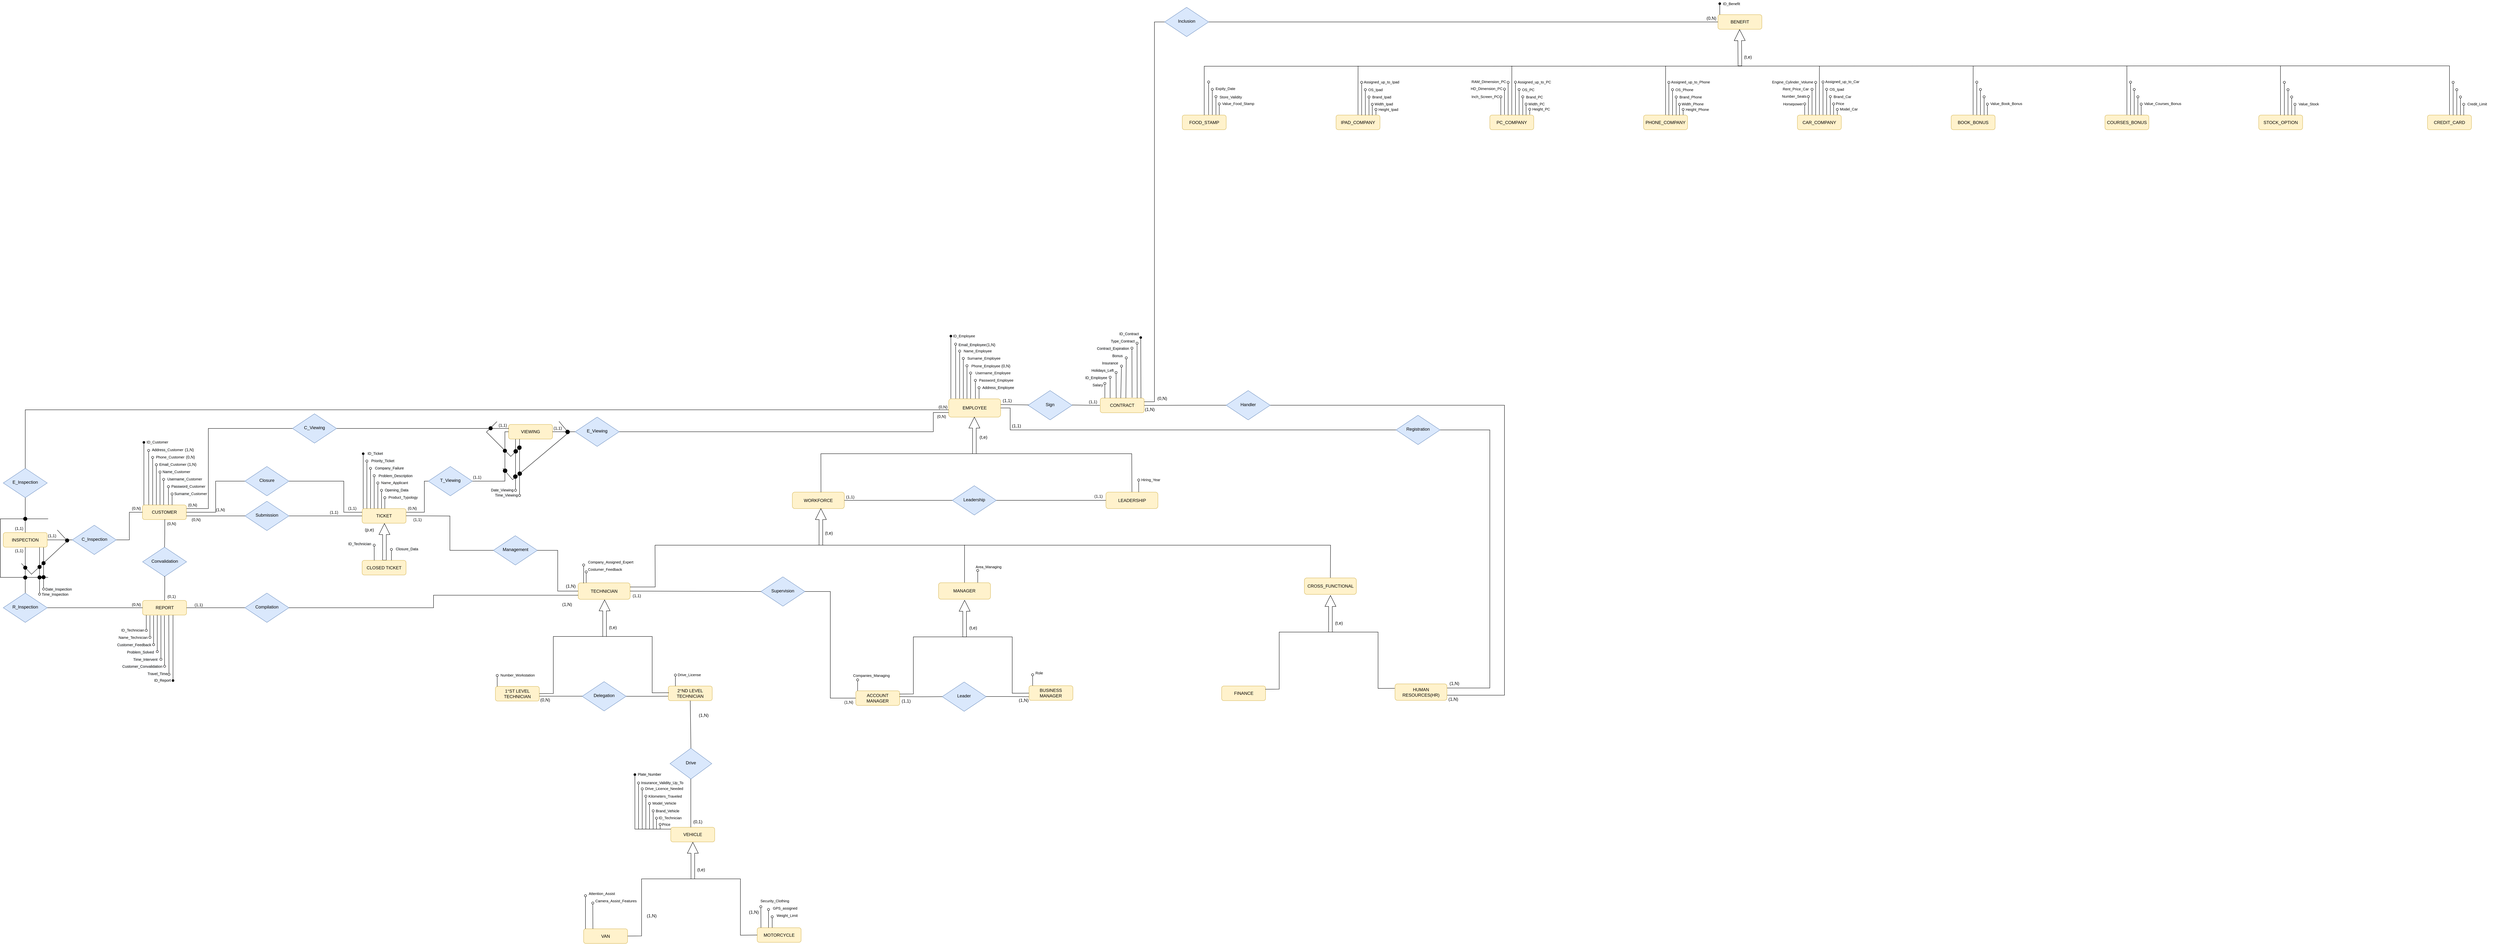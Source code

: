 <mxfile version="17.1.4" type="device"><diagram id="Tc00T3cgzJpqQBAKLpKG" name="Page-1"><mxGraphModel dx="5171" dy="4994" grid="1" gridSize="10" guides="1" tooltips="1" connect="1" arrows="1" fold="1" page="1" pageScale="1" pageWidth="827" pageHeight="1169" math="0" shadow="0"><root><mxCell id="0"/><mxCell id="1" parent="0"/><mxCell id="ihuy_kzoa1AbSepC6wEn-1" style="edgeStyle=orthogonalEdgeStyle;rounded=0;orthogonalLoop=1;jettySize=auto;html=1;exitX=1;exitY=0.25;exitDx=0;exitDy=0;endArrow=none;endFill=0;entryX=0;entryY=0.5;entryDx=0;entryDy=0;" edge="1" parent="1" source="ihuy_kzoa1AbSepC6wEn-2" target="ihuy_kzoa1AbSepC6wEn-173"><mxGeometry relative="1" as="geometry"><mxPoint x="160" y="-26" as="targetPoint"/><Array as="points"><mxPoint x="-60" y="190"/><mxPoint x="-60" y="-29"/></Array></mxGeometry></mxCell><mxCell id="ihuy_kzoa1AbSepC6wEn-2" value="CUSTOMER" style="rounded=1;whiteSpace=wrap;html=1;fontSize=12;glass=0;strokeWidth=1;shadow=0;fillColor=#fff2cc;strokeColor=#d6b656;" vertex="1" parent="1"><mxGeometry x="-240" y="180" width="120" height="40" as="geometry"/></mxCell><mxCell id="ihuy_kzoa1AbSepC6wEn-3" value="(1,1)" style="edgeStyle=orthogonalEdgeStyle;rounded=0;html=1;jettySize=auto;orthogonalLoop=1;fontSize=11;endArrow=none;endFill=0;endSize=8;strokeWidth=1;shadow=0;labelBackgroundColor=none;align=left;" edge="1" parent="1" source="ihuy_kzoa1AbSepC6wEn-4" target="ihuy_kzoa1AbSepC6wEn-9"><mxGeometry x="0.1" y="10" relative="1" as="geometry"><mxPoint as="offset"/></mxGeometry></mxCell><mxCell id="ihuy_kzoa1AbSepC6wEn-4" value="Submission" style="rhombus;whiteSpace=wrap;html=1;shadow=0;fontFamily=Helvetica;fontSize=12;align=center;strokeWidth=1;spacing=6;spacingTop=-4;fillColor=#dae8fc;strokeColor=#6c8ebf;" vertex="1" parent="1"><mxGeometry x="40" y="170" width="120" height="80" as="geometry"/></mxCell><mxCell id="ihuy_kzoa1AbSepC6wEn-5" value="REPORT" style="rounded=1;whiteSpace=wrap;html=1;fontSize=12;glass=0;strokeWidth=1;shadow=0;fillColor=#fff2cc;strokeColor=#d6b656;" vertex="1" parent="1"><mxGeometry x="-239.5" y="441" width="120" height="40" as="geometry"/></mxCell><mxCell id="ihuy_kzoa1AbSepC6wEn-6" value="TECHNICIAN" style="rounded=1;whiteSpace=wrap;html=1;fontSize=12;glass=0;strokeWidth=1;shadow=0;fillColor=#fff2cc;strokeColor=#d6b656;" vertex="1" parent="1"><mxGeometry x="950" y="393" width="142" height="45" as="geometry"/></mxCell><mxCell id="ihuy_kzoa1AbSepC6wEn-7" value="&amp;nbsp; &amp;nbsp; &amp;nbsp; (1,1)" style="edgeStyle=orthogonalEdgeStyle;rounded=0;html=1;jettySize=auto;orthogonalLoop=1;fontSize=11;endArrow=none;endFill=0;endSize=8;strokeWidth=1;shadow=0;labelBackgroundColor=none;entryX=1;entryY=0.5;entryDx=0;entryDy=0;exitX=0;exitY=0.5;exitDx=0;exitDy=0;" edge="1" parent="1" source="ihuy_kzoa1AbSepC6wEn-11" target="ihuy_kzoa1AbSepC6wEn-5"><mxGeometry x="0.714" y="-8" relative="1" as="geometry"><mxPoint as="offset"/><mxPoint x="-6.5" y="461" as="sourcePoint"/><mxPoint x="-111" y="496" as="targetPoint"/></mxGeometry></mxCell><mxCell id="ihuy_kzoa1AbSepC6wEn-8" style="edgeStyle=orthogonalEdgeStyle;rounded=0;orthogonalLoop=1;jettySize=auto;html=1;exitX=1;exitY=0.25;exitDx=0;exitDy=0;entryX=0;entryY=0.5;entryDx=0;entryDy=0;endArrow=none;endFill=0;" edge="1" parent="1" source="ihuy_kzoa1AbSepC6wEn-9" target="ihuy_kzoa1AbSepC6wEn-177"><mxGeometry relative="1" as="geometry"><Array as="points"><mxPoint x="530" y="200"/><mxPoint x="530" y="115"/></Array></mxGeometry></mxCell><mxCell id="ihuy_kzoa1AbSepC6wEn-9" value="TICKET" style="rounded=1;whiteSpace=wrap;html=1;fontSize=12;glass=0;strokeWidth=1;shadow=0;fillColor=#fff2cc;strokeColor=#d6b656;" vertex="1" parent="1"><mxGeometry x="360" y="190" width="120" height="40" as="geometry"/></mxCell><mxCell id="ihuy_kzoa1AbSepC6wEn-10" value="Management" style="rhombus;whiteSpace=wrap;html=1;shadow=0;fontFamily=Helvetica;fontSize=12;align=center;strokeWidth=1;spacing=6;spacingTop=-4;fillColor=#dae8fc;strokeColor=#6c8ebf;" vertex="1" parent="1"><mxGeometry x="718.5" y="264.14" width="120" height="80" as="geometry"/></mxCell><mxCell id="ihuy_kzoa1AbSepC6wEn-11" value="Compilation" style="rhombus;whiteSpace=wrap;html=1;shadow=0;fontFamily=Helvetica;fontSize=12;align=center;strokeWidth=1;spacing=6;spacingTop=-4;fillColor=#dae8fc;strokeColor=#6c8ebf;" vertex="1" parent="1"><mxGeometry x="40" y="421" width="120" height="80" as="geometry"/></mxCell><mxCell id="ihuy_kzoa1AbSepC6wEn-12" value="(0,N)" style="edgeStyle=orthogonalEdgeStyle;rounded=0;html=1;jettySize=auto;orthogonalLoop=1;fontSize=11;endArrow=none;endFill=0;endSize=8;strokeWidth=1;shadow=0;labelBackgroundColor=none;align=right;verticalAlign=middle;horizontal=1;entryX=0;entryY=0.5;entryDx=0;entryDy=0;exitX=1;exitY=0.75;exitDx=0;exitDy=0;" edge="1" parent="1" source="ihuy_kzoa1AbSepC6wEn-2" target="ihuy_kzoa1AbSepC6wEn-4"><mxGeometry x="-0.5" y="-10" relative="1" as="geometry"><mxPoint as="offset"/><mxPoint x="-102" y="209.5" as="sourcePoint"/><mxPoint x="-32" y="209.5" as="targetPoint"/></mxGeometry></mxCell><mxCell id="ihuy_kzoa1AbSepC6wEn-13" value="" style="endArrow=oval;html=1;align=left;exitX=0;exitY=0;exitDx=0;exitDy=0;startArrow=none;startFill=0;rounded=0;endFill=1;" edge="1" parent="1"><mxGeometry width="50" height="50" relative="1" as="geometry"><mxPoint x="363" y="190" as="sourcePoint"/><mxPoint x="363" y="40" as="targetPoint"/></mxGeometry></mxCell><mxCell id="ihuy_kzoa1AbSepC6wEn-14" value="" style="endArrow=oval;html=1;align=left;exitX=0;exitY=0;exitDx=0;exitDy=0;startArrow=none;startFill=0;rounded=0;endFill=0;" edge="1" parent="1"><mxGeometry width="50" height="50" relative="1" as="geometry"><mxPoint x="373" y="190" as="sourcePoint"/><mxPoint x="373" y="60" as="targetPoint"/></mxGeometry></mxCell><mxCell id="ihuy_kzoa1AbSepC6wEn-15" value="" style="endArrow=oval;html=1;align=left;exitX=0;exitY=0;exitDx=0;exitDy=0;startArrow=none;startFill=0;rounded=0;endFill=0;" edge="1" parent="1"><mxGeometry width="50" height="50" relative="1" as="geometry"><mxPoint x="383" y="190" as="sourcePoint"/><mxPoint x="383" y="80" as="targetPoint"/></mxGeometry></mxCell><mxCell id="ihuy_kzoa1AbSepC6wEn-16" value="" style="endArrow=oval;html=1;align=left;exitX=0;exitY=0;exitDx=0;exitDy=0;startArrow=none;startFill=0;rounded=0;endFill=0;" edge="1" parent="1"><mxGeometry width="50" height="50" relative="1" as="geometry"><mxPoint x="393" y="190" as="sourcePoint"/><mxPoint x="393" y="100" as="targetPoint"/></mxGeometry></mxCell><mxCell id="ihuy_kzoa1AbSepC6wEn-17" value="" style="endArrow=oval;html=1;align=left;exitX=0;exitY=0;exitDx=0;exitDy=0;startArrow=none;startFill=0;rounded=0;endFill=0;" edge="1" parent="1"><mxGeometry width="50" height="50" relative="1" as="geometry"><mxPoint x="403" y="190" as="sourcePoint"/><mxPoint x="403" y="120" as="targetPoint"/></mxGeometry></mxCell><mxCell id="ihuy_kzoa1AbSepC6wEn-18" value="" style="endArrow=oval;html=1;align=left;exitX=0;exitY=0;exitDx=0;exitDy=0;startArrow=none;startFill=0;rounded=0;endFill=1;" edge="1" parent="1"><mxGeometry width="50" height="50" relative="1" as="geometry"><mxPoint x="-236" y="180" as="sourcePoint"/><mxPoint x="-236" y="9" as="targetPoint"/></mxGeometry></mxCell><mxCell id="ihuy_kzoa1AbSepC6wEn-19" value="" style="endArrow=oval;html=1;align=left;exitX=0;exitY=0;exitDx=0;exitDy=0;startArrow=none;startFill=0;rounded=0;endFill=0;" edge="1" parent="1"><mxGeometry width="50" height="50" relative="1" as="geometry"><mxPoint x="-212" y="180" as="sourcePoint"/><mxPoint x="-212" y="50" as="targetPoint"/></mxGeometry></mxCell><mxCell id="ihuy_kzoa1AbSepC6wEn-20" value="" style="endArrow=oval;html=1;align=left;exitX=0;exitY=0;exitDx=0;exitDy=0;startArrow=none;startFill=0;rounded=0;endFill=0;" edge="1" parent="1"><mxGeometry width="50" height="50" relative="1" as="geometry"><mxPoint x="-202" y="180" as="sourcePoint"/><mxPoint x="-202" y="70" as="targetPoint"/></mxGeometry></mxCell><mxCell id="ihuy_kzoa1AbSepC6wEn-21" value="" style="endArrow=oval;html=1;align=left;exitX=0;exitY=0;exitDx=0;exitDy=0;startArrow=none;startFill=0;rounded=0;endFill=0;" edge="1" parent="1"><mxGeometry width="50" height="50" relative="1" as="geometry"><mxPoint x="-192" y="180" as="sourcePoint"/><mxPoint x="-192" y="90" as="targetPoint"/></mxGeometry></mxCell><mxCell id="ihuy_kzoa1AbSepC6wEn-22" value="" style="endArrow=oval;html=1;align=left;exitX=0;exitY=0;exitDx=0;exitDy=0;startArrow=none;startFill=0;rounded=0;endFill=0;" edge="1" parent="1"><mxGeometry width="50" height="50" relative="1" as="geometry"><mxPoint x="-182" y="180" as="sourcePoint"/><mxPoint x="-182" y="110" as="targetPoint"/></mxGeometry></mxCell><mxCell id="ihuy_kzoa1AbSepC6wEn-23" value="" style="endArrow=oval;html=1;align=left;exitX=0;exitY=0;exitDx=0;exitDy=0;startArrow=none;startFill=0;rounded=0;endFill=0;" edge="1" parent="1"><mxGeometry width="50" height="50" relative="1" as="geometry"><mxPoint x="-169" y="180" as="sourcePoint"/><mxPoint x="-169" y="130" as="targetPoint"/></mxGeometry></mxCell><mxCell id="ihuy_kzoa1AbSepC6wEn-24" value="" style="endArrow=oval;html=1;align=left;exitX=0;exitY=0;exitDx=0;exitDy=0;startArrow=none;startFill=0;rounded=0;endFill=0;" edge="1" parent="1"><mxGeometry width="50" height="50" relative="1" as="geometry"><mxPoint x="-159" y="180" as="sourcePoint"/><mxPoint x="-159" y="150" as="targetPoint"/></mxGeometry></mxCell><mxCell id="ihuy_kzoa1AbSepC6wEn-25" value="&lt;font style=&quot;font-size: 10px&quot;&gt;ID_Customer&lt;/font&gt;" style="text;html=1;strokeColor=none;fillColor=none;align=center;verticalAlign=middle;whiteSpace=wrap;rounded=0;" vertex="1" parent="1"><mxGeometry x="-219" y="-2" width="40" height="20" as="geometry"/></mxCell><mxCell id="ihuy_kzoa1AbSepC6wEn-26" value="&lt;span style=&quot;color: rgb(0 , 0 , 0) ; font-family: &amp;#34;helvetica&amp;#34; ; font-size: 10px ; font-style: normal ; font-weight: 400 ; letter-spacing: normal ; text-align: center ; text-indent: 0px ; text-transform: none ; word-spacing: 0px ; background-color: rgb(248 , 249 , 250) ; display: inline ; float: none&quot;&gt;Surname_&lt;/span&gt;&lt;span style=&quot;font-size: 10px ; text-align: center&quot;&gt;Customer&lt;/span&gt;" style="text;whiteSpace=wrap;html=1;" vertex="1" parent="1"><mxGeometry x="-155" y="135" width="70" height="30" as="geometry"/></mxCell><mxCell id="ihuy_kzoa1AbSepC6wEn-27" value="&lt;span style=&quot;color: rgb(0 , 0 , 0) ; font-family: &amp;#34;helvetica&amp;#34; ; font-size: 10px ; font-style: normal ; font-weight: 400 ; letter-spacing: normal ; text-align: center ; text-indent: 0px ; text-transform: none ; word-spacing: 0px ; background-color: rgb(248 , 249 , 250) ; display: inline ; float: none&quot;&gt;Email_&lt;/span&gt;&lt;span style=&quot;font-size: 10px ; text-align: center&quot;&gt;Customer&lt;/span&gt;" style="text;whiteSpace=wrap;html=1;" vertex="1" parent="1"><mxGeometry x="-196" y="55" width="70" height="30" as="geometry"/></mxCell><mxCell id="ihuy_kzoa1AbSepC6wEn-28" value="&lt;span style=&quot;color: rgb(0 , 0 , 0) ; font-family: &amp;#34;helvetica&amp;#34; ; font-size: 10px ; font-style: normal ; font-weight: 400 ; letter-spacing: normal ; text-align: center ; text-indent: 0px ; text-transform: none ; word-spacing: 0px ; background-color: rgb(248 , 249 , 250) ; display: inline ; float: none&quot;&gt;ID_Report&lt;/span&gt;" style="text;whiteSpace=wrap;html=1;" vertex="1" parent="1"><mxGeometry x="-210.5" y="645" width="70" height="30" as="geometry"/></mxCell><mxCell id="ihuy_kzoa1AbSepC6wEn-29" value="&lt;span style=&quot;color: rgb(0 , 0 , 0) ; font-family: &amp;#34;helvetica&amp;#34; ; font-size: 10px ; font-style: normal ; font-weight: 400 ; letter-spacing: normal ; text-align: center ; text-indent: 0px ; text-transform: none ; word-spacing: 0px ; background-color: rgb(248 , 249 , 250) ; display: inline ; float: none&quot;&gt;ID_Ticket&lt;/span&gt;" style="text;whiteSpace=wrap;html=1;" vertex="1" parent="1"><mxGeometry x="373" y="25" width="70" height="30" as="geometry"/></mxCell><mxCell id="ihuy_kzoa1AbSepC6wEn-30" value="&lt;span style=&quot;color: rgb(0 , 0 , 0) ; font-family: &amp;#34;helvetica&amp;#34; ; font-size: 10px ; font-style: normal ; font-weight: 400 ; letter-spacing: normal ; text-align: center ; text-indent: 0px ; text-transform: none ; word-spacing: 0px ; background-color: rgb(248 , 249 , 250) ; display: inline ; float: none&quot;&gt;Username_&lt;/span&gt;&lt;span style=&quot;font-size: 10px ; text-align: center&quot;&gt;Customer&lt;/span&gt;" style="text;whiteSpace=wrap;html=1;" vertex="1" parent="1"><mxGeometry x="-174" y="95" width="90" height="30" as="geometry"/></mxCell><mxCell id="ihuy_kzoa1AbSepC6wEn-31" value="&lt;span style=&quot;color: rgb(0 , 0 , 0) ; font-family: &amp;#34;helvetica&amp;#34; ; font-size: 10px ; font-style: normal ; font-weight: 400 ; letter-spacing: normal ; text-align: center ; text-indent: 0px ; text-transform: none ; word-spacing: 0px ; background-color: rgb(248 , 249 , 250) ; display: inline ; float: none&quot;&gt;Priority_Ticket&lt;/span&gt;" style="text;whiteSpace=wrap;html=1;" vertex="1" parent="1"><mxGeometry x="383" y="45" width="90" height="30" as="geometry"/></mxCell><mxCell id="ihuy_kzoa1AbSepC6wEn-32" value="&lt;span style=&quot;color: rgb(0 , 0 , 0) ; font-family: &amp;#34;helvetica&amp;#34; ; font-size: 10px ; font-style: normal ; font-weight: 400 ; letter-spacing: normal ; text-align: center ; text-indent: 0px ; text-transform: none ; word-spacing: 0px ; background-color: rgb(248 , 249 , 250) ; display: inline ; float: none&quot;&gt;Company_Failure&lt;/span&gt;" style="text;whiteSpace=wrap;html=1;" vertex="1" parent="1"><mxGeometry x="393" y="65" width="90" height="30" as="geometry"/></mxCell><mxCell id="ihuy_kzoa1AbSepC6wEn-33" value="&lt;span style=&quot;color: rgb(0 , 0 , 0) ; font-family: &amp;#34;helvetica&amp;#34; ; font-size: 10px ; font-style: normal ; font-weight: 400 ; letter-spacing: normal ; text-align: center ; text-indent: 0px ; text-transform: none ; word-spacing: 0px ; background-color: rgb(248 , 249 , 250) ; display: inline ; float: none&quot;&gt;Password_&lt;/span&gt;&lt;span style=&quot;font-size: 10px ; text-align: center&quot;&gt;Customer&lt;/span&gt;" style="text;whiteSpace=wrap;html=1;" vertex="1" parent="1"><mxGeometry x="-163" y="115" width="90" height="30" as="geometry"/></mxCell><mxCell id="ihuy_kzoa1AbSepC6wEn-34" value="&lt;span style=&quot;color: rgb(0 , 0 , 0) ; font-family: &amp;#34;helvetica&amp;#34; ; font-size: 10px ; font-style: normal ; font-weight: 400 ; letter-spacing: normal ; text-align: center ; text-indent: 0px ; text-transform: none ; word-spacing: 0px ; background-color: rgb(248 , 249 , 250) ; display: inline ; float: none&quot;&gt;Problem_Description&lt;/span&gt;" style="text;whiteSpace=wrap;html=1;" vertex="1" parent="1"><mxGeometry x="403" y="86" width="90" height="30" as="geometry"/></mxCell><mxCell id="ihuy_kzoa1AbSepC6wEn-35" value="&lt;div style=&quot;text-align: center&quot;&gt;&lt;font face=&quot;helvetica&quot;&gt;&lt;span style=&quot;font-size: 10px&quot;&gt;Name_Technician&lt;/span&gt;&lt;/font&gt;&lt;/div&gt;" style="text;whiteSpace=wrap;html=1;" vertex="1" parent="1"><mxGeometry x="-307" y="528" width="99" height="30" as="geometry"/></mxCell><mxCell id="ihuy_kzoa1AbSepC6wEn-36" value="&lt;span style=&quot;color: rgb(0 , 0 , 0) ; font-family: &amp;#34;helvetica&amp;#34; ; font-size: 10px ; font-style: normal ; font-weight: 400 ; letter-spacing: normal ; text-align: center ; text-indent: 0px ; text-transform: none ; word-spacing: 0px ; background-color: rgb(248 , 249 , 250) ; display: inline ; float: none&quot;&gt;Address_&lt;/span&gt;&lt;span style=&quot;font-size: 10px ; text-align: center&quot;&gt;Customer&lt;/span&gt;" style="text;whiteSpace=wrap;html=1;" vertex="1" parent="1"><mxGeometry x="-216" y="15" width="110" height="30" as="geometry"/></mxCell><mxCell id="ihuy_kzoa1AbSepC6wEn-37" value="&lt;div style=&quot;text-align: center&quot;&gt;&lt;br&gt;&lt;/div&gt;" style="text;whiteSpace=wrap;html=1;" vertex="1" parent="1"><mxGeometry x="410" y="105" width="130" height="30" as="geometry"/></mxCell><mxCell id="ihuy_kzoa1AbSepC6wEn-38" value="&lt;span style=&quot;color: rgb(0 , 0 , 0) ; font-family: &amp;#34;helvetica&amp;#34; ; font-size: 10px ; font-style: normal ; font-weight: 400 ; letter-spacing: normal ; text-align: center ; text-indent: 0px ; text-transform: none ; word-spacing: 0px ; background-color: rgb(248 , 249 , 250) ; display: inline ; float: none&quot;&gt;Customer_Feedback&lt;/span&gt;" style="text;whiteSpace=wrap;html=1;" vertex="1" parent="1"><mxGeometry x="-311.5" y="548" width="114" height="30" as="geometry"/></mxCell><mxCell id="ihuy_kzoa1AbSepC6wEn-39" value="&lt;span style=&quot;color: rgb(0 , 0 , 0) ; font-family: &amp;#34;helvetica&amp;#34; ; font-size: 10px ; font-style: normal ; font-weight: 400 ; letter-spacing: normal ; text-align: center ; text-indent: 0px ; text-transform: none ; word-spacing: 0px ; background-color: rgb(248 , 249 , 250) ; display: inline ; float: none&quot;&gt;Customer_Convalidation&lt;/span&gt;" style="text;whiteSpace=wrap;html=1;" vertex="1" parent="1"><mxGeometry x="-297.5" y="607" width="100" height="30" as="geometry"/></mxCell><mxCell id="ihuy_kzoa1AbSepC6wEn-40" value="&lt;span style=&quot;color: rgb(0 , 0 , 0) ; font-family: &amp;#34;helvetica&amp;#34; ; font-size: 10px ; font-style: normal ; font-weight: 400 ; letter-spacing: normal ; text-align: center ; text-indent: 0px ; text-transform: none ; word-spacing: 0px ; background-color: rgb(248 , 249 , 250) ; display: inline ; float: none&quot;&gt;Problem_Solved&lt;/span&gt;" style="text;whiteSpace=wrap;html=1;" vertex="1" parent="1"><mxGeometry x="-284.5" y="568" width="93" height="30" as="geometry"/></mxCell><mxCell id="ihuy_kzoa1AbSepC6wEn-41" value="&lt;div style=&quot;text-align: center&quot;&gt;&lt;font face=&quot;helvetica&quot;&gt;&lt;span style=&quot;font-size: 10px&quot;&gt;Name_Applicant&lt;/span&gt;&lt;/font&gt;&lt;/div&gt;" style="text;whiteSpace=wrap;html=1;" vertex="1" parent="1"><mxGeometry x="410" y="105" width="130" height="30" as="geometry"/></mxCell><mxCell id="ihuy_kzoa1AbSepC6wEn-42" value="&lt;span style=&quot;color: rgb(0 , 0 , 0) ; font-family: &amp;#34;helvetica&amp;#34; ; font-size: 10px ; font-style: normal ; font-weight: 400 ; letter-spacing: normal ; text-align: center ; text-indent: 0px ; text-transform: none ; word-spacing: 0px ; background-color: rgb(248 , 249 , 250) ; display: inline ; float: none&quot;&gt;Time_Intervent&lt;/span&gt;" style="text;whiteSpace=wrap;html=1;" vertex="1" parent="1"><mxGeometry x="-267.5" y="588" width="107" height="30" as="geometry"/></mxCell><mxCell id="ihuy_kzoa1AbSepC6wEn-43" value="" style="endArrow=oval;html=1;align=left;startArrow=none;startFill=0;rounded=0;endFill=0;" edge="1" parent="1"><mxGeometry width="50" height="50" relative="1" as="geometry"><mxPoint x="413" y="190" as="sourcePoint"/><mxPoint x="413" y="140" as="targetPoint"/></mxGeometry></mxCell><mxCell id="ihuy_kzoa1AbSepC6wEn-44" value="&lt;div style=&quot;text-align: center&quot;&gt;&lt;font face=&quot;helvetica&quot;&gt;&lt;span style=&quot;font-size: 10px ; background-color: rgb(248 , 249 , 250)&quot;&gt;Opening_Data&lt;/span&gt;&lt;/font&gt;&lt;/div&gt;" style="text;whiteSpace=wrap;html=1;" vertex="1" parent="1"><mxGeometry x="420" y="125" width="130" height="30" as="geometry"/></mxCell><mxCell id="ihuy_kzoa1AbSepC6wEn-443" style="edgeStyle=orthogonalEdgeStyle;rounded=0;orthogonalLoop=1;jettySize=auto;html=1;exitX=1;exitY=0.5;exitDx=0;exitDy=0;entryX=0;entryY=0.5;entryDx=0;entryDy=0;endArrow=none;endFill=0;" edge="1" parent="1" source="ihuy_kzoa1AbSepC6wEn-45" target="ihuy_kzoa1AbSepC6wEn-145"><mxGeometry relative="1" as="geometry"/></mxCell><mxCell id="ihuy_kzoa1AbSepC6wEn-45" value="Supervision" style="rhombus;whiteSpace=wrap;html=1;shadow=0;fontFamily=Helvetica;fontSize=12;align=center;strokeWidth=1;spacing=6;spacingTop=-4;fillColor=#dae8fc;strokeColor=#6c8ebf;" vertex="1" parent="1"><mxGeometry x="1449.33" y="376.64" width="120" height="80" as="geometry"/></mxCell><mxCell id="ihuy_kzoa1AbSepC6wEn-46" value="" style="endArrow=oval;html=1;align=left;startArrow=none;startFill=0;rounded=0;endFill=0;" edge="1" parent="1"><mxGeometry width="50" height="50" relative="1" as="geometry"><mxPoint x="-180" y="482" as="sourcePoint"/><mxPoint x="-179.5" y="621" as="targetPoint"/></mxGeometry></mxCell><mxCell id="ihuy_kzoa1AbSepC6wEn-47" value="" style="endArrow=oval;html=1;align=left;exitX=0;exitY=1;exitDx=0;exitDy=0;startArrow=none;startFill=0;rounded=0;endFill=0;" edge="1" parent="1"><mxGeometry width="50" height="50" relative="1" as="geometry"><mxPoint x="-219.5" y="482" as="sourcePoint"/><mxPoint x="-219.5" y="542" as="targetPoint"/></mxGeometry></mxCell><mxCell id="ihuy_kzoa1AbSepC6wEn-48" value="" style="endArrow=oval;html=1;align=left;exitX=0;exitY=1;exitDx=0;exitDy=0;startArrow=none;startFill=0;rounded=0;endFill=0;" edge="1" parent="1"><mxGeometry width="50" height="50" relative="1" as="geometry"><mxPoint x="-209.5" y="482" as="sourcePoint"/><mxPoint x="-209.5" y="562" as="targetPoint"/></mxGeometry></mxCell><mxCell id="ihuy_kzoa1AbSepC6wEn-49" value="" style="endArrow=oval;html=1;align=left;startArrow=none;startFill=0;rounded=0;endFill=0;" edge="1" parent="1"><mxGeometry width="50" height="50" relative="1" as="geometry"><mxPoint x="-189.5" y="482" as="sourcePoint"/><mxPoint x="-189.5" y="602" as="targetPoint"/></mxGeometry></mxCell><mxCell id="ihuy_kzoa1AbSepC6wEn-50" value="" style="endArrow=oval;html=1;align=left;startArrow=none;startFill=0;rounded=0;endFill=0;" edge="1" parent="1"><mxGeometry width="50" height="50" relative="1" as="geometry"><mxPoint x="-199.5" y="481" as="sourcePoint"/><mxPoint x="-199.5" y="581" as="targetPoint"/></mxGeometry></mxCell><mxCell id="ihuy_kzoa1AbSepC6wEn-51" value="" style="endArrow=oval;html=1;align=left;startArrow=none;startFill=0;rounded=0;endFill=1;" edge="1" parent="1"><mxGeometry width="50" height="50" relative="1" as="geometry"><mxPoint x="-156.5" y="481" as="sourcePoint"/><mxPoint x="-156.5" y="660" as="targetPoint"/></mxGeometry></mxCell><mxCell id="ihuy_kzoa1AbSepC6wEn-52" value="2°ND LEVEL TECHNICIAN" style="rounded=1;whiteSpace=wrap;html=1;fontSize=12;glass=0;strokeWidth=1;shadow=0;fillColor=#fff2cc;strokeColor=#d6b656;" vertex="1" parent="1"><mxGeometry x="1196.25" y="675" width="120" height="40" as="geometry"/></mxCell><mxCell id="ihuy_kzoa1AbSepC6wEn-53" value="(1,1)" style="edgeStyle=orthogonalEdgeStyle;rounded=0;html=1;jettySize=auto;orthogonalLoop=1;fontSize=11;endArrow=none;endFill=0;endSize=8;strokeWidth=1;shadow=0;labelBackgroundColor=none;align=left;entryX=0;entryY=0.5;entryDx=0;entryDy=0;" edge="1" parent="1" target="ihuy_kzoa1AbSepC6wEn-10"><mxGeometry x="-0.89" y="-10" relative="1" as="geometry"><mxPoint as="offset"/><mxPoint x="480.0" y="209.66" as="sourcePoint"/><mxPoint x="550" y="209.66" as="targetPoint"/></mxGeometry></mxCell><mxCell id="ihuy_kzoa1AbSepC6wEn-54" value="&lt;span style=&quot;color: rgb(0 , 0 , 0) ; font-family: &amp;#34;helvetica&amp;#34; ; font-size: 11px ; font-style: normal ; font-weight: 400 ; letter-spacing: normal ; text-align: left ; text-indent: 0px ; text-transform: none ; word-spacing: 0px ; background-color: rgb(255 , 255 , 255) ; display: inline ; float: none&quot;&gt;(1,N)&lt;/span&gt;" style="text;whiteSpace=wrap;html=1;" vertex="1" parent="1"><mxGeometry x="1675.001" y="705.136" width="43" height="28" as="geometry"/></mxCell><mxCell id="ihuy_kzoa1AbSepC6wEn-55" value="" style="endArrow=oval;html=1;align=left;exitX=0;exitY=1;exitDx=0;exitDy=0;startArrow=none;startFill=0;rounded=0;endFill=0;" edge="1" parent="1"><mxGeometry width="50" height="50" relative="1" as="geometry"><mxPoint x="-229.5" y="481.0" as="sourcePoint"/><mxPoint x="-229.5" y="523" as="targetPoint"/></mxGeometry></mxCell><mxCell id="ihuy_kzoa1AbSepC6wEn-56" value="&lt;div style=&quot;text-align: center&quot;&gt;&lt;font face=&quot;helvetica&quot;&gt;&lt;span style=&quot;font-size: 10px&quot;&gt;ID_Technician&lt;/span&gt;&lt;/font&gt;&lt;/div&gt;" style="text;whiteSpace=wrap;html=1;" vertex="1" parent="1"><mxGeometry x="-300.5" y="508" width="99" height="30" as="geometry"/></mxCell><mxCell id="ihuy_kzoa1AbSepC6wEn-57" value="VEHICLE" style="rounded=1;whiteSpace=wrap;html=1;fontSize=12;glass=0;strokeWidth=1;shadow=0;fillColor=#fff2cc;strokeColor=#d6b656;" vertex="1" parent="1"><mxGeometry x="1203" y="1061" width="120" height="40" as="geometry"/></mxCell><mxCell id="ihuy_kzoa1AbSepC6wEn-58" value="Drive" style="rhombus;whiteSpace=wrap;html=1;shadow=0;fontFamily=Helvetica;fontSize=12;align=center;strokeWidth=1;spacing=6;spacingTop=-4;fillColor=#dae8fc;strokeColor=#6c8ebf;" vertex="1" parent="1"><mxGeometry x="1201" y="845" width="114" height="84" as="geometry"/></mxCell><mxCell id="ihuy_kzoa1AbSepC6wEn-59" value="" style="endArrow=oval;html=1;align=left;exitX=0;exitY=0;exitDx=0;exitDy=0;startArrow=none;startFill=0;rounded=0;endFill=0;" edge="1" parent="1"><mxGeometry width="50" height="50" relative="1" as="geometry"><mxPoint x="-222.69" y="180" as="sourcePoint"/><mxPoint x="-223" y="31" as="targetPoint"/></mxGeometry></mxCell><mxCell id="ihuy_kzoa1AbSepC6wEn-60" value="&lt;span style=&quot;color: rgb(0 , 0 , 0) ; font-family: &amp;#34;helvetica&amp;#34; ; font-size: 10px ; font-style: normal ; font-weight: 400 ; letter-spacing: normal ; text-align: center ; text-indent: 0px ; text-transform: none ; word-spacing: 0px ; background-color: rgb(248 , 249 , 250) ; display: inline ; float: none&quot;&gt;Travel_Time&lt;/span&gt;" style="text;whiteSpace=wrap;html=1;" vertex="1" parent="1"><mxGeometry x="-228.5" y="627" width="55" height="22" as="geometry"/></mxCell><mxCell id="ihuy_kzoa1AbSepC6wEn-61" value="&lt;div style=&quot;text-align: center&quot;&gt;&lt;font face=&quot;helvetica&quot;&gt;&lt;span style=&quot;font-size: 10px&quot;&gt;Product_Typology&lt;/span&gt;&lt;/font&gt;&lt;/div&gt;" style="text;whiteSpace=wrap;html=1;" vertex="1" parent="1"><mxGeometry x="430" y="145" width="90" height="30" as="geometry"/></mxCell><mxCell id="ihuy_kzoa1AbSepC6wEn-62" value="" style="endArrow=none;html=1;rounded=0;entryX=0;entryY=0.5;entryDx=0;entryDy=0;exitX=1;exitY=0.5;exitDx=0;exitDy=0;edgeStyle=orthogonalEdgeStyle;" edge="1" parent="1" source="ihuy_kzoa1AbSepC6wEn-10" target="ihuy_kzoa1AbSepC6wEn-6"><mxGeometry width="50" height="50" relative="1" as="geometry"><mxPoint x="840" y="438" as="sourcePoint"/><mxPoint x="890" y="388" as="targetPoint"/></mxGeometry></mxCell><mxCell id="ihuy_kzoa1AbSepC6wEn-63" value="(1,N)" style="text;html=1;strokeColor=none;fillColor=none;align=center;verticalAlign=middle;whiteSpace=wrap;rounded=0;" vertex="1" parent="1"><mxGeometry x="900" y="387" width="60" height="30" as="geometry"/></mxCell><mxCell id="ihuy_kzoa1AbSepC6wEn-64" value="1°ST LEVEL TECHNICIAN" style="rounded=1;whiteSpace=wrap;html=1;fontSize=12;glass=0;strokeWidth=1;shadow=0;fillColor=#fff2cc;strokeColor=#d6b656;" vertex="1" parent="1"><mxGeometry x="724" y="676" width="120" height="40" as="geometry"/></mxCell><mxCell id="ihuy_kzoa1AbSepC6wEn-65" value="(t,e)" style="text;html=1;strokeColor=none;fillColor=none;align=center;verticalAlign=middle;whiteSpace=wrap;rounded=0;" vertex="1" parent="1"><mxGeometry x="1605" y="242.14" width="60" height="30" as="geometry"/></mxCell><mxCell id="ihuy_kzoa1AbSepC6wEn-66" value="(0,1)" style="text;html=1;strokeColor=none;fillColor=none;align=center;verticalAlign=middle;whiteSpace=wrap;rounded=0;" vertex="1" parent="1"><mxGeometry x="1246.67" y="1031" width="60" height="30" as="geometry"/></mxCell><mxCell id="ihuy_kzoa1AbSepC6wEn-67" value="" style="endArrow=oval;html=1;align=left;startArrow=none;startFill=0;rounded=0;endFill=0;" edge="1" parent="1"><mxGeometry width="50" height="50" relative="1" as="geometry"><mxPoint x="-168" y="481" as="sourcePoint"/><mxPoint x="-167.5" y="643" as="targetPoint"/></mxGeometry></mxCell><mxCell id="ihuy_kzoa1AbSepC6wEn-68" value="(1,N)" style="text;html=1;strokeColor=none;fillColor=none;align=center;verticalAlign=middle;whiteSpace=wrap;rounded=0;" vertex="1" parent="1"><mxGeometry x="1121" y="1288" width="60" height="30" as="geometry"/></mxCell><mxCell id="ihuy_kzoa1AbSepC6wEn-69" value="(1,N)" style="text;html=1;strokeColor=none;fillColor=none;align=center;verticalAlign=middle;whiteSpace=wrap;rounded=0;" vertex="1" parent="1"><mxGeometry x="890.0" y="437.14" width="60" height="30" as="geometry"/></mxCell><mxCell id="ihuy_kzoa1AbSepC6wEn-70" value="CONTRACT" style="rounded=1;whiteSpace=wrap;html=1;fontSize=12;glass=0;strokeWidth=1;shadow=0;fillColor=#fff2cc;strokeColor=#d6b656;" vertex="1" parent="1"><mxGeometry x="2376" y="-112" width="120" height="40" as="geometry"/></mxCell><mxCell id="ihuy_kzoa1AbSepC6wEn-71" value="Sign" style="rhombus;whiteSpace=wrap;html=1;shadow=0;fontFamily=Helvetica;fontSize=12;align=center;strokeWidth=1;spacing=6;spacingTop=-4;fillColor=#dae8fc;strokeColor=#6c8ebf;" vertex="1" parent="1"><mxGeometry x="2179" y="-132.5" width="120" height="80" as="geometry"/></mxCell><mxCell id="ihuy_kzoa1AbSepC6wEn-72" value="&lt;span style=&quot;color: rgb(0 , 0 , 0) ; font-family: &amp;#34;helvetica&amp;#34; ; font-size: 10px ; font-style: normal ; font-weight: 400 ; letter-spacing: normal ; text-align: center ; text-indent: 0px ; text-transform: none ; word-spacing: 0px ; background-color: rgb(248 , 249 , 250) ; display: inline ; float: none&quot;&gt;ID_Contract&lt;/span&gt;" style="text;whiteSpace=wrap;html=1;" vertex="1" parent="1"><mxGeometry x="2426" y="-302" width="73" height="30" as="geometry"/></mxCell><mxCell id="ihuy_kzoa1AbSepC6wEn-73" value="&lt;div style=&quot;text-align: center&quot;&gt;&lt;font face=&quot;helvetica&quot;&gt;&lt;span style=&quot;font-size: 10px&quot;&gt;Salary&lt;/span&gt;&lt;/font&gt;&lt;/div&gt;" style="text;whiteSpace=wrap;html=1;" vertex="1" parent="1"><mxGeometry x="2353" y="-162" width="99" height="30" as="geometry"/></mxCell><mxCell id="ihuy_kzoa1AbSepC6wEn-74" value="&lt;span style=&quot;color: rgb(0 , 0 , 0) ; font-family: &amp;#34;helvetica&amp;#34; ; font-size: 10px ; font-style: normal ; font-weight: 400 ; letter-spacing: normal ; text-align: center ; text-indent: 0px ; text-transform: none ; word-spacing: 0px ; background-color: rgb(248 , 249 , 250) ; display: inline ; float: none&quot;&gt;Bonus&lt;/span&gt;" style="text;whiteSpace=wrap;html=1;" vertex="1" parent="1"><mxGeometry x="2407" y="-242" width="21" height="30" as="geometry"/></mxCell><mxCell id="ihuy_kzoa1AbSepC6wEn-75" value="&lt;span style=&quot;color: rgb(0 , 0 , 0) ; font-family: &amp;#34;helvetica&amp;#34; ; font-size: 10px ; font-style: normal ; font-weight: 400 ; letter-spacing: normal ; text-align: center ; text-indent: 0px ; text-transform: none ; word-spacing: 0px ; background-color: rgb(248 , 249 , 250) ; display: inline ; float: none&quot;&gt;Holidays_Left&lt;/span&gt;" style="text;whiteSpace=wrap;html=1;" vertex="1" parent="1"><mxGeometry x="2350" y="-202" width="78" height="30" as="geometry"/></mxCell><mxCell id="ihuy_kzoa1AbSepC6wEn-76" value="&lt;span style=&quot;color: rgb(0 , 0 , 0) ; font-family: &amp;#34;helvetica&amp;#34; ; font-size: 10px ; font-style: normal ; font-weight: 400 ; letter-spacing: normal ; text-align: center ; text-indent: 0px ; text-transform: none ; word-spacing: 0px ; background-color: rgb(248 , 249 , 250) ; display: inline ; float: none&quot;&gt;Insurance&lt;/span&gt;" style="text;whiteSpace=wrap;html=1;" vertex="1" parent="1"><mxGeometry x="2379" y="-222" width="81" height="30" as="geometry"/></mxCell><mxCell id="ihuy_kzoa1AbSepC6wEn-77" value="" style="endArrow=oval;html=1;align=left;startArrow=none;startFill=0;rounded=0;endFill=0;" edge="1" parent="1"><mxGeometry width="50" height="50" relative="1" as="geometry"><mxPoint x="2446" y="-112.0" as="sourcePoint"/><mxPoint x="2447" y="-222" as="targetPoint"/></mxGeometry></mxCell><mxCell id="ihuy_kzoa1AbSepC6wEn-78" value="" style="endArrow=oval;html=1;align=left;exitX=0;exitY=1;exitDx=0;exitDy=0;startArrow=none;startFill=0;rounded=0;endFill=0;" edge="1" parent="1"><mxGeometry width="50" height="50" relative="1" as="geometry"><mxPoint x="2388.57" y="-112.0" as="sourcePoint"/><mxPoint x="2388.57" y="-152" as="targetPoint"/></mxGeometry></mxCell><mxCell id="ihuy_kzoa1AbSepC6wEn-79" value="" style="endArrow=oval;html=1;align=left;exitX=0;exitY=1;exitDx=0;exitDy=0;startArrow=none;startFill=0;rounded=0;endFill=0;" edge="1" parent="1"><mxGeometry width="50" height="50" relative="1" as="geometry"><mxPoint x="2403" y="-112.0" as="sourcePoint"/><mxPoint x="2403" y="-169" as="targetPoint"/></mxGeometry></mxCell><mxCell id="ihuy_kzoa1AbSepC6wEn-80" value="" style="endArrow=oval;html=1;align=left;startArrow=none;startFill=0;rounded=0;endFill=0;" edge="1" parent="1"><mxGeometry width="50" height="50" relative="1" as="geometry"><mxPoint x="2432" y="-112.0" as="sourcePoint"/><mxPoint x="2434" y="-199.5" as="targetPoint"/><Array as="points"/></mxGeometry></mxCell><mxCell id="ihuy_kzoa1AbSepC6wEn-81" value="" style="endArrow=oval;html=1;align=left;startArrow=none;startFill=0;rounded=0;endFill=0;" edge="1" parent="1"><mxGeometry width="50" height="50" relative="1" as="geometry"><mxPoint x="2419.48" y="-112" as="sourcePoint"/><mxPoint x="2419.24" y="-182" as="targetPoint"/></mxGeometry></mxCell><mxCell id="ihuy_kzoa1AbSepC6wEn-82" value="&lt;div style=&quot;text-align: center&quot;&gt;&lt;font face=&quot;helvetica&quot;&gt;&lt;span style=&quot;font-size: 10px ; background-color: rgb(248 , 249 , 250)&quot;&gt;ID_Employee&lt;/span&gt;&lt;/font&gt;&lt;/div&gt;" style="text;whiteSpace=wrap;html=1;" vertex="1" parent="1"><mxGeometry x="2333.001" y="-182.003" width="93" height="28" as="geometry"/></mxCell><mxCell id="ihuy_kzoa1AbSepC6wEn-83" value="" style="endArrow=oval;html=1;align=left;startArrow=none;startFill=0;rounded=0;endFill=1;" edge="1" parent="1"><mxGeometry width="50" height="50" relative="1" as="geometry"><mxPoint x="2487.17" y="-112" as="sourcePoint"/><mxPoint x="2486.55" y="-277.5" as="targetPoint"/></mxGeometry></mxCell><mxCell id="ihuy_kzoa1AbSepC6wEn-84" value="" style="endArrow=oval;html=1;align=left;startArrow=none;startFill=0;rounded=0;endFill=0;exitX=0.724;exitY=-0.033;exitDx=0;exitDy=0;exitPerimeter=0;" edge="1" parent="1" source="ihuy_kzoa1AbSepC6wEn-70"><mxGeometry width="50" height="50" relative="1" as="geometry"><mxPoint x="2460" y="-112" as="sourcePoint"/><mxPoint x="2462.5" y="-248.5" as="targetPoint"/></mxGeometry></mxCell><mxCell id="ihuy_kzoa1AbSepC6wEn-85" value="&lt;span style=&quot;color: rgb(0 , 0 , 0) ; font-family: &amp;#34;helvetica&amp;#34; ; font-size: 10px ; font-style: normal ; font-weight: 400 ; letter-spacing: normal ; text-align: center ; text-indent: 0px ; text-transform: none ; word-spacing: 0px ; background-color: rgb(248 , 249 , 250) ; display: inline ; float: none&quot;&gt;Contract_Expiration&lt;/span&gt;" style="text;whiteSpace=wrap;html=1;" vertex="1" parent="1"><mxGeometry x="2364.5" y="-262" width="76" height="30" as="geometry"/></mxCell><mxCell id="ihuy_kzoa1AbSepC6wEn-86" value="" style="endArrow=oval;html=1;align=left;startArrow=none;startFill=0;rounded=0;endFill=0;" edge="1" parent="1"><mxGeometry width="50" height="50" relative="1" as="geometry"><mxPoint x="2476.86" y="-112" as="sourcePoint"/><mxPoint x="2476.55" y="-262" as="targetPoint"/></mxGeometry></mxCell><mxCell id="ihuy_kzoa1AbSepC6wEn-87" value="&lt;div style=&quot;text-align: center&quot;&gt;&lt;font face=&quot;helvetica&quot;&gt;&lt;span style=&quot;font-size: 10px ; background-color: rgb(248 , 249 , 250)&quot;&gt;Type_Contract&lt;/span&gt;&lt;/font&gt;&lt;/div&gt;" style="text;whiteSpace=wrap;html=1;" vertex="1" parent="1"><mxGeometry x="2403" y="-282" width="82" height="30" as="geometry"/></mxCell><mxCell id="ihuy_kzoa1AbSepC6wEn-88" value="EMPLOYEE" style="rounded=1;whiteSpace=wrap;html=1;fontSize=12;glass=0;strokeWidth=1;shadow=0;fillColor=#fff2cc;strokeColor=#d6b656;" vertex="1" parent="1"><mxGeometry x="1962" y="-110" width="142" height="50" as="geometry"/></mxCell><mxCell id="ihuy_kzoa1AbSepC6wEn-89" value="" style="endArrow=none;html=1;rounded=0;exitX=1.001;exitY=0.314;exitDx=0;exitDy=0;exitPerimeter=0;" edge="1" parent="1" source="ihuy_kzoa1AbSepC6wEn-88" target="ihuy_kzoa1AbSepC6wEn-71"><mxGeometry width="50" height="50" relative="1" as="geometry"><mxPoint x="2116" y="-190" as="sourcePoint"/><mxPoint x="2166" y="-240" as="targetPoint"/></mxGeometry></mxCell><mxCell id="ihuy_kzoa1AbSepC6wEn-90" value="(1,1)" style="text;html=1;strokeColor=none;fillColor=none;align=center;verticalAlign=middle;whiteSpace=wrap;rounded=0;" vertex="1" parent="1"><mxGeometry x="2091.83" y="-120" width="60" height="30" as="geometry"/></mxCell><mxCell id="ihuy_kzoa1AbSepC6wEn-91" style="edgeStyle=orthogonalEdgeStyle;rounded=0;orthogonalLoop=1;jettySize=auto;html=1;exitX=0.5;exitY=0;exitDx=0;exitDy=0;endArrow=none;endFill=0;" edge="1" parent="1" source="ihuy_kzoa1AbSepC6wEn-92"><mxGeometry relative="1" as="geometry"><mxPoint x="2005.33" y="289.14" as="targetPoint"/></mxGeometry></mxCell><mxCell id="ihuy_kzoa1AbSepC6wEn-92" value="MANAGER" style="rounded=1;whiteSpace=wrap;html=1;fontSize=12;glass=0;strokeWidth=1;shadow=0;fillColor=#fff2cc;strokeColor=#d6b656;" vertex="1" parent="1"><mxGeometry x="1934.33" y="392.64" width="142" height="45" as="geometry"/></mxCell><mxCell id="ihuy_kzoa1AbSepC6wEn-93" value="" style="endArrow=none;html=1;rounded=0;exitX=1;exitY=0.5;exitDx=0;exitDy=0;entryX=0;entryY=0.5;entryDx=0;entryDy=0;" edge="1" parent="1" source="ihuy_kzoa1AbSepC6wEn-6" target="ihuy_kzoa1AbSepC6wEn-45"><mxGeometry width="50" height="50" relative="1" as="geometry"><mxPoint x="1416.83" y="621.89" as="sourcePoint"/><mxPoint x="1533" y="622.14" as="targetPoint"/></mxGeometry></mxCell><mxCell id="ihuy_kzoa1AbSepC6wEn-95" value="" style="endArrow=oval;html=1;align=left;exitX=0;exitY=0;exitDx=0;exitDy=0;startArrow=none;startFill=0;rounded=0;endFill=1;" edge="1" parent="1"><mxGeometry width="50" height="50" relative="1" as="geometry"><mxPoint x="1968" y="-110.5" as="sourcePoint"/><mxPoint x="1968" y="-281.5" as="targetPoint"/></mxGeometry></mxCell><mxCell id="ihuy_kzoa1AbSepC6wEn-96" value="" style="endArrow=oval;html=1;align=left;exitX=0;exitY=0;exitDx=0;exitDy=0;startArrow=none;startFill=0;rounded=0;endFill=0;" edge="1" parent="1"><mxGeometry width="50" height="50" relative="1" as="geometry"><mxPoint x="1992.0" y="-110.5" as="sourcePoint"/><mxPoint x="1992.0" y="-240.5" as="targetPoint"/></mxGeometry></mxCell><mxCell id="ihuy_kzoa1AbSepC6wEn-97" value="" style="endArrow=oval;html=1;align=left;exitX=0;exitY=0;exitDx=0;exitDy=0;startArrow=none;startFill=0;rounded=0;endFill=0;" edge="1" parent="1"><mxGeometry width="50" height="50" relative="1" as="geometry"><mxPoint x="2002.0" y="-110.5" as="sourcePoint"/><mxPoint x="2002.0" y="-220.5" as="targetPoint"/></mxGeometry></mxCell><mxCell id="ihuy_kzoa1AbSepC6wEn-98" value="" style="endArrow=oval;html=1;align=left;exitX=0;exitY=0;exitDx=0;exitDy=0;startArrow=none;startFill=0;rounded=0;endFill=0;" edge="1" parent="1"><mxGeometry width="50" height="50" relative="1" as="geometry"><mxPoint x="2012.0" y="-110.5" as="sourcePoint"/><mxPoint x="2012.0" y="-200.5" as="targetPoint"/></mxGeometry></mxCell><mxCell id="ihuy_kzoa1AbSepC6wEn-99" value="" style="endArrow=oval;html=1;align=left;exitX=0;exitY=0;exitDx=0;exitDy=0;startArrow=none;startFill=0;rounded=0;endFill=0;" edge="1" parent="1"><mxGeometry width="50" height="50" relative="1" as="geometry"><mxPoint x="2022.0" y="-110.5" as="sourcePoint"/><mxPoint x="2022.0" y="-180.5" as="targetPoint"/></mxGeometry></mxCell><mxCell id="ihuy_kzoa1AbSepC6wEn-100" value="" style="endArrow=oval;html=1;align=left;exitX=0;exitY=0;exitDx=0;exitDy=0;startArrow=none;startFill=0;rounded=0;endFill=0;" edge="1" parent="1"><mxGeometry width="50" height="50" relative="1" as="geometry"><mxPoint x="2035" y="-110.5" as="sourcePoint"/><mxPoint x="2035" y="-160.5" as="targetPoint"/></mxGeometry></mxCell><mxCell id="ihuy_kzoa1AbSepC6wEn-101" value="" style="endArrow=oval;html=1;align=left;exitX=0;exitY=0;exitDx=0;exitDy=0;startArrow=none;startFill=0;rounded=0;endFill=0;" edge="1" parent="1"><mxGeometry width="50" height="50" relative="1" as="geometry"><mxPoint x="2045" y="-110.5" as="sourcePoint"/><mxPoint x="2045" y="-140.5" as="targetPoint"/></mxGeometry></mxCell><mxCell id="ihuy_kzoa1AbSepC6wEn-102" value="&lt;font style=&quot;font-size: 10px&quot;&gt;ID_Employee&lt;/font&gt;" style="text;html=1;strokeColor=none;fillColor=none;align=center;verticalAlign=middle;whiteSpace=wrap;rounded=0;" vertex="1" parent="1"><mxGeometry x="1984" y="-292.5" width="40" height="20" as="geometry"/></mxCell><mxCell id="ihuy_kzoa1AbSepC6wEn-103" value="&lt;div style=&quot;text-align: center&quot;&gt;&lt;span style=&quot;font-size: 10px&quot;&gt;&lt;font face=&quot;helvetica&quot;&gt;Surname_Employee&lt;/font&gt;&lt;/span&gt;&lt;/div&gt;" style="text;whiteSpace=wrap;html=1;" vertex="1" parent="1"><mxGeometry x="2011" y="-235.5" width="70" height="30" as="geometry"/></mxCell><mxCell id="ihuy_kzoa1AbSepC6wEn-104" value="&lt;div style=&quot;text-align: center&quot;&gt;&lt;font face=&quot;helvetica&quot;&gt;&lt;span style=&quot;font-size: 10px&quot;&gt;Name_Employee&lt;/span&gt;&lt;/font&gt;&lt;/div&gt;" style="text;whiteSpace=wrap;html=1;" vertex="1" parent="1"><mxGeometry x="2001" y="-255.5" width="70" height="30" as="geometry"/></mxCell><mxCell id="ihuy_kzoa1AbSepC6wEn-105" value="&lt;div style=&quot;text-align: center&quot;&gt;&lt;span style=&quot;font-size: 10px&quot;&gt;&lt;font face=&quot;helvetica&quot;&gt;Phone_Employee&lt;/font&gt;&lt;/span&gt;&lt;/div&gt;" style="text;whiteSpace=wrap;html=1;" vertex="1" parent="1"><mxGeometry x="2022" y="-214.5" width="70" height="30" as="geometry"/></mxCell><mxCell id="ihuy_kzoa1AbSepC6wEn-106" value="&lt;div style=&quot;text-align: center&quot;&gt;&lt;span style=&quot;font-size: 10px&quot;&gt;&lt;font face=&quot;helvetica&quot;&gt;Username_Employee&lt;/font&gt;&lt;/span&gt;&lt;/div&gt;" style="text;whiteSpace=wrap;html=1;" vertex="1" parent="1"><mxGeometry x="2033" y="-195.5" width="90" height="30" as="geometry"/></mxCell><mxCell id="ihuy_kzoa1AbSepC6wEn-107" value="&lt;div style=&quot;text-align: center&quot;&gt;&lt;span style=&quot;font-size: 10px&quot;&gt;&lt;font face=&quot;helvetica&quot;&gt;Password_Employee&lt;/font&gt;&lt;/span&gt;&lt;/div&gt;" style="text;whiteSpace=wrap;html=1;" vertex="1" parent="1"><mxGeometry x="2043" y="-175.5" width="90" height="30" as="geometry"/></mxCell><mxCell id="ihuy_kzoa1AbSepC6wEn-108" value="&lt;span style=&quot;color: rgb(0 , 0 , 0) ; font-family: &amp;#34;helvetica&amp;#34; ; font-size: 10px ; font-style: normal ; font-weight: 400 ; letter-spacing: normal ; text-align: center ; text-indent: 0px ; text-transform: none ; word-spacing: 0px ; background-color: rgb(248 , 249 , 250) ; display: inline ; float: none&quot;&gt;Address_Employee&lt;/span&gt;" style="text;whiteSpace=wrap;html=1;" vertex="1" parent="1"><mxGeometry x="2052" y="-155.5" width="110" height="30" as="geometry"/></mxCell><mxCell id="ihuy_kzoa1AbSepC6wEn-109" value="" style="endArrow=oval;html=1;align=left;exitX=0;exitY=0;exitDx=0;exitDy=0;startArrow=none;startFill=0;rounded=0;endFill=0;" edge="1" parent="1"><mxGeometry width="50" height="50" relative="1" as="geometry"><mxPoint x="1981.31" y="-110.5" as="sourcePoint"/><mxPoint x="1981" y="-259.5" as="targetPoint"/></mxGeometry></mxCell><mxCell id="ihuy_kzoa1AbSepC6wEn-110" value="&lt;div style=&quot;text-align: center&quot;&gt;&lt;font face=&quot;helvetica&quot;&gt;&lt;span style=&quot;font-size: 10px ; background-color: rgb(248 , 249 , 250)&quot;&gt;Email_Employee&lt;/span&gt;&lt;/font&gt;&lt;/div&gt;" style="text;whiteSpace=wrap;html=1;" vertex="1" parent="1"><mxGeometry x="1987" y="-272.5" width="96" height="30" as="geometry"/></mxCell><mxCell id="ihuy_kzoa1AbSepC6wEn-111" value="" style="endArrow=none;html=1;rounded=0;exitX=1.001;exitY=0.314;exitDx=0;exitDy=0;exitPerimeter=0;" edge="1" parent="1"><mxGeometry width="50" height="50" relative="1" as="geometry"><mxPoint x="2299.002" y="-93.09" as="sourcePoint"/><mxPoint x="2375.038" y="-92.075" as="targetPoint"/></mxGeometry></mxCell><mxCell id="ihuy_kzoa1AbSepC6wEn-112" value="(t,e)" style="text;html=1;strokeColor=none;fillColor=none;align=center;verticalAlign=middle;whiteSpace=wrap;rounded=0;" vertex="1" parent="1"><mxGeometry x="1015.25" y="499.5" width="60" height="30" as="geometry"/></mxCell><mxCell id="ihuy_kzoa1AbSepC6wEn-113" value="" style="endArrow=none;html=1;rounded=0;entryX=0;entryY=0.25;entryDx=0;entryDy=0;exitX=1;exitY=0.25;exitDx=0;exitDy=0;" edge="1" parent="1"><mxGeometry width="50" height="50" relative="1" as="geometry"><mxPoint x="844.25" y="695.75" as="sourcePoint"/><mxPoint x="1197.75" y="693.25" as="targetPoint"/><Array as="points"><mxPoint x="882.25" y="695.5"/><mxPoint x="882.25" y="539.5"/><mxPoint x="1152.25" y="539.5"/><mxPoint x="1152.25" y="693.5"/></Array></mxGeometry></mxCell><mxCell id="ihuy_kzoa1AbSepC6wEn-114" value="" style="endArrow=classic;html=1;rounded=0;shape=arrow;entryX=0.5;entryY=1;entryDx=0;entryDy=0;" edge="1" parent="1"><mxGeometry width="50" height="50" relative="1" as="geometry"><mxPoint x="1022.25" y="539.5" as="sourcePoint"/><mxPoint x="1022.25" y="439.5" as="targetPoint"/></mxGeometry></mxCell><mxCell id="ihuy_kzoa1AbSepC6wEn-115" value="" style="endArrow=none;html=1;rounded=0;exitX=0.5;exitY=1;exitDx=0;exitDy=0;entryX=0.5;entryY=0;entryDx=0;entryDy=0;" edge="1" parent="1" source="ihuy_kzoa1AbSepC6wEn-52" target="ihuy_kzoa1AbSepC6wEn-58"><mxGeometry width="50" height="50" relative="1" as="geometry"><mxPoint x="1318" y="694.0" as="sourcePoint"/><mxPoint x="1434.17" y="694.25" as="targetPoint"/></mxGeometry></mxCell><mxCell id="ihuy_kzoa1AbSepC6wEn-116" value="&lt;div style=&quot;text-align: center&quot;&gt;&lt;span style=&quot;font-size: 10px&quot;&gt;&lt;font face=&quot;helvetica&quot;&gt;Drive_License&lt;/font&gt;&lt;/span&gt;&lt;/div&gt;" style="text;whiteSpace=wrap;html=1;" vertex="1" parent="1"><mxGeometry x="1220.31" y="630" width="90" height="30" as="geometry"/></mxCell><mxCell id="ihuy_kzoa1AbSepC6wEn-117" value="" style="endArrow=oval;html=1;align=left;exitX=0;exitY=0;exitDx=0;exitDy=0;startArrow=none;startFill=0;rounded=0;endFill=0;" edge="1" parent="1"><mxGeometry width="50" height="50" relative="1" as="geometry"><mxPoint x="729" y="676" as="sourcePoint"/><mxPoint x="729" y="646" as="targetPoint"/></mxGeometry></mxCell><mxCell id="ihuy_kzoa1AbSepC6wEn-118" value="&lt;div style=&quot;text-align: center&quot;&gt;&lt;span style=&quot;font-size: 10px&quot;&gt;&lt;font face=&quot;helvetica&quot;&gt;Number_Workstation&lt;/font&gt;&lt;/span&gt;&lt;/div&gt;" style="text;whiteSpace=wrap;html=1;" vertex="1" parent="1"><mxGeometry x="736" y="631" width="110" height="30" as="geometry"/></mxCell><mxCell id="ihuy_kzoa1AbSepC6wEn-119" value="" style="endArrow=oval;html=1;align=left;exitX=0;exitY=0;exitDx=0;exitDy=0;startArrow=none;startFill=0;rounded=0;endFill=0;" edge="1" parent="1"><mxGeometry width="50" height="50" relative="1" as="geometry"><mxPoint x="965" y="394.14" as="sourcePoint"/><mxPoint x="965" y="344.14" as="targetPoint"/></mxGeometry></mxCell><mxCell id="ihuy_kzoa1AbSepC6wEn-120" value="&lt;div style=&quot;text-align: center&quot;&gt;&lt;font face=&quot;helvetica&quot;&gt;&lt;span style=&quot;font-size: 10px&quot;&gt;Company_Assigned_Expert&lt;/span&gt;&lt;/font&gt;&lt;/div&gt;" style="text;whiteSpace=wrap;html=1;" vertex="1" parent="1"><mxGeometry x="975" y="321.5" width="90" height="30" as="geometry"/></mxCell><mxCell id="ihuy_kzoa1AbSepC6wEn-121" value="(p,e)" style="text;html=1;strokeColor=none;fillColor=none;align=center;verticalAlign=middle;whiteSpace=wrap;rounded=0;" vertex="1" parent="1"><mxGeometry x="350" y="233" width="60" height="30" as="geometry"/></mxCell><mxCell id="ihuy_kzoa1AbSepC6wEn-122" value="" style="endArrow=classic;html=1;rounded=0;shape=arrow;entryX=0.5;entryY=1;entryDx=0;entryDy=0;" edge="1" parent="1"><mxGeometry width="50" height="50" relative="1" as="geometry"><mxPoint x="421" y="331" as="sourcePoint"/><mxPoint x="421" y="231" as="targetPoint"/></mxGeometry></mxCell><mxCell id="ihuy_kzoa1AbSepC6wEn-123" value="CLOSED TICKET" style="rounded=1;whiteSpace=wrap;html=1;fontSize=12;glass=0;strokeWidth=1;shadow=0;fillColor=#fff2cc;strokeColor=#d6b656;" vertex="1" parent="1"><mxGeometry x="360" y="331.5" width="120" height="40" as="geometry"/></mxCell><mxCell id="ihuy_kzoa1AbSepC6wEn-124" value="" style="endArrow=oval;html=1;align=left;startArrow=none;startFill=0;rounded=0;endFill=0;" edge="1" parent="1"><mxGeometry width="50" height="50" relative="1" as="geometry"><mxPoint x="440" y="331.5" as="sourcePoint"/><mxPoint x="440" y="301.5" as="targetPoint"/></mxGeometry></mxCell><mxCell id="ihuy_kzoa1AbSepC6wEn-125" value="&lt;div style=&quot;text-align: center&quot;&gt;&lt;font face=&quot;helvetica&quot;&gt;&lt;span style=&quot;font-size: 10px ; background-color: rgb(248 , 249 , 250)&quot;&gt;Closure_Data&lt;/span&gt;&lt;/font&gt;&lt;/div&gt;" style="text;whiteSpace=wrap;html=1;" vertex="1" parent="1"><mxGeometry x="450" y="285.5" width="90" height="30" as="geometry"/></mxCell><mxCell id="ihuy_kzoa1AbSepC6wEn-126" value="" style="endArrow=oval;html=1;align=left;startArrow=none;startFill=0;rounded=0;endFill=0;" edge="1" parent="1"><mxGeometry width="50" height="50" relative="1" as="geometry"><mxPoint x="422" y="190" as="sourcePoint"/><mxPoint x="422" y="160" as="targetPoint"/></mxGeometry></mxCell><mxCell id="ihuy_kzoa1AbSepC6wEn-127" value="Convalidation" style="rhombus;whiteSpace=wrap;html=1;shadow=0;fontFamily=Helvetica;fontSize=12;align=center;strokeWidth=1;spacing=6;spacingTop=-4;fillColor=#dae8fc;strokeColor=#6c8ebf;" vertex="1" parent="1"><mxGeometry x="-239.5" y="295.5" width="120" height="80" as="geometry"/></mxCell><mxCell id="ihuy_kzoa1AbSepC6wEn-128" value="(0,N)" style="edgeStyle=orthogonalEdgeStyle;rounded=0;html=1;jettySize=auto;orthogonalLoop=1;fontSize=11;endArrow=none;endFill=0;endSize=8;strokeWidth=1;shadow=0;labelBackgroundColor=none;align=right;verticalAlign=middle;horizontal=1;entryX=0.5;entryY=0;entryDx=0;entryDy=0;exitX=0.5;exitY=1;exitDx=0;exitDy=0;" edge="1" parent="1" target="ihuy_kzoa1AbSepC6wEn-127"><mxGeometry x="-0.697" y="32" relative="1" as="geometry"><mxPoint as="offset"/><mxPoint x="-178" y="220" as="sourcePoint"/><mxPoint y="230" as="targetPoint"/><Array as="points"><mxPoint x="-179" y="220"/><mxPoint x="-179" y="258"/><mxPoint x="-179" y="258"/></Array></mxGeometry></mxCell><mxCell id="ihuy_kzoa1AbSepC6wEn-129" value="(0,1)" style="edgeStyle=orthogonalEdgeStyle;rounded=0;html=1;jettySize=auto;orthogonalLoop=1;fontSize=11;endArrow=none;endFill=0;endSize=8;strokeWidth=1;shadow=0;labelBackgroundColor=none;align=right;verticalAlign=middle;horizontal=1;entryX=0.5;entryY=0;entryDx=0;entryDy=0;exitX=1;exitY=0.5;exitDx=0;exitDy=0;" edge="1" parent="1"><mxGeometry x="0.671" y="31" relative="1" as="geometry"><mxPoint as="offset"/><mxPoint x="-180" y="375.5" as="sourcePoint"/><mxPoint x="-179.5" y="441" as="targetPoint"/><Array as="points"><mxPoint x="-179" y="376"/><mxPoint x="-179" y="408"/><mxPoint x="-179" y="408"/></Array></mxGeometry></mxCell><mxCell id="ihuy_kzoa1AbSepC6wEn-130" style="edgeStyle=orthogonalEdgeStyle;rounded=0;orthogonalLoop=1;jettySize=auto;html=1;exitX=1;exitY=0.5;exitDx=0;exitDy=0;entryX=0;entryY=0.25;entryDx=0;entryDy=0;endArrow=none;endFill=0;" edge="1" parent="1" source="ihuy_kzoa1AbSepC6wEn-132" target="ihuy_kzoa1AbSepC6wEn-9"><mxGeometry relative="1" as="geometry"><Array as="points"><mxPoint x="310" y="115"/><mxPoint x="310" y="200"/></Array></mxGeometry></mxCell><mxCell id="ihuy_kzoa1AbSepC6wEn-131" style="edgeStyle=orthogonalEdgeStyle;rounded=0;orthogonalLoop=1;jettySize=auto;html=1;exitX=0;exitY=0.5;exitDx=0;exitDy=0;endArrow=none;endFill=0;" edge="1" parent="1" source="ihuy_kzoa1AbSepC6wEn-132"><mxGeometry relative="1" as="geometry"><mxPoint x="-120" y="200" as="targetPoint"/><Array as="points"><mxPoint x="-40" y="115"/><mxPoint x="-40" y="200"/></Array></mxGeometry></mxCell><mxCell id="ihuy_kzoa1AbSepC6wEn-132" value="Closure" style="rhombus;whiteSpace=wrap;html=1;shadow=0;fontFamily=Helvetica;fontSize=12;align=center;strokeWidth=1;spacing=6;spacingTop=-4;fillColor=#dae8fc;strokeColor=#6c8ebf;" vertex="1" parent="1"><mxGeometry x="40" y="75" width="120" height="80" as="geometry"/></mxCell><mxCell id="ihuy_kzoa1AbSepC6wEn-133" value="&lt;meta charset=&quot;utf-8&quot;&gt;&lt;span style=&quot;color: rgb(0, 0, 0); font-family: helvetica; font-size: 11px; font-style: normal; font-weight: 400; letter-spacing: normal; text-align: left; text-indent: 0px; text-transform: none; word-spacing: 0px; background-color: rgb(255, 255, 255); display: inline; float: none;&quot;&gt;(1,1)&lt;/span&gt;" style="text;whiteSpace=wrap;html=1;" vertex="1" parent="1"><mxGeometry x="320" y="175" width="50" height="30" as="geometry"/></mxCell><mxCell id="ihuy_kzoa1AbSepC6wEn-134" value="&lt;span style=&quot;font-family: &amp;#34;helvetica&amp;#34; ; font-size: 11px&quot;&gt;(1,N)&lt;/span&gt;" style="text;whiteSpace=wrap;html=1;" vertex="1" parent="1"><mxGeometry x="-41" y="179" width="50" height="30" as="geometry"/></mxCell><mxCell id="ihuy_kzoa1AbSepC6wEn-135" value="&lt;meta charset=&quot;utf-8&quot;&gt;&lt;span style=&quot;color: rgb(0, 0, 0); font-family: helvetica; font-size: 11px; font-style: normal; font-weight: 400; letter-spacing: normal; text-align: left; text-indent: 0px; text-transform: none; word-spacing: 0px; background-color: rgb(255, 255, 255); display: inline; float: none;&quot;&gt;(1,N)&lt;/span&gt;" style="text;whiteSpace=wrap;html=1;" vertex="1" parent="1"><mxGeometry x="-119.5" y="55" width="50" height="30" as="geometry"/></mxCell><mxCell id="ihuy_kzoa1AbSepC6wEn-136" value="&lt;div style=&quot;text-align: center&quot;&gt;&lt;span style=&quot;font-size: 10px&quot;&gt;&lt;font face=&quot;helvetica&quot;&gt;Phone_Customer&lt;/font&gt;&lt;/span&gt;&lt;/div&gt;" style="text;whiteSpace=wrap;html=1;" vertex="1" parent="1"><mxGeometry x="-205" y="35" width="110" height="30" as="geometry"/></mxCell><mxCell id="ihuy_kzoa1AbSepC6wEn-137" value="&lt;span style=&quot;color: rgb(0 , 0 , 0) ; font-family: &amp;#34;helvetica&amp;#34; ; font-size: 10px ; font-style: normal ; font-weight: 400 ; letter-spacing: normal ; text-align: center ; text-indent: 0px ; text-transform: none ; word-spacing: 0px ; background-color: rgb(248 , 249 , 250) ; display: inline ; float: none&quot;&gt;Name_&lt;/span&gt;&lt;span style=&quot;font-size: 10px ; text-align: center&quot;&gt;Customer&lt;/span&gt;" style="text;whiteSpace=wrap;html=1;" vertex="1" parent="1"><mxGeometry x="-187.5" y="75" width="70" height="30" as="geometry"/></mxCell><mxCell id="ihuy_kzoa1AbSepC6wEn-138" value="&lt;span style=&quot;color: rgb(0 , 0 , 0) ; font-family: &amp;#34;helvetica&amp;#34; ; font-size: 11px ; font-style: normal ; font-weight: 400 ; letter-spacing: normal ; text-align: left ; text-indent: 0px ; text-transform: none ; word-spacing: 0px ; background-color: rgb(255 , 255 , 255) ; display: inline ; float: none&quot;&gt;(0,N)&lt;/span&gt;" style="text;whiteSpace=wrap;html=1;" vertex="1" parent="1"><mxGeometry x="-123" y="35" width="50" height="30" as="geometry"/></mxCell><mxCell id="ihuy_kzoa1AbSepC6wEn-139" value="&lt;meta charset=&quot;utf-8&quot;&gt;&lt;span style=&quot;color: rgb(0, 0, 0); font-family: helvetica; font-size: 11px; font-style: normal; font-weight: 400; letter-spacing: normal; text-align: left; text-indent: 0px; text-transform: none; word-spacing: 0px; background-color: rgb(255, 255, 255); display: inline; float: none;&quot;&gt;(1,N)&lt;/span&gt;" style="text;whiteSpace=wrap;html=1;" vertex="1" parent="1"><mxGeometry x="-126" y="15" width="50" height="30" as="geometry"/></mxCell><mxCell id="ihuy_kzoa1AbSepC6wEn-140" value="&lt;meta charset=&quot;utf-8&quot;&gt;&lt;span style=&quot;color: rgb(0, 0, 0); font-family: helvetica; font-size: 11px; font-style: normal; font-weight: 400; letter-spacing: normal; text-align: left; text-indent: 0px; text-transform: none; word-spacing: 0px; background-color: rgb(255, 255, 255); display: inline; float: none;&quot;&gt;(1,N)&lt;/span&gt;" style="text;whiteSpace=wrap;html=1;" vertex="1" parent="1"><mxGeometry x="2063" y="-272.5" width="50" height="30" as="geometry"/></mxCell><mxCell id="ihuy_kzoa1AbSepC6wEn-141" value="&lt;span style=&quot;color: rgb(0 , 0 , 0) ; font-family: &amp;#34;helvetica&amp;#34; ; font-size: 11px ; font-style: normal ; font-weight: 400 ; letter-spacing: normal ; text-align: left ; text-indent: 0px ; text-transform: none ; word-spacing: 0px ; background-color: rgb(255 , 255 , 255) ; display: inline ; float: none&quot;&gt;(0,N)&lt;/span&gt;" style="text;whiteSpace=wrap;html=1;" vertex="1" parent="1"><mxGeometry x="2104" y="-214.5" width="50" height="30" as="geometry"/></mxCell><mxCell id="ihuy_kzoa1AbSepC6wEn-142" value="&lt;span style=&quot;color: rgb(0 , 0 , 0) ; font-family: &amp;#34;helvetica&amp;#34; ; font-size: 11px ; font-style: normal ; font-weight: 400 ; letter-spacing: normal ; text-align: left ; text-indent: 0px ; text-transform: none ; word-spacing: 0px ; background-color: rgb(255 , 255 , 255) ; display: inline ; float: none&quot;&gt;(1,1)&lt;/span&gt;" style="text;whiteSpace=wrap;html=1;" vertex="1" parent="1"><mxGeometry x="2343" y="-116" width="50" height="30" as="geometry"/></mxCell><mxCell id="ihuy_kzoa1AbSepC6wEn-143" value="" style="endArrow=none;html=1;rounded=0;exitX=0.5;exitY=1;exitDx=0;exitDy=0;entryX=0.5;entryY=0;entryDx=0;entryDy=0;" edge="1" parent="1"><mxGeometry width="50" height="50" relative="1" as="geometry"><mxPoint x="1257.71" y="929" as="sourcePoint"/><mxPoint x="1257.71" y="1061" as="targetPoint"/></mxGeometry></mxCell><mxCell id="ihuy_kzoa1AbSepC6wEn-144" value="BUSINESS MANAGER" style="rounded=1;whiteSpace=wrap;html=1;fontSize=12;glass=0;strokeWidth=1;shadow=0;fillColor=#fff2cc;strokeColor=#d6b656;" vertex="1" parent="1"><mxGeometry x="2181.33" y="674.14" width="120" height="40" as="geometry"/></mxCell><mxCell id="ihuy_kzoa1AbSepC6wEn-145" value="ACCOUNT MANAGER" style="rounded=1;whiteSpace=wrap;html=1;fontSize=12;glass=0;strokeWidth=1;shadow=0;fillColor=#fff2cc;strokeColor=#d6b656;" vertex="1" parent="1"><mxGeometry x="1708.33" y="688" width="120" height="40" as="geometry"/></mxCell><mxCell id="ihuy_kzoa1AbSepC6wEn-146" value="(t,e)" style="text;html=1;strokeColor=none;fillColor=none;align=center;verticalAlign=middle;whiteSpace=wrap;rounded=0;" vertex="1" parent="1"><mxGeometry x="1998.58" y="500.64" width="60" height="30" as="geometry"/></mxCell><mxCell id="ihuy_kzoa1AbSepC6wEn-147" value="" style="endArrow=none;html=1;rounded=0;entryX=0;entryY=0.25;entryDx=0;entryDy=0;exitX=1;exitY=0.25;exitDx=0;exitDy=0;" edge="1" parent="1"><mxGeometry width="50" height="50" relative="1" as="geometry"><mxPoint x="1827.58" y="696.89" as="sourcePoint"/><mxPoint x="2181.08" y="694.39" as="targetPoint"/><Array as="points"><mxPoint x="1865.58" y="696.64"/><mxPoint x="1865.58" y="540.64"/><mxPoint x="2135.58" y="540.64"/><mxPoint x="2135.58" y="694.64"/></Array></mxGeometry></mxCell><mxCell id="ihuy_kzoa1AbSepC6wEn-148" value="" style="endArrow=classic;html=1;rounded=0;shape=arrow;entryX=0.5;entryY=1;entryDx=0;entryDy=0;" edge="1" parent="1"><mxGeometry width="50" height="50" relative="1" as="geometry"><mxPoint x="2005.58" y="540.64" as="sourcePoint"/><mxPoint x="2005.58" y="440.64" as="targetPoint"/></mxGeometry></mxCell><mxCell id="ihuy_kzoa1AbSepC6wEn-149" value="&lt;div style=&quot;text-align: center&quot;&gt;&lt;span style=&quot;font-size: 10px&quot;&gt;&lt;font face=&quot;helvetica&quot;&gt;Role&lt;/font&gt;&lt;/span&gt;&lt;/div&gt;" style="text;whiteSpace=wrap;html=1;" vertex="1" parent="1"><mxGeometry x="2196.83" y="625.14" width="90" height="30" as="geometry"/></mxCell><mxCell id="ihuy_kzoa1AbSepC6wEn-150" value="" style="endArrow=oval;html=1;align=left;exitX=0;exitY=0;exitDx=0;exitDy=0;startArrow=none;startFill=0;rounded=0;endFill=0;" edge="1" parent="1"><mxGeometry width="50" height="50" relative="1" as="geometry"><mxPoint x="1713.33" y="688" as="sourcePoint"/><mxPoint x="1713.33" y="658" as="targetPoint"/></mxGeometry></mxCell><mxCell id="ihuy_kzoa1AbSepC6wEn-151" value="" style="endArrow=oval;html=1;align=left;exitX=0;exitY=0;exitDx=0;exitDy=0;startArrow=none;startFill=0;rounded=0;endFill=0;" edge="1" parent="1"><mxGeometry width="50" height="50" relative="1" as="geometry"><mxPoint x="1215.69" y="675" as="sourcePoint"/><mxPoint x="1215.69" y="645" as="targetPoint"/></mxGeometry></mxCell><mxCell id="ihuy_kzoa1AbSepC6wEn-152" value="" style="endArrow=oval;html=1;align=left;exitX=0;exitY=0;exitDx=0;exitDy=0;startArrow=none;startFill=0;rounded=0;endFill=0;" edge="1" parent="1"><mxGeometry width="50" height="50" relative="1" as="geometry"><mxPoint x="2191.33" y="674.14" as="sourcePoint"/><mxPoint x="2191.33" y="644.14" as="targetPoint"/></mxGeometry></mxCell><mxCell id="ihuy_kzoa1AbSepC6wEn-157" style="edgeStyle=orthogonalEdgeStyle;rounded=0;orthogonalLoop=1;jettySize=auto;html=1;exitX=1;exitY=0.5;exitDx=0;exitDy=0;entryX=-0.005;entryY=0.695;entryDx=0;entryDy=0;endArrow=none;endFill=0;entryPerimeter=0;" edge="1" parent="1" source="ihuy_kzoa1AbSepC6wEn-158" target="ihuy_kzoa1AbSepC6wEn-52"><mxGeometry relative="1" as="geometry"><mxPoint x="1404" y="912.14" as="sourcePoint"/></mxGeometry></mxCell><mxCell id="ihuy_kzoa1AbSepC6wEn-158" value="Delegation" style="rhombus;whiteSpace=wrap;html=1;shadow=0;fontFamily=Helvetica;fontSize=12;align=center;strokeWidth=1;spacing=6;spacingTop=-4;fillColor=#dae8fc;strokeColor=#6c8ebf;" vertex="1" parent="1"><mxGeometry x="961" y="663" width="120" height="80" as="geometry"/></mxCell><mxCell id="ihuy_kzoa1AbSepC6wEn-159" style="edgeStyle=orthogonalEdgeStyle;rounded=0;orthogonalLoop=1;jettySize=auto;html=1;exitX=1;exitY=0.5;exitDx=0;exitDy=0;entryX=0;entryY=0.75;entryDx=0;entryDy=0;endArrow=none;endFill=0;" edge="1" parent="1"><mxGeometry relative="1" as="geometry"><mxPoint x="844" y="702.71" as="sourcePoint"/><mxPoint x="961" y="702.71" as="targetPoint"/></mxGeometry></mxCell><mxCell id="ihuy_kzoa1AbSepC6wEn-160" value="(0,N)" style="text;html=1;strokeColor=none;fillColor=none;align=center;verticalAlign=middle;whiteSpace=wrap;rounded=0;" vertex="1" parent="1"><mxGeometry x="830.0" y="698" width="60" height="30" as="geometry"/></mxCell><mxCell id="ihuy_kzoa1AbSepC6wEn-161" value="(1,N)" style="text;html=1;strokeColor=none;fillColor=none;align=center;verticalAlign=middle;whiteSpace=wrap;rounded=0;" vertex="1" parent="1"><mxGeometry x="1263.0" y="740" width="60" height="30" as="geometry"/></mxCell><mxCell id="ihuy_kzoa1AbSepC6wEn-162" style="edgeStyle=orthogonalEdgeStyle;rounded=0;orthogonalLoop=1;jettySize=auto;html=1;exitX=0.957;exitY=0.495;exitDx=0;exitDy=0;entryX=0;entryY=0.75;entryDx=0;entryDy=0;endArrow=none;endFill=0;exitPerimeter=0;" edge="1" parent="1" target="ihuy_kzoa1AbSepC6wEn-144" source="ihuy_kzoa1AbSepC6wEn-163"><mxGeometry relative="1" as="geometry"><mxPoint x="2064.33" y="704.14" as="sourcePoint"/></mxGeometry></mxCell><mxCell id="ihuy_kzoa1AbSepC6wEn-163" value="Leader" style="rhombus;whiteSpace=wrap;html=1;shadow=0;fontFamily=Helvetica;fontSize=12;align=center;strokeWidth=1;spacing=6;spacingTop=-4;fillColor=#dae8fc;strokeColor=#6c8ebf;" vertex="1" parent="1"><mxGeometry x="1944.33" y="664" width="120" height="80" as="geometry"/></mxCell><mxCell id="ihuy_kzoa1AbSepC6wEn-164" style="edgeStyle=orthogonalEdgeStyle;rounded=0;orthogonalLoop=1;jettySize=auto;html=1;exitX=1;exitY=0.5;exitDx=0;exitDy=0;entryX=0;entryY=0.5;entryDx=0;entryDy=0;endArrow=none;endFill=0;" edge="1" parent="1" target="ihuy_kzoa1AbSepC6wEn-163"><mxGeometry relative="1" as="geometry"><mxPoint x="1827.33" y="703.85" as="sourcePoint"/><mxPoint x="1944.33" y="703.85" as="targetPoint"/></mxGeometry></mxCell><mxCell id="ihuy_kzoa1AbSepC6wEn-165" value="(1,1)" style="text;html=1;strokeColor=none;fillColor=none;align=center;verticalAlign=middle;whiteSpace=wrap;rounded=0;" vertex="1" parent="1"><mxGeometry x="1816.33" y="701" width="60" height="30" as="geometry"/></mxCell><mxCell id="ihuy_kzoa1AbSepC6wEn-166" value="(1,N)" style="text;html=1;strokeColor=none;fillColor=none;align=center;verticalAlign=middle;whiteSpace=wrap;rounded=0;" vertex="1" parent="1"><mxGeometry x="2136.83" y="699.14" width="60" height="30" as="geometry"/></mxCell><mxCell id="ihuy_kzoa1AbSepC6wEn-167" value="&lt;span style=&quot;color: rgb(0 , 0 , 0) ; font-family: &amp;#34;helvetica&amp;#34; ; font-size: 11px ; font-style: normal ; font-weight: 400 ; letter-spacing: normal ; text-align: center ; text-indent: 0px ; text-transform: none ; word-spacing: 0px ; background-color: rgb(255 , 255 , 255) ; display: inline ; float: none&quot;&gt;&amp;nbsp; &amp;nbsp; &amp;nbsp; (0,N)&lt;/span&gt;" style="text;whiteSpace=wrap;html=1;" vertex="1" parent="1"><mxGeometry x="1910" y="-76" width="70" height="30" as="geometry"/></mxCell><mxCell id="ihuy_kzoa1AbSepC6wEn-168" value="&lt;span style=&quot;color: rgb(0 , 0 , 0) ; font-family: &amp;#34;helvetica&amp;#34; ; font-size: 11px ; font-style: normal ; font-weight: 400 ; letter-spacing: normal ; text-align: center ; text-indent: 0px ; text-transform: none ; word-spacing: 0px ; background-color: rgb(255 , 255 , 255) ; display: inline ; float: none&quot;&gt;&amp;nbsp; &amp;nbsp; &amp;nbsp; (0,N)&lt;/span&gt;" style="text;whiteSpace=wrap;html=1;" vertex="1" parent="1"><mxGeometry x="-289.5" y="438" width="70" height="30" as="geometry"/></mxCell><mxCell id="ihuy_kzoa1AbSepC6wEn-169" value="&lt;span style=&quot;color: rgb(0 , 0 , 0) ; font-family: &amp;#34;helvetica&amp;#34; ; font-size: 11px ; font-style: normal ; font-weight: 400 ; letter-spacing: normal ; text-align: left ; text-indent: 0px ; text-transform: none ; word-spacing: 0px ; background-color: rgb(255 , 255 , 255) ; display: inline ; float: none&quot;&gt;(0,N)&lt;/span&gt;" style="text;whiteSpace=wrap;html=1;" vertex="1" parent="1"><mxGeometry x="483" y="175" width="50" height="30" as="geometry"/></mxCell><mxCell id="ihuy_kzoa1AbSepC6wEn-170" value="VIEWING" style="rounded=1;whiteSpace=wrap;html=1;fontSize=12;glass=0;strokeWidth=1;shadow=0;fillColor=#fff2cc;strokeColor=#d6b656;" vertex="1" parent="1"><mxGeometry x="760" y="-40" width="120" height="40" as="geometry"/></mxCell><mxCell id="ihuy_kzoa1AbSepC6wEn-171" value="&lt;span style=&quot;font-family: &amp;#34;helvetica&amp;#34; ; font-size: 11px&quot;&gt;(0,N)&lt;/span&gt;" style="text;whiteSpace=wrap;html=1;" vertex="1" parent="1"><mxGeometry x="-117.5" y="166" width="50" height="30" as="geometry"/></mxCell><mxCell id="ihuy_kzoa1AbSepC6wEn-172" style="edgeStyle=orthogonalEdgeStyle;rounded=0;orthogonalLoop=1;jettySize=auto;html=1;exitX=1;exitY=0.5;exitDx=0;exitDy=0;endArrow=none;endFill=0;entryX=0;entryY=0.25;entryDx=0;entryDy=0;" edge="1" parent="1" source="ihuy_kzoa1AbSepC6wEn-173" target="ihuy_kzoa1AbSepC6wEn-170"><mxGeometry relative="1" as="geometry"><mxPoint x="540" y="-25" as="targetPoint"/><Array as="points"><mxPoint x="760" y="-29"/></Array></mxGeometry></mxCell><mxCell id="ihuy_kzoa1AbSepC6wEn-173" value="C_Viewing" style="rhombus;whiteSpace=wrap;html=1;shadow=0;fontFamily=Helvetica;fontSize=12;align=center;strokeWidth=1;spacing=6;spacingTop=-4;fillColor=#dae8fc;strokeColor=#6c8ebf;" vertex="1" parent="1"><mxGeometry x="170" y="-69" width="120" height="80" as="geometry"/></mxCell><mxCell id="ihuy_kzoa1AbSepC6wEn-174" value="&lt;span style=&quot;color: rgb(0 , 0 , 0) ; font-family: &amp;#34;helvetica&amp;#34; ; font-size: 11px ; font-style: normal ; font-weight: 400 ; letter-spacing: normal ; text-align: left ; text-indent: 0px ; text-transform: none ; word-spacing: 0px ; background-color: rgb(255 , 255 , 255) ; display: inline ; float: none&quot;&gt;(1,1)&lt;/span&gt;" style="text;whiteSpace=wrap;html=1;" vertex="1" parent="1"><mxGeometry x="731" y="-52.5" width="50" height="30" as="geometry"/></mxCell><mxCell id="ihuy_kzoa1AbSepC6wEn-175" value="&lt;span style=&quot;color: rgb(0 , 0 , 0) ; font-family: &amp;#34;helvetica&amp;#34; ; font-size: 11px ; font-style: normal ; font-weight: 400 ; letter-spacing: normal ; text-align: left ; text-indent: 0px ; text-transform: none ; word-spacing: 0px ; background-color: rgb(255 , 255 , 255) ; display: inline ; float: none&quot;&gt;(1,1)&lt;/span&gt;" style="text;whiteSpace=wrap;html=1;" vertex="1" parent="1"><mxGeometry x="661" y="90" width="50" height="30" as="geometry"/></mxCell><mxCell id="ihuy_kzoa1AbSepC6wEn-176" style="edgeStyle=orthogonalEdgeStyle;rounded=0;orthogonalLoop=1;jettySize=auto;html=1;exitX=1;exitY=0.5;exitDx=0;exitDy=0;entryX=0;entryY=0.5;entryDx=0;entryDy=0;endArrow=none;endFill=0;" edge="1" parent="1" source="ihuy_kzoa1AbSepC6wEn-177" target="ihuy_kzoa1AbSepC6wEn-170"><mxGeometry relative="1" as="geometry"><Array as="points"><mxPoint x="750" y="115"/><mxPoint x="750" y="-20"/></Array></mxGeometry></mxCell><mxCell id="ihuy_kzoa1AbSepC6wEn-177" value="T_Viewing" style="rhombus;whiteSpace=wrap;html=1;shadow=0;fontFamily=Helvetica;fontSize=12;align=center;strokeWidth=1;spacing=6;spacingTop=-4;fillColor=#dae8fc;strokeColor=#6c8ebf;" vertex="1" parent="1"><mxGeometry x="541" y="75" width="120" height="80" as="geometry"/></mxCell><mxCell id="ihuy_kzoa1AbSepC6wEn-178" style="edgeStyle=orthogonalEdgeStyle;rounded=0;orthogonalLoop=1;jettySize=auto;html=1;exitX=0;exitY=0.5;exitDx=0;exitDy=0;entryX=1;entryY=0.5;entryDx=0;entryDy=0;endArrow=none;endFill=0;" edge="1" parent="1" source="ihuy_kzoa1AbSepC6wEn-180" target="ihuy_kzoa1AbSepC6wEn-170"><mxGeometry relative="1" as="geometry"/></mxCell><mxCell id="ihuy_kzoa1AbSepC6wEn-179" style="edgeStyle=orthogonalEdgeStyle;rounded=0;orthogonalLoop=1;jettySize=auto;html=1;exitX=1;exitY=0.5;exitDx=0;exitDy=0;entryX=0;entryY=0.75;entryDx=0;entryDy=0;endArrow=none;endFill=0;" edge="1" parent="1" source="ihuy_kzoa1AbSepC6wEn-180" target="ihuy_kzoa1AbSepC6wEn-88"><mxGeometry relative="1" as="geometry"><Array as="points"><mxPoint x="1920" y="-20"/><mxPoint x="1920" y="-72"/></Array></mxGeometry></mxCell><mxCell id="ihuy_kzoa1AbSepC6wEn-180" value="E_Viewing" style="rhombus;whiteSpace=wrap;html=1;shadow=0;fontFamily=Helvetica;fontSize=12;align=center;strokeWidth=1;spacing=6;spacingTop=-4;fillColor=#dae8fc;strokeColor=#6c8ebf;" vertex="1" parent="1"><mxGeometry x="942" y="-60" width="120" height="80" as="geometry"/></mxCell><mxCell id="ihuy_kzoa1AbSepC6wEn-181" style="edgeStyle=orthogonalEdgeStyle;rounded=0;orthogonalLoop=1;jettySize=auto;html=1;exitX=1;exitY=0.5;exitDx=0;exitDy=0;entryX=0;entryY=0.5;entryDx=0;entryDy=0;endArrow=none;endFill=0;" edge="1" parent="1" source="ihuy_kzoa1AbSepC6wEn-183" target="ihuy_kzoa1AbSepC6wEn-202"><mxGeometry relative="1" as="geometry"/></mxCell><mxCell id="ihuy_kzoa1AbSepC6wEn-182" style="edgeStyle=orthogonalEdgeStyle;rounded=0;orthogonalLoop=1;jettySize=auto;html=1;exitX=0.5;exitY=1;exitDx=0;exitDy=0;entryX=0.5;entryY=0;entryDx=0;entryDy=0;endArrow=none;endFill=0;startArrow=none;" edge="1" parent="1" source="ihuy_kzoa1AbSepC6wEn-221" target="ihuy_kzoa1AbSepC6wEn-200"><mxGeometry relative="1" as="geometry"/></mxCell><mxCell id="ihuy_kzoa1AbSepC6wEn-183" value="INSPECTION" style="rounded=1;whiteSpace=wrap;html=1;fontSize=12;glass=0;strokeWidth=1;shadow=0;fillColor=#fff2cc;strokeColor=#d6b656;" vertex="1" parent="1"><mxGeometry x="-620" y="255.5" width="120" height="40" as="geometry"/></mxCell><mxCell id="ihuy_kzoa1AbSepC6wEn-184" value="&lt;span style=&quot;color: rgb(0 , 0 , 0) ; font-family: &amp;#34;helvetica&amp;#34; ; font-size: 11px ; font-style: normal ; font-weight: 400 ; letter-spacing: normal ; text-align: left ; text-indent: 0px ; text-transform: none ; word-spacing: 0px ; background-color: rgb(255 , 255 , 255) ; display: inline ; float: none&quot;&gt;(1,1)&lt;/span&gt;" style="text;whiteSpace=wrap;html=1;" vertex="1" parent="1"><mxGeometry x="881" y="-44" width="50" height="30" as="geometry"/></mxCell><mxCell id="ihuy_kzoa1AbSepC6wEn-185" value="" style="endArrow=oval;html=1;align=left;exitX=0.25;exitY=1;exitDx=0;exitDy=0;startArrow=none;startFill=0;rounded=0;endFill=0;" edge="1" parent="1" source="ihuy_kzoa1AbSepC6wEn-170"><mxGeometry width="50" height="50" relative="1" as="geometry"><mxPoint x="789" y="5" as="sourcePoint"/><mxPoint x="790" y="154" as="targetPoint"/></mxGeometry></mxCell><mxCell id="ihuy_kzoa1AbSepC6wEn-186" value="" style="endArrow=oval;html=1;align=left;exitX=0;exitY=1;exitDx=0;exitDy=0;startArrow=none;startFill=0;rounded=0;endFill=0;" edge="1" parent="1"><mxGeometry width="50" height="50" relative="1" as="geometry"><mxPoint x="779" y="-2.274e-13" as="sourcePoint"/><mxPoint x="779" y="140" as="targetPoint"/></mxGeometry></mxCell><mxCell id="ihuy_kzoa1AbSepC6wEn-187" value="&lt;span style=&quot;color: rgb(0 , 0 , 0) ; font-family: &amp;#34;helvetica&amp;#34; ; font-size: 10px ; font-style: normal ; font-weight: 400 ; letter-spacing: normal ; text-align: center ; text-indent: 0px ; text-transform: none ; word-spacing: 0px ; background-color: rgb(248 , 249 , 250) ; display: inline ; float: none&quot;&gt;Date_Viewing&lt;/span&gt;" style="text;whiteSpace=wrap;html=1;" vertex="1" parent="1"><mxGeometry x="710" y="125" width="90" height="30" as="geometry"/></mxCell><mxCell id="ihuy_kzoa1AbSepC6wEn-188" value="&lt;span style=&quot;color: rgb(0 , 0 , 0) ; font-family: &amp;#34;helvetica&amp;#34; ; font-size: 10px ; font-style: normal ; font-weight: 400 ; letter-spacing: normal ; text-align: center ; text-indent: 0px ; text-transform: none ; word-spacing: 0px ; background-color: rgb(248 , 249 , 250) ; display: inline ; float: none&quot;&gt;Time_Viewing&lt;/span&gt;" style="text;whiteSpace=wrap;html=1;" vertex="1" parent="1"><mxGeometry x="721" y="139" width="90" height="30" as="geometry"/></mxCell><mxCell id="ihuy_kzoa1AbSepC6wEn-189" value="" style="ellipse;whiteSpace=wrap;html=1;aspect=fixed;strokeWidth=1;gradientColor=none;fillColor=#000000;" vertex="1" parent="1"><mxGeometry x="706" y="-34.5" width="10" height="10" as="geometry"/></mxCell><mxCell id="ihuy_kzoa1AbSepC6wEn-190" value="" style="ellipse;whiteSpace=wrap;html=1;aspect=fixed;strokeWidth=1;gradientColor=none;fillColor=#000000;" vertex="1" parent="1"><mxGeometry x="745" y="27" width="10" height="10" as="geometry"/></mxCell><mxCell id="ihuy_kzoa1AbSepC6wEn-191" value="" style="ellipse;whiteSpace=wrap;html=1;aspect=fixed;strokeWidth=1;gradientColor=none;fillColor=#000000;" vertex="1" parent="1"><mxGeometry x="784" y="18" width="11" height="11" as="geometry"/></mxCell><mxCell id="ihuy_kzoa1AbSepC6wEn-192" value="" style="ellipse;whiteSpace=wrap;html=1;aspect=fixed;strokeWidth=1;gradientColor=none;fillColor=#000000;" vertex="1" parent="1"><mxGeometry x="774" y="28" width="11" height="11" as="geometry"/></mxCell><mxCell id="ihuy_kzoa1AbSepC6wEn-193" value="" style="shape=partialRectangle;whiteSpace=wrap;html=1;bottom=1;right=1;left=1;top=0;fillColor=none;routingCenterX=-0.5;strokeWidth=1;rotation=-40;" vertex="1" parent="1"><mxGeometry x="734.52" y="11.46" width="199.65" height="40" as="geometry"/></mxCell><mxCell id="ihuy_kzoa1AbSepC6wEn-194" value="" style="ellipse;whiteSpace=wrap;html=1;aspect=fixed;strokeWidth=1;gradientColor=none;fillColor=#000000;" vertex="1" parent="1"><mxGeometry x="773" y="97" width="11" height="11" as="geometry"/></mxCell><mxCell id="ihuy_kzoa1AbSepC6wEn-195" value="" style="ellipse;whiteSpace=wrap;html=1;aspect=fixed;strokeWidth=1;gradientColor=none;fillColor=#000000;" vertex="1" parent="1"><mxGeometry x="785" y="89" width="11" height="11" as="geometry"/></mxCell><mxCell id="ihuy_kzoa1AbSepC6wEn-196" value="" style="ellipse;whiteSpace=wrap;html=1;aspect=fixed;strokeWidth=1;gradientColor=none;fillColor=#000000;" vertex="1" parent="1"><mxGeometry x="915.65" y="-25" width="11" height="11" as="geometry"/></mxCell><mxCell id="ihuy_kzoa1AbSepC6wEn-197" value="" style="shape=partialRectangle;whiteSpace=wrap;html=1;bottom=1;right=1;left=1;top=0;fillColor=none;routingCenterX=-0.5;strokeWidth=1;rotation=45;" vertex="1" parent="1"><mxGeometry x="700" y="-20" width="94" height="40" as="geometry"/></mxCell><mxCell id="ihuy_kzoa1AbSepC6wEn-198" value="" style="ellipse;whiteSpace=wrap;html=1;aspect=fixed;strokeWidth=1;gradientColor=none;fillColor=#000000;" vertex="1" parent="1"><mxGeometry x="745" y="81" width="11" height="11" as="geometry"/></mxCell><mxCell id="ihuy_kzoa1AbSepC6wEn-199" style="edgeStyle=orthogonalEdgeStyle;rounded=0;orthogonalLoop=1;jettySize=auto;html=1;exitX=1;exitY=0.5;exitDx=0;exitDy=0;entryX=0;entryY=0.5;entryDx=0;entryDy=0;endArrow=none;endFill=0;" edge="1" parent="1" source="ihuy_kzoa1AbSepC6wEn-200" target="ihuy_kzoa1AbSepC6wEn-5"><mxGeometry relative="1" as="geometry"/></mxCell><mxCell id="ihuy_kzoa1AbSepC6wEn-200" value="R_Inspection" style="rhombus;whiteSpace=wrap;html=1;shadow=0;fontFamily=Helvetica;fontSize=12;align=center;strokeWidth=1;spacing=6;spacingTop=-4;fillColor=#dae8fc;strokeColor=#6c8ebf;" vertex="1" parent="1"><mxGeometry x="-620" y="421" width="120" height="80" as="geometry"/></mxCell><mxCell id="ihuy_kzoa1AbSepC6wEn-201" style="edgeStyle=orthogonalEdgeStyle;rounded=0;orthogonalLoop=1;jettySize=auto;html=1;exitX=1;exitY=0.5;exitDx=0;exitDy=0;entryX=0;entryY=0.5;entryDx=0;entryDy=0;endArrow=none;endFill=0;" edge="1" parent="1" source="ihuy_kzoa1AbSepC6wEn-202" target="ihuy_kzoa1AbSepC6wEn-2"><mxGeometry relative="1" as="geometry"/></mxCell><mxCell id="ihuy_kzoa1AbSepC6wEn-202" value="C_Inspection" style="rhombus;whiteSpace=wrap;html=1;shadow=0;fontFamily=Helvetica;fontSize=12;align=center;strokeWidth=1;spacing=6;spacingTop=-4;fillColor=#dae8fc;strokeColor=#6c8ebf;" vertex="1" parent="1"><mxGeometry x="-431.5" y="235.5" width="120" height="80" as="geometry"/></mxCell><mxCell id="ihuy_kzoa1AbSepC6wEn-203" style="edgeStyle=orthogonalEdgeStyle;rounded=0;orthogonalLoop=1;jettySize=auto;html=1;exitX=0.5;exitY=1;exitDx=0;exitDy=0;endArrow=none;endFill=0;" edge="1" parent="1" source="ihuy_kzoa1AbSepC6wEn-204" target="ihuy_kzoa1AbSepC6wEn-183"><mxGeometry relative="1" as="geometry"/></mxCell><mxCell id="ihuy_kzoa1AbSepC6wEn-204" value="E_Inspection" style="rhombus;whiteSpace=wrap;html=1;shadow=0;fontFamily=Helvetica;fontSize=12;align=center;strokeWidth=1;spacing=6;spacingTop=-4;fillColor=#dae8fc;strokeColor=#6c8ebf;" vertex="1" parent="1"><mxGeometry x="-620" y="80" width="120" height="80" as="geometry"/></mxCell><mxCell id="ihuy_kzoa1AbSepC6wEn-205" value="" style="edgeStyle=orthogonalEdgeStyle;rounded=0;html=1;jettySize=auto;orthogonalLoop=1;fontSize=11;endArrow=none;endFill=0;endSize=8;strokeWidth=1;shadow=0;labelBackgroundColor=none;align=center;exitX=-0.002;exitY=0.599;exitDx=0;exitDy=0;exitPerimeter=0;" edge="1" parent="1" source="ihuy_kzoa1AbSepC6wEn-88" target="ihuy_kzoa1AbSepC6wEn-204"><mxGeometry x="-0.976" y="-10" relative="1" as="geometry"><mxPoint as="offset"/><mxPoint x="1961.716" y="-80.05" as="sourcePoint"/><mxPoint x="-560" y="230" as="targetPoint"/><Array as="points"/></mxGeometry></mxCell><mxCell id="ihuy_kzoa1AbSepC6wEn-206" value="&lt;meta charset=&quot;utf-8&quot;&gt;&lt;span style=&quot;color: rgb(0, 0, 0); font-family: helvetica; font-size: 11px; font-style: normal; font-weight: 400; letter-spacing: normal; text-align: center; text-indent: 0px; text-transform: none; word-spacing: 0px; background-color: rgb(255, 255, 255); display: inline; float: none;&quot;&gt;&amp;nbsp; &amp;nbsp; &amp;nbsp; (0,N)&lt;/span&gt;" style="text;whiteSpace=wrap;html=1;" vertex="1" parent="1"><mxGeometry x="-289" y="175" width="70" height="30" as="geometry"/></mxCell><mxCell id="ihuy_kzoa1AbSepC6wEn-207" value="&lt;meta charset=&quot;utf-8&quot;&gt;&lt;span style=&quot;color: rgb(0, 0, 0); font-family: helvetica; font-size: 11px; font-style: normal; font-weight: 400; letter-spacing: normal; text-align: center; text-indent: 0px; text-transform: none; word-spacing: 0px; background-color: rgb(255, 255, 255); display: inline; float: none;&quot;&gt;&amp;nbsp; &amp;nbsp; &amp;nbsp; (0,N)&lt;/span&gt;" style="text;whiteSpace=wrap;html=1;" vertex="1" parent="1"><mxGeometry x="1914" y="-102" width="70" height="30" as="geometry"/></mxCell><mxCell id="ihuy_kzoa1AbSepC6wEn-208" value="&lt;span style=&quot;color: rgb(0 , 0 , 0) ; font-family: &amp;#34;helvetica&amp;#34; ; font-size: 11px ; font-style: normal ; font-weight: 400 ; letter-spacing: normal ; text-align: center ; text-indent: 0px ; text-transform: none ; word-spacing: 0px ; background-color: rgb(255 , 255 , 255) ; display: inline ; float: none&quot;&gt;(1,1)&lt;/span&gt;" style="text;whiteSpace=wrap;html=1;" vertex="1" parent="1"><mxGeometry x="-590" y="230" width="70" height="30" as="geometry"/></mxCell><mxCell id="ihuy_kzoa1AbSepC6wEn-209" value="&lt;span style=&quot;color: rgb(0 , 0 , 0) ; font-family: &amp;#34;helvetica&amp;#34; ; font-size: 11px ; font-style: normal ; font-weight: 400 ; letter-spacing: normal ; text-align: center ; text-indent: 0px ; text-transform: none ; word-spacing: 0px ; background-color: rgb(255 , 255 , 255) ; display: inline ; float: none&quot;&gt;(1,1)&lt;/span&gt;" style="text;whiteSpace=wrap;html=1;" vertex="1" parent="1"><mxGeometry x="-500" y="250" width="70" height="30" as="geometry"/></mxCell><mxCell id="ihuy_kzoa1AbSepC6wEn-210" value="&lt;span style=&quot;color: rgb(0 , 0 , 0) ; font-family: &amp;#34;helvetica&amp;#34; ; font-size: 11px ; font-style: normal ; font-weight: 400 ; letter-spacing: normal ; text-align: center ; text-indent: 0px ; text-transform: none ; word-spacing: 0px ; background-color: rgb(255 , 255 , 255) ; display: inline ; float: none&quot;&gt;(1,1)&lt;/span&gt;" style="text;whiteSpace=wrap;html=1;" vertex="1" parent="1"><mxGeometry x="-590" y="291" width="70" height="30" as="geometry"/></mxCell><mxCell id="ihuy_kzoa1AbSepC6wEn-211" value="" style="endArrow=oval;html=1;align=left;exitX=0.25;exitY=1;exitDx=0;exitDy=0;startArrow=none;startFill=0;rounded=0;endFill=0;" edge="1" parent="1"><mxGeometry width="50" height="50" relative="1" as="geometry"><mxPoint x="-510" y="296" as="sourcePoint"/><mxPoint x="-510" y="410" as="targetPoint"/></mxGeometry></mxCell><mxCell id="ihuy_kzoa1AbSepC6wEn-212" value="" style="endArrow=oval;html=1;align=left;exitX=0.825;exitY=1.013;exitDx=0;exitDy=0;startArrow=none;startFill=0;rounded=0;endFill=0;exitPerimeter=0;" edge="1" parent="1" source="ihuy_kzoa1AbSepC6wEn-183"><mxGeometry width="50" height="50" relative="1" as="geometry"><mxPoint x="-521" y="300.0" as="sourcePoint"/><mxPoint x="-521" y="424" as="targetPoint"/></mxGeometry></mxCell><mxCell id="ihuy_kzoa1AbSepC6wEn-213" value="&lt;span style=&quot;color: rgb(0 , 0 , 0) ; font-family: &amp;#34;helvetica&amp;#34; ; font-size: 10px ; font-style: normal ; font-weight: 400 ; letter-spacing: normal ; text-align: center ; text-indent: 0px ; text-transform: none ; word-spacing: 0px ; background-color: rgb(248 , 249 , 250) ; display: inline ; float: none&quot;&gt;Date_Inspection&lt;/span&gt;" style="text;whiteSpace=wrap;html=1;" vertex="1" parent="1"><mxGeometry x="-507" y="396" width="90" height="30" as="geometry"/></mxCell><mxCell id="ihuy_kzoa1AbSepC6wEn-214" value="&lt;span style=&quot;color: rgb(0 , 0 , 0) ; font-family: &amp;#34;helvetica&amp;#34; ; font-size: 10px ; font-style: normal ; font-weight: 400 ; letter-spacing: normal ; text-align: center ; text-indent: 0px ; text-transform: none ; word-spacing: 0px ; background-color: rgb(248 , 249 , 250) ; display: inline ; float: none&quot;&gt;Time_Inspection&lt;/span&gt;" style="text;whiteSpace=wrap;html=1;" vertex="1" parent="1"><mxGeometry x="-517" y="410" width="90" height="30" as="geometry"/></mxCell><mxCell id="ihuy_kzoa1AbSepC6wEn-215" value="" style="shape=partialRectangle;whiteSpace=wrap;html=1;bottom=1;right=1;left=1;top=0;fillColor=none;routingCenterX=-0.5;strokeWidth=1;rotation=-43;" vertex="1" parent="1"><mxGeometry x="-574.63" y="289.14" width="134" height="40" as="geometry"/></mxCell><mxCell id="ihuy_kzoa1AbSepC6wEn-216" value="" style="shape=partialRectangle;whiteSpace=wrap;html=1;bottom=1;right=1;left=1;top=0;fillColor=none;routingCenterX=-0.5;strokeWidth=1;rotation=90;" vertex="1" parent="1"><mxGeometry x="-643" y="233" width="160" height="130" as="geometry"/></mxCell><mxCell id="ihuy_kzoa1AbSepC6wEn-217" value="" style="ellipse;whiteSpace=wrap;html=1;aspect=fixed;strokeWidth=1;gradientColor=none;fillColor=#000000;" vertex="1" parent="1"><mxGeometry x="-526" y="344.5" width="10" height="10" as="geometry"/></mxCell><mxCell id="ihuy_kzoa1AbSepC6wEn-218" value="" style="ellipse;whiteSpace=wrap;html=1;aspect=fixed;strokeWidth=1;gradientColor=none;fillColor=#000000;" vertex="1" parent="1"><mxGeometry x="-515" y="334.14" width="10" height="10" as="geometry"/></mxCell><mxCell id="ihuy_kzoa1AbSepC6wEn-219" value="" style="ellipse;whiteSpace=wrap;html=1;aspect=fixed;strokeWidth=1;gradientColor=none;fillColor=#000000;" vertex="1" parent="1"><mxGeometry x="-450.63" y="272.14" width="10" height="10" as="geometry"/></mxCell><mxCell id="ihuy_kzoa1AbSepC6wEn-220" value="" style="ellipse;whiteSpace=wrap;html=1;aspect=fixed;strokeWidth=1;gradientColor=none;fillColor=#000000;" vertex="1" parent="1"><mxGeometry x="-565" y="346.5" width="10" height="10" as="geometry"/></mxCell><mxCell id="ihuy_kzoa1AbSepC6wEn-221" value="" style="ellipse;whiteSpace=wrap;html=1;aspect=fixed;strokeWidth=1;gradientColor=none;fillColor=#000000;" vertex="1" parent="1"><mxGeometry x="-565" y="373.5" width="10" height="10" as="geometry"/></mxCell><mxCell id="ihuy_kzoa1AbSepC6wEn-222" value="" style="edgeStyle=orthogonalEdgeStyle;rounded=0;orthogonalLoop=1;jettySize=auto;html=1;exitX=0.5;exitY=1;exitDx=0;exitDy=0;entryX=0.5;entryY=0;entryDx=0;entryDy=0;endArrow=none;endFill=0;" edge="1" parent="1" source="ihuy_kzoa1AbSepC6wEn-183" target="ihuy_kzoa1AbSepC6wEn-221"><mxGeometry relative="1" as="geometry"><mxPoint x="-560" y="295.5" as="sourcePoint"/><mxPoint x="-560" y="421" as="targetPoint"/></mxGeometry></mxCell><mxCell id="ihuy_kzoa1AbSepC6wEn-223" value="" style="ellipse;whiteSpace=wrap;html=1;aspect=fixed;strokeWidth=1;gradientColor=none;fillColor=#000000;" vertex="1" parent="1"><mxGeometry x="-515" y="372.5" width="10" height="10" as="geometry"/></mxCell><mxCell id="ihuy_kzoa1AbSepC6wEn-224" value="" style="ellipse;whiteSpace=wrap;html=1;aspect=fixed;strokeWidth=1;gradientColor=none;fillColor=#000000;" vertex="1" parent="1"><mxGeometry x="-565" y="213" width="10" height="10" as="geometry"/></mxCell><mxCell id="ihuy_kzoa1AbSepC6wEn-225" value="" style="ellipse;whiteSpace=wrap;html=1;aspect=fixed;strokeWidth=1;gradientColor=none;fillColor=#000000;" vertex="1" parent="1"><mxGeometry x="-526" y="373" width="10" height="10" as="geometry"/></mxCell><mxCell id="ihuy_kzoa1AbSepC6wEn-226" value="MOTORCYCLE" style="rounded=1;whiteSpace=wrap;html=1;fontSize=12;glass=0;strokeWidth=1;shadow=0;fillColor=#fff2cc;strokeColor=#d6b656;" vertex="1" parent="1"><mxGeometry x="1439" y="1335.5" width="120" height="40" as="geometry"/></mxCell><mxCell id="ihuy_kzoa1AbSepC6wEn-227" value="VAN" style="rounded=1;whiteSpace=wrap;html=1;fontSize=12;glass=0;strokeWidth=1;shadow=0;fillColor=#fff2cc;strokeColor=#d6b656;" vertex="1" parent="1"><mxGeometry x="965" y="1338.5" width="120" height="40" as="geometry"/></mxCell><mxCell id="ihuy_kzoa1AbSepC6wEn-228" value="(t,e)" style="text;html=1;strokeColor=none;fillColor=none;align=center;verticalAlign=middle;whiteSpace=wrap;rounded=0;" vertex="1" parent="1"><mxGeometry x="1256.25" y="1162" width="60" height="30" as="geometry"/></mxCell><mxCell id="ihuy_kzoa1AbSepC6wEn-229" value="" style="endArrow=none;html=1;rounded=0;entryX=0;entryY=0.5;entryDx=0;entryDy=0;exitX=1;exitY=0.25;exitDx=0;exitDy=0;" edge="1" parent="1" target="ihuy_kzoa1AbSepC6wEn-226"><mxGeometry width="50" height="50" relative="1" as="geometry"><mxPoint x="1085.25" y="1358.25" as="sourcePoint"/><mxPoint x="1438.75" y="1355.75" as="targetPoint"/><Array as="points"><mxPoint x="1123.25" y="1358"/><mxPoint x="1123.25" y="1202"/><mxPoint x="1393.25" y="1202"/><mxPoint x="1393.25" y="1356"/></Array></mxGeometry></mxCell><mxCell id="ihuy_kzoa1AbSepC6wEn-230" value="" style="endArrow=classic;html=1;rounded=0;shape=arrow;entryX=0.5;entryY=1;entryDx=0;entryDy=0;" edge="1" parent="1"><mxGeometry width="50" height="50" relative="1" as="geometry"><mxPoint x="1263.25" y="1202.0" as="sourcePoint"/><mxPoint x="1263.25" y="1102.0" as="targetPoint"/></mxGeometry></mxCell><mxCell id="ihuy_kzoa1AbSepC6wEn-231" value="&lt;div style=&quot;text-align: center&quot;&gt;&lt;span style=&quot;font-size: 10px&quot;&gt;&lt;font face=&quot;helvetica&quot;&gt;Security_Clothing&lt;/font&gt;&lt;/span&gt;&lt;/div&gt;" style="text;whiteSpace=wrap;html=1;" vertex="1" parent="1"><mxGeometry x="1446" y="1248" width="90" height="30" as="geometry"/></mxCell><mxCell id="ihuy_kzoa1AbSepC6wEn-232" value="" style="endArrow=oval;html=1;align=left;exitX=0;exitY=0;exitDx=0;exitDy=0;startArrow=none;startFill=0;rounded=0;endFill=0;" edge="1" parent="1"><mxGeometry width="50" height="50" relative="1" as="geometry"><mxPoint x="970" y="1338.5" as="sourcePoint"/><mxPoint x="970" y="1248" as="targetPoint"/></mxGeometry></mxCell><mxCell id="ihuy_kzoa1AbSepC6wEn-233" value="&lt;div style=&quot;text-align: center&quot;&gt;&lt;font face=&quot;helvetica&quot;&gt;&lt;span style=&quot;font-size: 10px&quot;&gt;Attention_Assist&lt;/span&gt;&lt;/font&gt;&lt;/div&gt;" style="text;whiteSpace=wrap;html=1;" vertex="1" parent="1"><mxGeometry x="977" y="1228" width="110" height="30" as="geometry"/></mxCell><mxCell id="ihuy_kzoa1AbSepC6wEn-234" value="" style="endArrow=oval;html=1;align=left;exitX=0.086;exitY=0.001;exitDx=0;exitDy=0;startArrow=none;startFill=0;rounded=0;endFill=0;exitPerimeter=0;" edge="1" parent="1" source="ihuy_kzoa1AbSepC6wEn-226"><mxGeometry width="50" height="50" relative="1" as="geometry"><mxPoint x="1449" y="1335.5" as="sourcePoint"/><mxPoint x="1449" y="1278" as="targetPoint"/></mxGeometry></mxCell><mxCell id="ihuy_kzoa1AbSepC6wEn-235" value="" style="endArrow=oval;html=1;align=left;startArrow=none;startFill=0;rounded=0;endFill=1;exitX=0;exitY=0.5;exitDx=0;exitDy=0;" edge="1" parent="1"><mxGeometry width="50" height="50" relative="1" as="geometry"><mxPoint x="1203" y="1066.0" as="sourcePoint"/><mxPoint x="1105" y="917" as="targetPoint"/><Array as="points"><mxPoint x="1105" y="1066"/></Array></mxGeometry></mxCell><mxCell id="ihuy_kzoa1AbSepC6wEn-236" value="" style="endArrow=oval;html=1;align=left;startArrow=none;startFill=0;rounded=0;endFill=0;" edge="1" parent="1"><mxGeometry width="50" height="50" relative="1" as="geometry"><mxPoint x="1115" y="1066" as="sourcePoint"/><mxPoint x="1115" y="940" as="targetPoint"/></mxGeometry></mxCell><mxCell id="ihuy_kzoa1AbSepC6wEn-237" value="" style="endArrow=oval;html=1;align=left;exitX=0;exitY=0;exitDx=0;exitDy=0;startArrow=none;startFill=0;rounded=0;endFill=0;" edge="1" parent="1"><mxGeometry width="50" height="50" relative="1" as="geometry"><mxPoint x="1125" y="1066" as="sourcePoint"/><mxPoint x="1125" y="956" as="targetPoint"/></mxGeometry></mxCell><mxCell id="ihuy_kzoa1AbSepC6wEn-238" value="" style="endArrow=oval;html=1;align=left;exitX=0;exitY=0;exitDx=0;exitDy=0;startArrow=none;startFill=0;rounded=0;endFill=0;" edge="1" parent="1"><mxGeometry width="50" height="50" relative="1" as="geometry"><mxPoint x="1135" y="1066" as="sourcePoint"/><mxPoint x="1135" y="976" as="targetPoint"/></mxGeometry></mxCell><mxCell id="ihuy_kzoa1AbSepC6wEn-239" value="" style="endArrow=oval;html=1;align=left;exitX=0;exitY=0;exitDx=0;exitDy=0;startArrow=none;startFill=0;rounded=0;endFill=0;" edge="1" parent="1"><mxGeometry width="50" height="50" relative="1" as="geometry"><mxPoint x="1145" y="1066" as="sourcePoint"/><mxPoint x="1145" y="996" as="targetPoint"/></mxGeometry></mxCell><mxCell id="ihuy_kzoa1AbSepC6wEn-240" value="&lt;span style=&quot;color: rgb(0 , 0 , 0) ; font-family: &amp;#34;helvetica&amp;#34; ; font-size: 10px ; font-style: normal ; font-weight: 400 ; letter-spacing: normal ; text-align: center ; text-indent: 0px ; text-transform: none ; word-spacing: 0px ; background-color: rgb(248 , 249 , 250) ; display: inline ; float: none&quot;&gt;Plate_Number&lt;/span&gt;" style="text;whiteSpace=wrap;html=1;" vertex="1" parent="1"><mxGeometry x="1111" y="902" width="70" height="30" as="geometry"/></mxCell><mxCell id="ihuy_kzoa1AbSepC6wEn-241" value="&lt;span style=&quot;font-family: &amp;#34;helvetica&amp;#34; ; font-size: 10px ; text-align: center ; background-color: rgb(248 , 249 , 250)&quot;&gt;Insurance_Validity_Up_To&lt;/span&gt;" style="text;whiteSpace=wrap;html=1;" vertex="1" parent="1"><mxGeometry x="1120" y="925" width="90" height="30" as="geometry"/></mxCell><mxCell id="ihuy_kzoa1AbSepC6wEn-242" value="&lt;span style=&quot;font-family: &amp;#34;helvetica&amp;#34; ; font-size: 10px ; text-align: center&quot;&gt;Drive_Licence_Needed&lt;/span&gt;" style="text;whiteSpace=wrap;html=1;" vertex="1" parent="1"><mxGeometry x="1131" y="941" width="90" height="30" as="geometry"/></mxCell><mxCell id="ihuy_kzoa1AbSepC6wEn-243" value="&lt;span style=&quot;font-family: &amp;#34;helvetica&amp;#34; ; font-size: 10px ; text-align: center&quot;&gt;Kilometers_Traveled&lt;/span&gt;" style="text;whiteSpace=wrap;html=1;" vertex="1" parent="1"><mxGeometry x="1140" y="962" width="90" height="30" as="geometry"/></mxCell><mxCell id="ihuy_kzoa1AbSepC6wEn-244" value="" style="endArrow=oval;html=1;align=left;startArrow=none;startFill=0;rounded=0;endFill=0;" edge="1" parent="1"><mxGeometry width="50" height="50" relative="1" as="geometry"><mxPoint x="1155" y="1066" as="sourcePoint"/><mxPoint x="1155" y="1016" as="targetPoint"/></mxGeometry></mxCell><mxCell id="ihuy_kzoa1AbSepC6wEn-245" value="&lt;div style=&quot;text-align: center&quot;&gt;&lt;span style=&quot;font-family: &amp;#34;helvetica&amp;#34; ; font-size: 10px&quot;&gt;ID_Technician&lt;/span&gt;&lt;br&gt;&lt;/div&gt;" style="text;whiteSpace=wrap;html=1;" vertex="1" parent="1"><mxGeometry x="1168" y="1021" width="90" height="30" as="geometry"/></mxCell><mxCell id="ihuy_kzoa1AbSepC6wEn-246" value="" style="endArrow=oval;html=1;align=left;startArrow=none;startFill=0;rounded=0;endFill=0;" edge="1" parent="1"><mxGeometry width="50" height="50" relative="1" as="geometry"><mxPoint x="1164" y="1066" as="sourcePoint"/><mxPoint x="1164" y="1036" as="targetPoint"/></mxGeometry></mxCell><mxCell id="ihuy_kzoa1AbSepC6wEn-247" value="&lt;span style=&quot;font-family: &amp;#34;helvetica&amp;#34; ; font-size: 10px ; text-align: center&quot;&gt;Model_Vehicle&lt;/span&gt;" style="text;whiteSpace=wrap;html=1;" vertex="1" parent="1"><mxGeometry x="1150.5" y="981" width="90" height="30" as="geometry"/></mxCell><mxCell id="ihuy_kzoa1AbSepC6wEn-248" value="&lt;span style=&quot;color: rgb(0 , 0 , 0) ; font-family: &amp;#34;helvetica&amp;#34; ; font-size: 10px ; font-style: normal ; font-weight: 400 ; letter-spacing: normal ; text-align: center ; text-indent: 0px ; text-transform: none ; word-spacing: 0px ; background-color: rgb(248 , 249 , 250) ; display: inline ; float: none&quot;&gt;Brand_Vehicle&lt;/span&gt;" style="text;whiteSpace=wrap;html=1;" vertex="1" parent="1"><mxGeometry x="1160" y="1001.5" width="90" height="30" as="geometry"/></mxCell><mxCell id="ihuy_kzoa1AbSepC6wEn-249" value="" style="endArrow=oval;html=1;align=left;startArrow=none;startFill=0;rounded=0;endFill=0;" edge="1" parent="1"><mxGeometry width="50" height="50" relative="1" as="geometry"><mxPoint x="1174" y="1066" as="sourcePoint"/><mxPoint x="1174" y="1053" as="targetPoint"/></mxGeometry></mxCell><mxCell id="ihuy_kzoa1AbSepC6wEn-250" value="&lt;div style=&quot;text-align: center&quot;&gt;&lt;span style=&quot;font-family: &amp;#34;helvetica&amp;#34; ; font-size: 10px ; background-color: rgb(248 , 249 , 250)&quot;&gt;Price&lt;/span&gt;&lt;br&gt;&lt;/div&gt;" style="text;whiteSpace=wrap;html=1;" vertex="1" parent="1"><mxGeometry x="1176.67" y="1039" width="99" height="30" as="geometry"/></mxCell><mxCell id="ihuy_kzoa1AbSepC6wEn-251" style="edgeStyle=orthogonalEdgeStyle;rounded=0;orthogonalLoop=1;jettySize=auto;html=1;exitX=0;exitY=0.5;exitDx=0;exitDy=0;endArrow=none;endFill=0;entryX=1;entryY=0.5;entryDx=0;entryDy=0;" edge="1" parent="1" source="ihuy_kzoa1AbSepC6wEn-252" target="ihuy_kzoa1AbSepC6wEn-88"><mxGeometry relative="1" as="geometry"><Array as="points"><mxPoint x="2130" y="-25"/><mxPoint x="2130" y="-85"/></Array><mxPoint x="2110" y="-85" as="targetPoint"/></mxGeometry></mxCell><mxCell id="ihuy_kzoa1AbSepC6wEn-445" style="edgeStyle=orthogonalEdgeStyle;rounded=0;orthogonalLoop=1;jettySize=auto;html=1;exitX=1;exitY=0.5;exitDx=0;exitDy=0;endArrow=none;endFill=0;entryX=1;entryY=0.25;entryDx=0;entryDy=0;" edge="1" parent="1" source="ihuy_kzoa1AbSepC6wEn-252" target="ihuy_kzoa1AbSepC6wEn-435"><mxGeometry relative="1" as="geometry"><mxPoint x="3340" y="660" as="targetPoint"/><Array as="points"><mxPoint x="3440" y="-25"/><mxPoint x="3440" y="680"/></Array></mxGeometry></mxCell><mxCell id="ihuy_kzoa1AbSepC6wEn-252" value="Registration" style="rhombus;whiteSpace=wrap;html=1;shadow=0;fontFamily=Helvetica;fontSize=12;align=center;strokeWidth=1;spacing=6;spacingTop=-4;fillColor=#dae8fc;strokeColor=#6c8ebf;" vertex="1" parent="1"><mxGeometry x="3184" y="-65" width="120" height="80" as="geometry"/></mxCell><mxCell id="ihuy_kzoa1AbSepC6wEn-253" value="&lt;meta charset=&quot;utf-8&quot;&gt;&lt;span style=&quot;color: rgb(0, 0, 0); font-family: helvetica; font-size: 12px; font-style: normal; font-weight: 400; letter-spacing: normal; text-align: center; text-indent: 0px; text-transform: none; word-spacing: 0px; background-color: rgb(255, 255, 255); display: inline; float: none;&quot;&gt;(1,1)&lt;/span&gt;" style="text;whiteSpace=wrap;html=1;" vertex="1" parent="1"><mxGeometry x="2133" y="-50" width="50" height="30" as="geometry"/></mxCell><mxCell id="ihuy_kzoa1AbSepC6wEn-255" style="edgeStyle=orthogonalEdgeStyle;rounded=0;orthogonalLoop=1;jettySize=auto;html=1;exitX=0;exitY=0.5;exitDx=0;exitDy=0;entryX=1;entryY=0.5;entryDx=0;entryDy=0;endArrow=none;endFill=0;" edge="1" parent="1" source="ihuy_kzoa1AbSepC6wEn-256" target="ihuy_kzoa1AbSepC6wEn-70"><mxGeometry relative="1" as="geometry"/></mxCell><mxCell id="ihuy_kzoa1AbSepC6wEn-441" style="edgeStyle=orthogonalEdgeStyle;rounded=0;orthogonalLoop=1;jettySize=auto;html=1;exitX=1;exitY=0.5;exitDx=0;exitDy=0;endArrow=none;endFill=0;entryX=1;entryY=0.75;entryDx=0;entryDy=0;" edge="1" parent="1" source="ihuy_kzoa1AbSepC6wEn-256" target="ihuy_kzoa1AbSepC6wEn-435"><mxGeometry relative="1" as="geometry"><mxPoint x="3400" y="692" as="targetPoint"/><Array as="points"><mxPoint x="3480" y="-92"/><mxPoint x="3480" y="700"/><mxPoint x="3323" y="700"/></Array></mxGeometry></mxCell><mxCell id="ihuy_kzoa1AbSepC6wEn-256" value="Handler" style="rhombus;whiteSpace=wrap;html=1;shadow=0;fontFamily=Helvetica;fontSize=12;align=center;strokeWidth=1;spacing=6;spacingTop=-4;fillColor=#dae8fc;strokeColor=#6c8ebf;" vertex="1" parent="1"><mxGeometry x="2720" y="-132.5" width="120" height="80" as="geometry"/></mxCell><mxCell id="ihuy_kzoa1AbSepC6wEn-258" value="&lt;span style=&quot;color: rgb(0 , 0 , 0) ; font-family: &amp;#34;helvetica&amp;#34; ; font-size: 12px ; font-style: normal ; font-weight: 400 ; letter-spacing: normal ; text-align: center ; text-indent: 0px ; text-transform: none ; word-spacing: 0px ; background-color: rgb(255 , 255 , 255) ; display: inline ; float: none&quot;&gt;(1,N)&lt;/span&gt;" style="text;whiteSpace=wrap;html=1;" vertex="1" parent="1"><mxGeometry x="2496" y="-95" width="50" height="30" as="geometry"/></mxCell><mxCell id="ihuy_kzoa1AbSepC6wEn-259" value="BENEFIT" style="rounded=1;whiteSpace=wrap;html=1;fontSize=12;glass=0;strokeWidth=1;shadow=0;fillColor=#fff2cc;strokeColor=#d6b656;" vertex="1" parent="1"><mxGeometry x="4063" y="-1160" width="120" height="40" as="geometry"/></mxCell><mxCell id="ihuy_kzoa1AbSepC6wEn-260" style="edgeStyle=orthogonalEdgeStyle;rounded=0;orthogonalLoop=1;jettySize=auto;html=1;exitX=1;exitY=0.5;exitDx=0;exitDy=0;entryX=0;entryY=0.5;entryDx=0;entryDy=0;endArrow=none;endFill=0;" edge="1" parent="1" source="ihuy_kzoa1AbSepC6wEn-262" target="ihuy_kzoa1AbSepC6wEn-259"><mxGeometry relative="1" as="geometry"/></mxCell><mxCell id="ihuy_kzoa1AbSepC6wEn-261" style="edgeStyle=orthogonalEdgeStyle;rounded=0;orthogonalLoop=1;jettySize=auto;html=1;exitX=0;exitY=0.5;exitDx=0;exitDy=0;entryX=1;entryY=0.25;entryDx=0;entryDy=0;endArrow=none;endFill=0;" edge="1" parent="1" source="ihuy_kzoa1AbSepC6wEn-262" target="ihuy_kzoa1AbSepC6wEn-70"><mxGeometry relative="1" as="geometry"/></mxCell><mxCell id="ihuy_kzoa1AbSepC6wEn-262" value="Inclusion" style="rhombus;whiteSpace=wrap;html=1;shadow=0;fontFamily=Helvetica;fontSize=12;align=center;strokeWidth=1;spacing=6;spacingTop=-4;fillColor=#dae8fc;strokeColor=#6c8ebf;" vertex="1" parent="1"><mxGeometry x="2552" y="-1180" width="120" height="80" as="geometry"/></mxCell><mxCell id="ihuy_kzoa1AbSepC6wEn-263" value="&lt;span style=&quot;color: rgb(0 , 0 , 0) ; font-family: &amp;#34;helvetica&amp;#34; ; font-size: 12px ; font-style: normal ; font-weight: 400 ; letter-spacing: normal ; text-align: center ; text-indent: 0px ; text-transform: none ; word-spacing: 0px ; background-color: rgb(255 , 255 , 255) ; display: inline ; float: none&quot;&gt;(0,N)&lt;/span&gt;" style="text;whiteSpace=wrap;html=1;" vertex="1" parent="1"><mxGeometry x="2530" y="-125.5" width="50" height="30" as="geometry"/></mxCell><mxCell id="ihuy_kzoa1AbSepC6wEn-264" value="&lt;span style=&quot;color: rgb(0 , 0 , 0) ; font-family: &amp;#34;helvetica&amp;#34; ; font-size: 12px ; font-style: normal ; font-weight: 400 ; letter-spacing: normal ; text-align: center ; text-indent: 0px ; text-transform: none ; word-spacing: 0px ; background-color: rgb(255 , 255 , 255) ; display: inline ; float: none&quot;&gt;(0,N)&lt;/span&gt;" style="text;whiteSpace=wrap;html=1;" vertex="1" parent="1"><mxGeometry x="4030" y="-1164" width="50" height="30" as="geometry"/></mxCell><mxCell id="ihuy_kzoa1AbSepC6wEn-265" value="FOOD_STAMP" style="rounded=1;whiteSpace=wrap;html=1;fontSize=12;glass=0;strokeWidth=1;shadow=0;fillColor=#fff2cc;strokeColor=#d6b656;" vertex="1" parent="1"><mxGeometry x="2600" y="-885.5" width="120" height="40" as="geometry"/></mxCell><mxCell id="ihuy_kzoa1AbSepC6wEn-266" value="(t,e)" style="text;html=1;strokeColor=none;fillColor=none;align=center;verticalAlign=middle;whiteSpace=wrap;rounded=0;" vertex="1" parent="1"><mxGeometry x="4115.25" y="-1059" width="60" height="30" as="geometry"/></mxCell><mxCell id="ihuy_kzoa1AbSepC6wEn-267" value="" style="endArrow=none;html=1;rounded=0;exitX=0.5;exitY=0;exitDx=0;exitDy=0;entryX=0.5;entryY=0;entryDx=0;entryDy=0;" edge="1" parent="1" source="ihuy_kzoa1AbSepC6wEn-265" target="ihuy_kzoa1AbSepC6wEn-448"><mxGeometry width="50" height="50" relative="1" as="geometry"><mxPoint x="3091.25" y="-862.75" as="sourcePoint"/><mxPoint x="5180" y="-1020" as="targetPoint"/><Array as="points"><mxPoint x="2660" y="-1019"/><mxPoint x="3129.25" y="-1019"/><mxPoint x="3399.25" y="-1019"/><mxPoint x="5600" y="-1020"/><mxPoint x="6061" y="-1020"/></Array></mxGeometry></mxCell><mxCell id="ihuy_kzoa1AbSepC6wEn-268" value="" style="endArrow=classic;html=1;rounded=0;shape=arrow;entryX=0.5;entryY=1;entryDx=0;entryDy=0;" edge="1" parent="1"><mxGeometry width="50" height="50" relative="1" as="geometry"><mxPoint x="4123" y="-1020" as="sourcePoint"/><mxPoint x="4122.25" y="-1119" as="targetPoint"/></mxGeometry></mxCell><mxCell id="ihuy_kzoa1AbSepC6wEn-269" value="" style="endArrow=oval;html=1;align=left;exitX=0;exitY=0;exitDx=0;exitDy=0;startArrow=none;startFill=0;rounded=0;endFill=1;" edge="1" parent="1"><mxGeometry width="50" height="50" relative="1" as="geometry"><mxPoint x="4068" y="-1160" as="sourcePoint"/><mxPoint x="4068" y="-1190" as="targetPoint"/></mxGeometry></mxCell><mxCell id="ihuy_kzoa1AbSepC6wEn-270" value="&lt;font style=&quot;font-size: 10px&quot;&gt;ID_Benefit&lt;/font&gt;" style="text;html=1;strokeColor=none;fillColor=none;align=center;verticalAlign=middle;whiteSpace=wrap;rounded=0;" vertex="1" parent="1"><mxGeometry x="4080" y="-1200" width="40" height="20" as="geometry"/></mxCell><mxCell id="ihuy_kzoa1AbSepC6wEn-271" style="edgeStyle=orthogonalEdgeStyle;rounded=0;orthogonalLoop=1;jettySize=auto;html=1;exitX=0.5;exitY=0;exitDx=0;exitDy=0;endArrow=none;endFill=0;" edge="1" parent="1" source="ihuy_kzoa1AbSepC6wEn-272"><mxGeometry relative="1" as="geometry"><mxPoint x="3080.143" y="-1020" as="targetPoint"/></mxGeometry></mxCell><mxCell id="ihuy_kzoa1AbSepC6wEn-272" value="IPAD_COMPANY" style="rounded=1;whiteSpace=wrap;html=1;fontSize=12;glass=0;strokeWidth=1;shadow=0;fillColor=#fff2cc;strokeColor=#d6b656;" vertex="1" parent="1"><mxGeometry x="3020" y="-885.5" width="120" height="40" as="geometry"/></mxCell><mxCell id="ihuy_kzoa1AbSepC6wEn-273" style="edgeStyle=orthogonalEdgeStyle;rounded=0;orthogonalLoop=1;jettySize=auto;html=1;exitX=0.5;exitY=0;exitDx=0;exitDy=0;endArrow=none;endFill=0;" edge="1" parent="1" source="ihuy_kzoa1AbSepC6wEn-274"><mxGeometry relative="1" as="geometry"><mxPoint x="3500.143" y="-1020" as="targetPoint"/></mxGeometry></mxCell><mxCell id="ihuy_kzoa1AbSepC6wEn-274" value="PC_COMPANY" style="rounded=1;whiteSpace=wrap;html=1;fontSize=12;glass=0;strokeWidth=1;shadow=0;fillColor=#fff2cc;strokeColor=#d6b656;" vertex="1" parent="1"><mxGeometry x="3440" y="-885.5" width="120" height="40" as="geometry"/></mxCell><mxCell id="ihuy_kzoa1AbSepC6wEn-275" style="edgeStyle=orthogonalEdgeStyle;rounded=0;orthogonalLoop=1;jettySize=auto;html=1;exitX=0.5;exitY=0;exitDx=0;exitDy=0;endArrow=none;endFill=0;" edge="1" parent="1" source="ihuy_kzoa1AbSepC6wEn-276"><mxGeometry relative="1" as="geometry"><mxPoint x="3920.143" y="-1020" as="targetPoint"/></mxGeometry></mxCell><mxCell id="ihuy_kzoa1AbSepC6wEn-276" value="PHONE_COMPANY" style="rounded=1;whiteSpace=wrap;html=1;fontSize=12;glass=0;strokeWidth=1;shadow=0;fillColor=#fff2cc;strokeColor=#d6b656;" vertex="1" parent="1"><mxGeometry x="3860" y="-885.5" width="120" height="40" as="geometry"/></mxCell><mxCell id="ihuy_kzoa1AbSepC6wEn-277" style="edgeStyle=orthogonalEdgeStyle;rounded=0;orthogonalLoop=1;jettySize=auto;html=1;exitX=0.5;exitY=0;exitDx=0;exitDy=0;endArrow=none;endFill=0;" edge="1" parent="1" source="ihuy_kzoa1AbSepC6wEn-278"><mxGeometry relative="1" as="geometry"><mxPoint x="4340.143" y="-1020" as="targetPoint"/></mxGeometry></mxCell><mxCell id="ihuy_kzoa1AbSepC6wEn-278" value="CAR_COMPANY" style="rounded=1;whiteSpace=wrap;html=1;fontSize=12;glass=0;strokeWidth=1;shadow=0;fillColor=#fff2cc;strokeColor=#d6b656;" vertex="1" parent="1"><mxGeometry x="4280" y="-885.5" width="120" height="40" as="geometry"/></mxCell><mxCell id="ihuy_kzoa1AbSepC6wEn-279" style="edgeStyle=orthogonalEdgeStyle;rounded=0;orthogonalLoop=1;jettySize=auto;html=1;exitX=0.5;exitY=0;exitDx=0;exitDy=0;endArrow=none;endFill=0;" edge="1" parent="1" source="ihuy_kzoa1AbSepC6wEn-280"><mxGeometry relative="1" as="geometry"><mxPoint x="4760.143" y="-1020" as="targetPoint"/></mxGeometry></mxCell><mxCell id="ihuy_kzoa1AbSepC6wEn-280" value="BOOK_BONUS" style="rounded=1;whiteSpace=wrap;html=1;fontSize=12;glass=0;strokeWidth=1;shadow=0;fillColor=#fff2cc;strokeColor=#d6b656;" vertex="1" parent="1"><mxGeometry x="4700" y="-885.5" width="120" height="40" as="geometry"/></mxCell><mxCell id="ihuy_kzoa1AbSepC6wEn-281" style="edgeStyle=orthogonalEdgeStyle;rounded=0;orthogonalLoop=1;jettySize=auto;html=1;exitX=0.5;exitY=0;exitDx=0;exitDy=0;endArrow=none;endFill=0;" edge="1" parent="1" source="ihuy_kzoa1AbSepC6wEn-282"><mxGeometry relative="1" as="geometry"><mxPoint x="5179.93" y="-1020" as="targetPoint"/></mxGeometry></mxCell><mxCell id="ihuy_kzoa1AbSepC6wEn-282" value="COURSES_BONUS" style="rounded=1;whiteSpace=wrap;html=1;fontSize=12;glass=0;strokeWidth=1;shadow=0;fillColor=#fff2cc;strokeColor=#d6b656;" vertex="1" parent="1"><mxGeometry x="5120" y="-885.5" width="120" height="40" as="geometry"/></mxCell><mxCell id="ihuy_kzoa1AbSepC6wEn-283" value="STOCK_OPTION" style="rounded=1;whiteSpace=wrap;html=1;fontSize=12;glass=0;strokeWidth=1;shadow=0;fillColor=#fff2cc;strokeColor=#d6b656;" vertex="1" parent="1"><mxGeometry x="5540" y="-885.5" width="120" height="40" as="geometry"/></mxCell><mxCell id="ihuy_kzoa1AbSepC6wEn-284" value="" style="endArrow=oval;html=1;align=left;exitX=0;exitY=0;exitDx=0;exitDy=0;startArrow=none;startFill=0;rounded=0;endFill=0;" edge="1" parent="1"><mxGeometry width="50" height="50" relative="1" as="geometry"><mxPoint x="2672" y="-886" as="sourcePoint"/><mxPoint x="2672" y="-976" as="targetPoint"/></mxGeometry></mxCell><mxCell id="ihuy_kzoa1AbSepC6wEn-285" value="" style="endArrow=oval;html=1;align=left;exitX=0;exitY=0;exitDx=0;exitDy=0;startArrow=none;startFill=0;rounded=0;endFill=0;" edge="1" parent="1"><mxGeometry width="50" height="50" relative="1" as="geometry"><mxPoint x="2682" y="-886" as="sourcePoint"/><mxPoint x="2682" y="-956" as="targetPoint"/></mxGeometry></mxCell><mxCell id="ihuy_kzoa1AbSepC6wEn-286" value="&lt;div style=&quot;text-align: center&quot;&gt;&lt;br&gt;&lt;/div&gt;" style="text;whiteSpace=wrap;html=1;" vertex="1" parent="1"><mxGeometry x="2689" y="-975" width="130" height="30" as="geometry"/></mxCell><mxCell id="ihuy_kzoa1AbSepC6wEn-287" value="" style="endArrow=oval;html=1;align=left;startArrow=none;startFill=0;rounded=0;endFill=0;" edge="1" parent="1"><mxGeometry width="50" height="50" relative="1" as="geometry"><mxPoint x="2692" y="-886" as="sourcePoint"/><mxPoint x="2692" y="-936" as="targetPoint"/></mxGeometry></mxCell><mxCell id="ihuy_kzoa1AbSepC6wEn-288" value="&lt;div style=&quot;text-align: center&quot;&gt;&lt;font face=&quot;helvetica&quot;&gt;&lt;span style=&quot;font-size: 10px&quot;&gt;Value_Food_Stamp&lt;/span&gt;&lt;/font&gt;&lt;/div&gt;" style="text;whiteSpace=wrap;html=1;" vertex="1" parent="1"><mxGeometry x="2707" y="-931" width="90" height="30" as="geometry"/></mxCell><mxCell id="ihuy_kzoa1AbSepC6wEn-289" value="" style="endArrow=oval;html=1;align=left;startArrow=none;startFill=0;rounded=0;endFill=0;" edge="1" parent="1"><mxGeometry width="50" height="50" relative="1" as="geometry"><mxPoint x="2701" y="-886" as="sourcePoint"/><mxPoint x="2701" y="-916" as="targetPoint"/></mxGeometry></mxCell><mxCell id="ihuy_kzoa1AbSepC6wEn-290" value="" style="endArrow=oval;html=1;align=left;exitX=0;exitY=0;exitDx=0;exitDy=0;startArrow=none;startFill=0;rounded=0;endFill=0;" edge="1" parent="1"><mxGeometry width="50" height="50" relative="1" as="geometry"><mxPoint x="3090" y="-885" as="sourcePoint"/><mxPoint x="3090" y="-975" as="targetPoint"/></mxGeometry></mxCell><mxCell id="ihuy_kzoa1AbSepC6wEn-291" value="" style="endArrow=oval;html=1;align=left;exitX=0;exitY=0;exitDx=0;exitDy=0;startArrow=none;startFill=0;rounded=0;endFill=0;" edge="1" parent="1"><mxGeometry width="50" height="50" relative="1" as="geometry"><mxPoint x="3100" y="-885" as="sourcePoint"/><mxPoint x="3100" y="-955" as="targetPoint"/></mxGeometry></mxCell><mxCell id="ihuy_kzoa1AbSepC6wEn-292" value="" style="endArrow=oval;html=1;align=left;startArrow=none;startFill=0;rounded=0;endFill=0;" edge="1" parent="1"><mxGeometry width="50" height="50" relative="1" as="geometry"><mxPoint x="3110" y="-885" as="sourcePoint"/><mxPoint x="3110" y="-935" as="targetPoint"/></mxGeometry></mxCell><mxCell id="ihuy_kzoa1AbSepC6wEn-293" value="&lt;div style=&quot;text-align: center&quot;&gt;&lt;font face=&quot;helvetica&quot;&gt;&lt;span style=&quot;font-size: 10px&quot;&gt;Width_Ipad&lt;/span&gt;&lt;/font&gt;&lt;/div&gt;" style="text;whiteSpace=wrap;html=1;" vertex="1" parent="1"><mxGeometry x="3123" y="-930" width="90" height="30" as="geometry"/></mxCell><mxCell id="ihuy_kzoa1AbSepC6wEn-294" value="" style="endArrow=oval;html=1;align=left;startArrow=none;startFill=0;rounded=0;endFill=0;" edge="1" parent="1"><mxGeometry width="50" height="50" relative="1" as="geometry"><mxPoint x="3119" y="-885" as="sourcePoint"/><mxPoint x="3119" y="-915" as="targetPoint"/></mxGeometry></mxCell><mxCell id="ihuy_kzoa1AbSepC6wEn-295" value="" style="endArrow=oval;html=1;align=left;exitX=0;exitY=0;exitDx=0;exitDy=0;startArrow=none;startFill=0;rounded=0;endFill=0;" edge="1" parent="1"><mxGeometry width="50" height="50" relative="1" as="geometry"><mxPoint x="4770" y="-885.5" as="sourcePoint"/><mxPoint x="4770" y="-975.5" as="targetPoint"/></mxGeometry></mxCell><mxCell id="ihuy_kzoa1AbSepC6wEn-296" value="" style="endArrow=oval;html=1;align=left;exitX=0;exitY=0;exitDx=0;exitDy=0;startArrow=none;startFill=0;rounded=0;endFill=0;" edge="1" parent="1"><mxGeometry width="50" height="50" relative="1" as="geometry"><mxPoint x="4780" y="-885.5" as="sourcePoint"/><mxPoint x="4780" y="-955.5" as="targetPoint"/></mxGeometry></mxCell><mxCell id="ihuy_kzoa1AbSepC6wEn-297" value="" style="endArrow=oval;html=1;align=left;startArrow=none;startFill=0;rounded=0;endFill=0;" edge="1" parent="1"><mxGeometry width="50" height="50" relative="1" as="geometry"><mxPoint x="4790" y="-885.5" as="sourcePoint"/><mxPoint x="4790" y="-935.5" as="targetPoint"/></mxGeometry></mxCell><mxCell id="ihuy_kzoa1AbSepC6wEn-298" value="&lt;div style=&quot;text-align: center&quot;&gt;&lt;font face=&quot;helvetica&quot;&gt;&lt;span style=&quot;font-size: 10px&quot;&gt;Value_Book_Bonus&lt;/span&gt;&lt;/font&gt;&lt;/div&gt;" style="text;whiteSpace=wrap;html=1;" vertex="1" parent="1"><mxGeometry x="4805" y="-931.5" width="90" height="30" as="geometry"/></mxCell><mxCell id="ihuy_kzoa1AbSepC6wEn-299" value="" style="endArrow=oval;html=1;align=left;startArrow=none;startFill=0;rounded=0;endFill=0;" edge="1" parent="1"><mxGeometry width="50" height="50" relative="1" as="geometry"><mxPoint x="4799" y="-885.5" as="sourcePoint"/><mxPoint x="4799" y="-915.5" as="targetPoint"/></mxGeometry></mxCell><mxCell id="ihuy_kzoa1AbSepC6wEn-300" value="" style="endArrow=oval;html=1;align=left;exitX=0;exitY=0;exitDx=0;exitDy=0;startArrow=none;startFill=0;rounded=0;endFill=0;" edge="1" parent="1"><mxGeometry width="50" height="50" relative="1" as="geometry"><mxPoint x="5190" y="-885.5" as="sourcePoint"/><mxPoint x="5190" y="-975.5" as="targetPoint"/></mxGeometry></mxCell><mxCell id="ihuy_kzoa1AbSepC6wEn-301" value="" style="endArrow=oval;html=1;align=left;exitX=0;exitY=0;exitDx=0;exitDy=0;startArrow=none;startFill=0;rounded=0;endFill=0;" edge="1" parent="1"><mxGeometry width="50" height="50" relative="1" as="geometry"><mxPoint x="5200" y="-885.5" as="sourcePoint"/><mxPoint x="5200" y="-955.5" as="targetPoint"/></mxGeometry></mxCell><mxCell id="ihuy_kzoa1AbSepC6wEn-302" value="" style="endArrow=oval;html=1;align=left;startArrow=none;startFill=0;rounded=0;endFill=0;" edge="1" parent="1"><mxGeometry width="50" height="50" relative="1" as="geometry"><mxPoint x="5210" y="-885.5" as="sourcePoint"/><mxPoint x="5210" y="-935.5" as="targetPoint"/></mxGeometry></mxCell><mxCell id="ihuy_kzoa1AbSepC6wEn-303" value="&lt;div style=&quot;text-align: center&quot;&gt;&lt;span style=&quot;font-family: &amp;#34;helvetica&amp;#34; ; font-size: 10px&quot;&gt;Value_Courses_Bonus&lt;/span&gt;&lt;br&gt;&lt;/div&gt;" style="text;whiteSpace=wrap;html=1;" vertex="1" parent="1"><mxGeometry x="5225" y="-931.5" width="90" height="30" as="geometry"/></mxCell><mxCell id="ihuy_kzoa1AbSepC6wEn-304" value="" style="endArrow=oval;html=1;align=left;startArrow=none;startFill=0;rounded=0;endFill=0;" edge="1" parent="1"><mxGeometry width="50" height="50" relative="1" as="geometry"><mxPoint x="5219" y="-885.5" as="sourcePoint"/><mxPoint x="5219" y="-915.5" as="targetPoint"/></mxGeometry></mxCell><mxCell id="ihuy_kzoa1AbSepC6wEn-305" value="" style="endArrow=oval;html=1;align=left;exitX=0;exitY=0;exitDx=0;exitDy=0;startArrow=none;startFill=0;rounded=0;endFill=0;" edge="1" parent="1"><mxGeometry width="50" height="50" relative="1" as="geometry"><mxPoint x="5610" y="-885" as="sourcePoint"/><mxPoint x="5610" y="-975" as="targetPoint"/></mxGeometry></mxCell><mxCell id="ihuy_kzoa1AbSepC6wEn-306" value="" style="endArrow=oval;html=1;align=left;exitX=0;exitY=0;exitDx=0;exitDy=0;startArrow=none;startFill=0;rounded=0;endFill=0;" edge="1" parent="1"><mxGeometry width="50" height="50" relative="1" as="geometry"><mxPoint x="5620" y="-885" as="sourcePoint"/><mxPoint x="5620" y="-955" as="targetPoint"/></mxGeometry></mxCell><mxCell id="ihuy_kzoa1AbSepC6wEn-307" value="" style="endArrow=oval;html=1;align=left;startArrow=none;startFill=0;rounded=0;endFill=0;" edge="1" parent="1"><mxGeometry width="50" height="50" relative="1" as="geometry"><mxPoint x="5630" y="-885" as="sourcePoint"/><mxPoint x="5630" y="-935" as="targetPoint"/></mxGeometry></mxCell><mxCell id="ihuy_kzoa1AbSepC6wEn-308" value="&lt;div style=&quot;text-align: center&quot;&gt;&lt;font face=&quot;helvetica&quot;&gt;&lt;span style=&quot;font-size: 10px&quot;&gt;Value_Stock&lt;/span&gt;&lt;/font&gt;&lt;/div&gt;" style="text;whiteSpace=wrap;html=1;" vertex="1" parent="1"><mxGeometry x="5647" y="-930" width="90" height="30" as="geometry"/></mxCell><mxCell id="ihuy_kzoa1AbSepC6wEn-309" value="" style="endArrow=oval;html=1;align=left;startArrow=none;startFill=0;rounded=0;endFill=0;" edge="1" parent="1"><mxGeometry width="50" height="50" relative="1" as="geometry"><mxPoint x="5639" y="-885" as="sourcePoint"/><mxPoint x="5639" y="-915" as="targetPoint"/></mxGeometry></mxCell><mxCell id="ihuy_kzoa1AbSepC6wEn-310" value="&lt;div style=&quot;text-align: center&quot;&gt;&lt;span style=&quot;font-family: &amp;#34;helvetica&amp;#34; ; font-size: 10px&quot;&gt;Brand_Ipad&lt;/span&gt;&lt;br&gt;&lt;/div&gt;" style="text;whiteSpace=wrap;html=1;" vertex="1" parent="1"><mxGeometry x="3117" y="-949" width="90" height="30" as="geometry"/></mxCell><mxCell id="ihuy_kzoa1AbSepC6wEn-311" value="&lt;div style=&quot;text-align: center&quot;&gt;&lt;span style=&quot;font-family: &amp;#34;helvetica&amp;#34; ; font-size: 10px&quot;&gt;OS_Ipad&lt;/span&gt;&lt;br&gt;&lt;/div&gt;" style="text;whiteSpace=wrap;html=1;" vertex="1" parent="1"><mxGeometry x="3106" y="-969" width="90" height="30" as="geometry"/></mxCell><mxCell id="ihuy_kzoa1AbSepC6wEn-312" value="&lt;div style=&quot;text-align: center&quot;&gt;&lt;span style=&quot;font-family: &amp;#34;helvetica&amp;#34; ; font-size: 10px&quot;&gt;Assigned_up_to_Ipad&lt;/span&gt;&lt;br&gt;&lt;/div&gt;" style="text;whiteSpace=wrap;html=1;" vertex="1" parent="1"><mxGeometry x="3094" y="-990" width="90" height="30" as="geometry"/></mxCell><mxCell id="ihuy_kzoa1AbSepC6wEn-313" value="" style="endArrow=oval;html=1;align=left;startArrow=none;startFill=0;rounded=0;endFill=0;" edge="1" parent="1"><mxGeometry width="50" height="50" relative="1" as="geometry"><mxPoint x="3129" y="-886" as="sourcePoint"/><mxPoint x="3129" y="-901" as="targetPoint"/></mxGeometry></mxCell><mxCell id="ihuy_kzoa1AbSepC6wEn-314" value="&lt;div style=&quot;text-align: center&quot;&gt;&lt;span style=&quot;font-family: &amp;#34;helvetica&amp;#34; ; font-size: 10px&quot;&gt;Height_Ipad&lt;/span&gt;&lt;br&gt;&lt;/div&gt;" style="text;whiteSpace=wrap;html=1;" vertex="1" parent="1"><mxGeometry x="3134" y="-915.5" width="90" height="30" as="geometry"/></mxCell><mxCell id="ihuy_kzoa1AbSepC6wEn-315" value="" style="endArrow=oval;html=1;align=left;exitX=0;exitY=0;exitDx=0;exitDy=0;startArrow=none;startFill=0;rounded=0;endFill=0;" edge="1" parent="1"><mxGeometry width="50" height="50" relative="1" as="geometry"><mxPoint x="3510" y="-885.5" as="sourcePoint"/><mxPoint x="3510" y="-975.5" as="targetPoint"/></mxGeometry></mxCell><mxCell id="ihuy_kzoa1AbSepC6wEn-316" value="" style="endArrow=oval;html=1;align=left;exitX=0;exitY=0;exitDx=0;exitDy=0;startArrow=none;startFill=0;rounded=0;endFill=0;" edge="1" parent="1"><mxGeometry width="50" height="50" relative="1" as="geometry"><mxPoint x="3520" y="-885.5" as="sourcePoint"/><mxPoint x="3520" y="-955.5" as="targetPoint"/></mxGeometry></mxCell><mxCell id="ihuy_kzoa1AbSepC6wEn-317" value="" style="endArrow=oval;html=1;align=left;startArrow=none;startFill=0;rounded=0;endFill=0;" edge="1" parent="1"><mxGeometry width="50" height="50" relative="1" as="geometry"><mxPoint x="3530" y="-885.5" as="sourcePoint"/><mxPoint x="3530" y="-935.5" as="targetPoint"/></mxGeometry></mxCell><mxCell id="ihuy_kzoa1AbSepC6wEn-318" value="&lt;div style=&quot;text-align: center&quot;&gt;&lt;font face=&quot;helvetica&quot;&gt;&lt;span style=&quot;font-size: 10px&quot;&gt;Width_PC&lt;/span&gt;&lt;/font&gt;&lt;/div&gt;" style="text;whiteSpace=wrap;html=1;" vertex="1" parent="1"><mxGeometry x="3543" y="-930.5" width="90" height="30" as="geometry"/></mxCell><mxCell id="ihuy_kzoa1AbSepC6wEn-319" value="" style="endArrow=oval;html=1;align=left;startArrow=none;startFill=0;rounded=0;endFill=0;" edge="1" parent="1"><mxGeometry width="50" height="50" relative="1" as="geometry"><mxPoint x="3539" y="-885.5" as="sourcePoint"/><mxPoint x="3539" y="-915.5" as="targetPoint"/></mxGeometry></mxCell><mxCell id="ihuy_kzoa1AbSepC6wEn-320" value="&lt;div style=&quot;text-align: center&quot;&gt;&lt;span style=&quot;font-family: &amp;#34;helvetica&amp;#34; ; font-size: 10px&quot;&gt;Brand_PC&lt;/span&gt;&lt;br&gt;&lt;/div&gt;" style="text;whiteSpace=wrap;html=1;" vertex="1" parent="1"><mxGeometry x="3537" y="-949.5" width="90" height="30" as="geometry"/></mxCell><mxCell id="ihuy_kzoa1AbSepC6wEn-321" value="&lt;div style=&quot;text-align: center&quot;&gt;&lt;span style=&quot;font-family: &amp;#34;helvetica&amp;#34; ; font-size: 10px&quot;&gt;OS_PC&lt;/span&gt;&lt;br&gt;&lt;/div&gt;" style="text;whiteSpace=wrap;html=1;" vertex="1" parent="1"><mxGeometry x="3526" y="-969.5" width="90" height="30" as="geometry"/></mxCell><mxCell id="ihuy_kzoa1AbSepC6wEn-322" value="&lt;div style=&quot;text-align: center&quot;&gt;&lt;span style=&quot;font-family: &amp;#34;helvetica&amp;#34; ; font-size: 10px&quot;&gt;Assigned_up_to_PC&lt;/span&gt;&lt;br&gt;&lt;/div&gt;" style="text;whiteSpace=wrap;html=1;" vertex="1" parent="1"><mxGeometry x="3514" y="-990.5" width="90" height="30" as="geometry"/></mxCell><mxCell id="ihuy_kzoa1AbSepC6wEn-323" value="" style="endArrow=oval;html=1;align=left;startArrow=none;startFill=0;rounded=0;endFill=0;" edge="1" parent="1"><mxGeometry width="50" height="50" relative="1" as="geometry"><mxPoint x="3549" y="-886.5" as="sourcePoint"/><mxPoint x="3549" y="-901.5" as="targetPoint"/></mxGeometry></mxCell><mxCell id="ihuy_kzoa1AbSepC6wEn-324" value="&lt;div style=&quot;text-align: center&quot;&gt;&lt;span style=&quot;font-family: &amp;#34;helvetica&amp;#34; ; font-size: 10px&quot;&gt;Height_PC&lt;/span&gt;&lt;br&gt;&lt;/div&gt;" style="text;whiteSpace=wrap;html=1;" vertex="1" parent="1"><mxGeometry x="3554" y="-916" width="90" height="30" as="geometry"/></mxCell><mxCell id="ihuy_kzoa1AbSepC6wEn-325" value="" style="endArrow=oval;html=1;align=left;exitX=0;exitY=0;exitDx=0;exitDy=0;startArrow=none;startFill=0;rounded=0;endFill=0;" edge="1" parent="1"><mxGeometry width="50" height="50" relative="1" as="geometry"><mxPoint x="3929" y="-885" as="sourcePoint"/><mxPoint x="3929" y="-975" as="targetPoint"/></mxGeometry></mxCell><mxCell id="ihuy_kzoa1AbSepC6wEn-326" value="" style="endArrow=oval;html=1;align=left;exitX=0;exitY=0;exitDx=0;exitDy=0;startArrow=none;startFill=0;rounded=0;endFill=0;" edge="1" parent="1"><mxGeometry width="50" height="50" relative="1" as="geometry"><mxPoint x="3939" y="-885" as="sourcePoint"/><mxPoint x="3939" y="-955" as="targetPoint"/></mxGeometry></mxCell><mxCell id="ihuy_kzoa1AbSepC6wEn-327" value="" style="endArrow=oval;html=1;align=left;startArrow=none;startFill=0;rounded=0;endFill=0;" edge="1" parent="1"><mxGeometry width="50" height="50" relative="1" as="geometry"><mxPoint x="3949" y="-885" as="sourcePoint"/><mxPoint x="3949" y="-935" as="targetPoint"/></mxGeometry></mxCell><mxCell id="ihuy_kzoa1AbSepC6wEn-328" value="&lt;div style=&quot;text-align: center&quot;&gt;&lt;font face=&quot;helvetica&quot;&gt;&lt;span style=&quot;font-size: 10px&quot;&gt;Width_Phone&lt;/span&gt;&lt;/font&gt;&lt;/div&gt;" style="text;whiteSpace=wrap;html=1;" vertex="1" parent="1"><mxGeometry x="3962" y="-930" width="90" height="30" as="geometry"/></mxCell><mxCell id="ihuy_kzoa1AbSepC6wEn-329" value="" style="endArrow=oval;html=1;align=left;startArrow=none;startFill=0;rounded=0;endFill=0;" edge="1" parent="1"><mxGeometry width="50" height="50" relative="1" as="geometry"><mxPoint x="3958" y="-885" as="sourcePoint"/><mxPoint x="3958" y="-915" as="targetPoint"/></mxGeometry></mxCell><mxCell id="ihuy_kzoa1AbSepC6wEn-330" value="&lt;div style=&quot;text-align: center&quot;&gt;&lt;span style=&quot;font-family: &amp;#34;helvetica&amp;#34; ; font-size: 10px&quot;&gt;Brand_Phone&lt;/span&gt;&lt;br&gt;&lt;/div&gt;" style="text;whiteSpace=wrap;html=1;" vertex="1" parent="1"><mxGeometry x="3956" y="-949" width="90" height="30" as="geometry"/></mxCell><mxCell id="ihuy_kzoa1AbSepC6wEn-331" value="&lt;div style=&quot;text-align: center&quot;&gt;&lt;span style=&quot;font-family: &amp;#34;helvetica&amp;#34; ; font-size: 10px&quot;&gt;OS_Phone&lt;/span&gt;&lt;br&gt;&lt;/div&gt;" style="text;whiteSpace=wrap;html=1;" vertex="1" parent="1"><mxGeometry x="3945" y="-969" width="90" height="30" as="geometry"/></mxCell><mxCell id="ihuy_kzoa1AbSepC6wEn-332" value="&lt;div style=&quot;text-align: center&quot;&gt;&lt;span style=&quot;font-family: &amp;#34;helvetica&amp;#34; ; font-size: 10px&quot;&gt;Assigned_up_to_Phone&lt;/span&gt;&lt;br&gt;&lt;/div&gt;" style="text;whiteSpace=wrap;html=1;" vertex="1" parent="1"><mxGeometry x="3933" y="-990" width="90" height="30" as="geometry"/></mxCell><mxCell id="ihuy_kzoa1AbSepC6wEn-333" value="" style="endArrow=oval;html=1;align=left;startArrow=none;startFill=0;rounded=0;endFill=0;" edge="1" parent="1"><mxGeometry width="50" height="50" relative="1" as="geometry"><mxPoint x="3968" y="-886" as="sourcePoint"/><mxPoint x="3968" y="-901" as="targetPoint"/></mxGeometry></mxCell><mxCell id="ihuy_kzoa1AbSepC6wEn-334" value="&lt;div style=&quot;text-align: center&quot;&gt;&lt;span style=&quot;font-family: &amp;#34;helvetica&amp;#34; ; font-size: 10px&quot;&gt;Height_Phone&lt;/span&gt;&lt;br&gt;&lt;/div&gt;" style="text;whiteSpace=wrap;html=1;" vertex="1" parent="1"><mxGeometry x="3973" y="-915.5" width="90" height="30" as="geometry"/></mxCell><mxCell id="ihuy_kzoa1AbSepC6wEn-335" value="" style="endArrow=oval;html=1;align=left;exitX=0;exitY=0;exitDx=0;exitDy=0;startArrow=none;startFill=0;rounded=0;endFill=0;" edge="1" parent="1"><mxGeometry width="50" height="50" relative="1" as="geometry"><mxPoint x="4350" y="-886" as="sourcePoint"/><mxPoint x="4350" y="-976" as="targetPoint"/></mxGeometry></mxCell><mxCell id="ihuy_kzoa1AbSepC6wEn-336" value="" style="endArrow=oval;html=1;align=left;exitX=0;exitY=0;exitDx=0;exitDy=0;startArrow=none;startFill=0;rounded=0;endFill=0;" edge="1" parent="1"><mxGeometry width="50" height="50" relative="1" as="geometry"><mxPoint x="4360" y="-886" as="sourcePoint"/><mxPoint x="4360" y="-956" as="targetPoint"/></mxGeometry></mxCell><mxCell id="ihuy_kzoa1AbSepC6wEn-337" value="" style="endArrow=oval;html=1;align=left;startArrow=none;startFill=0;rounded=0;endFill=0;" edge="1" parent="1"><mxGeometry width="50" height="50" relative="1" as="geometry"><mxPoint x="4370" y="-886" as="sourcePoint"/><mxPoint x="4370" y="-936" as="targetPoint"/></mxGeometry></mxCell><mxCell id="ihuy_kzoa1AbSepC6wEn-338" value="&lt;div style=&quot;text-align: center&quot;&gt;&lt;font face=&quot;helvetica&quot;&gt;&lt;span style=&quot;font-size: 10px&quot;&gt;Price&lt;/span&gt;&lt;/font&gt;&lt;/div&gt;" style="text;whiteSpace=wrap;html=1;" vertex="1" parent="1"><mxGeometry x="4383" y="-931" width="90" height="30" as="geometry"/></mxCell><mxCell id="ihuy_kzoa1AbSepC6wEn-339" value="" style="endArrow=oval;html=1;align=left;startArrow=none;startFill=0;rounded=0;endFill=0;" edge="1" parent="1"><mxGeometry width="50" height="50" relative="1" as="geometry"><mxPoint x="4379" y="-886" as="sourcePoint"/><mxPoint x="4379" y="-916" as="targetPoint"/></mxGeometry></mxCell><mxCell id="ihuy_kzoa1AbSepC6wEn-340" value="&lt;div style=&quot;text-align: center&quot;&gt;&lt;span style=&quot;font-family: &amp;#34;helvetica&amp;#34; ; font-size: 10px&quot;&gt;Brand_Car&lt;/span&gt;&lt;br&gt;&lt;/div&gt;" style="text;whiteSpace=wrap;html=1;" vertex="1" parent="1"><mxGeometry x="4377" y="-950" width="90" height="30" as="geometry"/></mxCell><mxCell id="ihuy_kzoa1AbSepC6wEn-341" value="&lt;div style=&quot;text-align: center&quot;&gt;&lt;span style=&quot;font-family: &amp;#34;helvetica&amp;#34; ; font-size: 10px&quot;&gt;OS_Ipad&lt;/span&gt;&lt;br&gt;&lt;/div&gt;" style="text;whiteSpace=wrap;html=1;" vertex="1" parent="1"><mxGeometry x="4366" y="-970" width="90" height="30" as="geometry"/></mxCell><mxCell id="ihuy_kzoa1AbSepC6wEn-342" value="&lt;div style=&quot;text-align: center&quot;&gt;&lt;span style=&quot;font-family: &amp;#34;helvetica&amp;#34; ; font-size: 10px&quot;&gt;Assigned_up_to_Car&lt;/span&gt;&lt;br&gt;&lt;/div&gt;" style="text;whiteSpace=wrap;html=1;" vertex="1" parent="1"><mxGeometry x="4354" y="-991" width="90" height="30" as="geometry"/></mxCell><mxCell id="ihuy_kzoa1AbSepC6wEn-343" value="" style="endArrow=oval;html=1;align=left;startArrow=none;startFill=0;rounded=0;endFill=0;" edge="1" parent="1"><mxGeometry width="50" height="50" relative="1" as="geometry"><mxPoint x="4389" y="-886" as="sourcePoint"/><mxPoint x="4389" y="-901" as="targetPoint"/></mxGeometry></mxCell><mxCell id="ihuy_kzoa1AbSepC6wEn-344" value="&lt;div style=&quot;text-align: center&quot;&gt;&lt;font face=&quot;helvetica&quot;&gt;&lt;span style=&quot;font-size: 10px&quot;&gt;Model_Car&lt;/span&gt;&lt;/font&gt;&lt;/div&gt;" style="text;whiteSpace=wrap;html=1;" vertex="1" parent="1"><mxGeometry x="4394" y="-916.5" width="90" height="30" as="geometry"/></mxCell><mxCell id="ihuy_kzoa1AbSepC6wEn-345" value="" style="endArrow=oval;html=1;align=left;exitX=0;exitY=0;exitDx=0;exitDy=0;startArrow=none;startFill=0;rounded=0;endFill=0;" edge="1" parent="1"><mxGeometry width="50" height="50" relative="1" as="geometry"><mxPoint x="3490" y="-885" as="sourcePoint"/><mxPoint x="3490" y="-975" as="targetPoint"/></mxGeometry></mxCell><mxCell id="ihuy_kzoa1AbSepC6wEn-346" value="" style="endArrow=oval;html=1;align=left;exitX=0;exitY=0;exitDx=0;exitDy=0;startArrow=none;startFill=0;rounded=0;endFill=0;" edge="1" parent="1"><mxGeometry width="50" height="50" relative="1" as="geometry"><mxPoint x="3480" y="-886.5" as="sourcePoint"/><mxPoint x="3480" y="-956.5" as="targetPoint"/></mxGeometry></mxCell><mxCell id="ihuy_kzoa1AbSepC6wEn-347" value="" style="endArrow=oval;html=1;align=left;startArrow=none;startFill=0;rounded=0;endFill=0;" edge="1" parent="1"><mxGeometry width="50" height="50" relative="1" as="geometry"><mxPoint x="3470" y="-885.5" as="sourcePoint"/><mxPoint x="3470" y="-935.5" as="targetPoint"/></mxGeometry></mxCell><mxCell id="ihuy_kzoa1AbSepC6wEn-348" value="&lt;div style=&quot;text-align: center&quot;&gt;&lt;span style=&quot;font-family: &amp;#34;helvetica&amp;#34; ; font-size: 10px&quot;&gt;Inch_Screen_PC&lt;/span&gt;&lt;br&gt;&lt;/div&gt;" style="text;whiteSpace=wrap;html=1;" vertex="1" parent="1"><mxGeometry x="3388" y="-950" width="90" height="30" as="geometry"/></mxCell><mxCell id="ihuy_kzoa1AbSepC6wEn-349" value="&lt;span style=&quot;color: rgb(0 , 0 , 0) ; font-family: &amp;#34;helvetica&amp;#34; ; font-size: 10px ; font-style: normal ; font-weight: 400 ; letter-spacing: normal ; text-align: center ; text-indent: 0px ; text-transform: none ; word-spacing: 0px ; background-color: rgb(255 , 255 , 255) ; display: inline ; float: none&quot;&gt;HD_Dimension_PC&lt;/span&gt;" style="text;whiteSpace=wrap;html=1;" vertex="1" parent="1"><mxGeometry x="3386" y="-972" width="80" height="30" as="geometry"/></mxCell><mxCell id="ihuy_kzoa1AbSepC6wEn-350" value="&lt;span style=&quot;color: rgb(0 , 0 , 0) ; font-family: &amp;#34;helvetica&amp;#34; ; font-size: 10px ; font-style: normal ; font-weight: 400 ; letter-spacing: normal ; text-align: center ; text-indent: 0px ; text-transform: none ; word-spacing: 0px ; background-color: rgb(255 , 255 , 255) ; display: inline ; float: none&quot;&gt;RAM_Dimension_PC&lt;/span&gt;" style="text;whiteSpace=wrap;html=1;" vertex="1" parent="1"><mxGeometry x="3388" y="-991" width="80" height="30" as="geometry"/></mxCell><mxCell id="ihuy_kzoa1AbSepC6wEn-351" value="" style="endArrow=oval;html=1;align=left;exitX=0;exitY=0;exitDx=0;exitDy=0;startArrow=none;startFill=0;rounded=0;endFill=0;" edge="1" parent="1"><mxGeometry width="50" height="50" relative="1" as="geometry"><mxPoint x="4330" y="-885" as="sourcePoint"/><mxPoint x="4330" y="-975" as="targetPoint"/></mxGeometry></mxCell><mxCell id="ihuy_kzoa1AbSepC6wEn-352" value="" style="endArrow=oval;html=1;align=left;exitX=0;exitY=0;exitDx=0;exitDy=0;startArrow=none;startFill=0;rounded=0;endFill=0;" edge="1" parent="1"><mxGeometry width="50" height="50" relative="1" as="geometry"><mxPoint x="4320" y="-886" as="sourcePoint"/><mxPoint x="4320" y="-956" as="targetPoint"/></mxGeometry></mxCell><mxCell id="ihuy_kzoa1AbSepC6wEn-353" value="" style="endArrow=oval;html=1;align=left;startArrow=none;startFill=0;rounded=0;endFill=0;" edge="1" parent="1"><mxGeometry width="50" height="50" relative="1" as="geometry"><mxPoint x="4310" y="-886" as="sourcePoint"/><mxPoint x="4310" y="-936" as="targetPoint"/></mxGeometry></mxCell><mxCell id="ihuy_kzoa1AbSepC6wEn-354" value="&lt;div style=&quot;text-align: center&quot;&gt;&lt;span style=&quot;font-family: &amp;#34;helvetica&amp;#34; ; font-size: 10px&quot;&gt;Rent_Price_Car&lt;/span&gt;&lt;br&gt;&lt;/div&gt;" style="text;whiteSpace=wrap;html=1;" vertex="1" parent="1"><mxGeometry x="4238" y="-971" width="90" height="30" as="geometry"/></mxCell><mxCell id="ihuy_kzoa1AbSepC6wEn-355" value="&lt;div style=&quot;text-align: center&quot;&gt;&lt;br&gt;&lt;/div&gt;" style="text;whiteSpace=wrap;html=1;" vertex="1" parent="1"><mxGeometry x="4210" y="-964.5" width="90" height="30" as="geometry"/></mxCell><mxCell id="ihuy_kzoa1AbSepC6wEn-356" value="&lt;div style=&quot;text-align: center&quot;&gt;&lt;span style=&quot;font-family: &amp;#34;helvetica&amp;#34; ; font-size: 10px&quot;&gt;Number_Seats&lt;/span&gt;&lt;br&gt;&lt;/div&gt;" style="text;whiteSpace=wrap;html=1;" vertex="1" parent="1"><mxGeometry x="4236" y="-951" width="90" height="30" as="geometry"/></mxCell><mxCell id="ihuy_kzoa1AbSepC6wEn-357" value="&lt;div style=&quot;text-align: center&quot;&gt;&lt;span style=&quot;font-family: &amp;#34;helvetica&amp;#34; ; font-size: 10px&quot;&gt;Engine_Cylinder_Volume&lt;/span&gt;&lt;br&gt;&lt;/div&gt;" style="text;whiteSpace=wrap;html=1;" vertex="1" parent="1"><mxGeometry x="4209" y="-990.5" width="90" height="30" as="geometry"/></mxCell><mxCell id="ihuy_kzoa1AbSepC6wEn-358" value="" style="endArrow=oval;html=1;align=left;startArrow=none;startFill=0;rounded=0;endFill=0;" edge="1" parent="1"><mxGeometry width="50" height="50" relative="1" as="geometry"><mxPoint x="4300" y="-886" as="sourcePoint"/><mxPoint x="4300" y="-916" as="targetPoint"/></mxGeometry></mxCell><mxCell id="ihuy_kzoa1AbSepC6wEn-359" value="&lt;div style=&quot;text-align: center&quot;&gt;&lt;span style=&quot;font-family: &amp;#34;helvetica&amp;#34; ; font-size: 10px&quot;&gt;Horsepower&lt;/span&gt;&lt;br&gt;&lt;/div&gt;" style="text;whiteSpace=wrap;html=1;" vertex="1" parent="1"><mxGeometry x="4239" y="-930.5" width="90" height="30" as="geometry"/></mxCell><mxCell id="ihuy_kzoa1AbSepC6wEn-360" value="" style="endArrow=oval;html=1;align=left;startArrow=none;startFill=0;rounded=0;endFill=0;exitX=0.276;exitY=0.003;exitDx=0;exitDy=0;exitPerimeter=0;" edge="1" parent="1" source="ihuy_kzoa1AbSepC6wEn-123"><mxGeometry width="50" height="50" relative="1" as="geometry"><mxPoint x="393" y="330" as="sourcePoint"/><mxPoint x="393" y="290" as="targetPoint"/></mxGeometry></mxCell><mxCell id="ihuy_kzoa1AbSepC6wEn-361" value="&lt;div style=&quot;text-align: center&quot;&gt;&lt;font face=&quot;helvetica&quot;&gt;&lt;span style=&quot;font-size: 10px ; background-color: rgb(248 , 249 , 250)&quot;&gt;ID_Technician&lt;/span&gt;&lt;/font&gt;&lt;/div&gt;" style="text;whiteSpace=wrap;html=1;" vertex="1" parent="1"><mxGeometry x="320" y="272.14" width="90" height="30" as="geometry"/></mxCell><mxCell id="ihuy_kzoa1AbSepC6wEn-362" value="(1,N)" style="text;html=1;strokeColor=none;fillColor=none;align=center;verticalAlign=middle;whiteSpace=wrap;rounded=0;" vertex="1" parent="1"><mxGeometry x="1400" y="1278" width="60" height="30" as="geometry"/></mxCell><mxCell id="ihuy_kzoa1AbSepC6wEn-363" value="" style="endArrow=oval;html=1;align=left;startArrow=none;startFill=0;rounded=0;endFill=0;exitX=0.754;exitY=-0.008;exitDx=0;exitDy=0;exitPerimeter=0;" edge="1" parent="1" source="ihuy_kzoa1AbSepC6wEn-92"><mxGeometry width="50" height="50" relative="1" as="geometry"><mxPoint x="2041.33" y="389.14" as="sourcePoint"/><mxPoint x="2041.33" y="359.14" as="targetPoint"/></mxGeometry></mxCell><mxCell id="ihuy_kzoa1AbSepC6wEn-364" value="&lt;span style=&quot;font-size: 10px&quot;&gt;Area_Managing&lt;/span&gt;" style="text;html=1;strokeColor=none;fillColor=none;align=center;verticalAlign=middle;whiteSpace=wrap;rounded=0;" vertex="1" parent="1"><mxGeometry x="2051.33" y="339.14" width="40" height="20" as="geometry"/></mxCell><mxCell id="ihuy_kzoa1AbSepC6wEn-365" value="&lt;font style=&quot;font-size: 10px&quot;&gt;Companies_Managing&lt;/font&gt;" style="text;html=1;strokeColor=none;fillColor=none;align=center;verticalAlign=middle;whiteSpace=wrap;rounded=0;" vertex="1" parent="1"><mxGeometry x="1731.33" y="636" width="40" height="20" as="geometry"/></mxCell><mxCell id="ihuy_kzoa1AbSepC6wEn-366" value="&lt;div style=&quot;text-align: center&quot;&gt;&lt;span style=&quot;font-size: 10px&quot;&gt;&lt;font face=&quot;helvetica&quot;&gt;Costumer_Feedback&lt;/font&gt;&lt;/span&gt;&lt;/div&gt;" style="text;whiteSpace=wrap;html=1;" vertex="1" parent="1"><mxGeometry x="975" y="341.5" width="110" height="30" as="geometry"/></mxCell><mxCell id="ihuy_kzoa1AbSepC6wEn-367" value="" style="endArrow=oval;html=1;align=left;exitX=0;exitY=0;exitDx=0;exitDy=0;startArrow=none;startFill=0;rounded=0;endFill=0;" edge="1" parent="1"><mxGeometry width="50" height="50" relative="1" as="geometry"><mxPoint x="972" y="393" as="sourcePoint"/><mxPoint x="972" y="363" as="targetPoint"/></mxGeometry></mxCell><mxCell id="ihuy_kzoa1AbSepC6wEn-368" value="" style="endArrow=oval;html=1;align=left;startArrow=none;startFill=0;rounded=0;endFill=0;" edge="1" parent="1"><mxGeometry width="50" height="50" relative="1" as="geometry"><mxPoint x="1470" y="1335.5" as="sourcePoint"/><mxPoint x="1470" y="1285.5" as="targetPoint"/></mxGeometry></mxCell><mxCell id="ihuy_kzoa1AbSepC6wEn-369" value="&lt;div style=&quot;text-align: center&quot;&gt;&lt;span style=&quot;font-size: 10px&quot;&gt;&lt;font face=&quot;helvetica&quot;&gt;GPS_assigned&lt;/font&gt;&lt;/span&gt;&lt;/div&gt;" style="text;whiteSpace=wrap;html=1;" vertex="1" parent="1"><mxGeometry x="1480" y="1268" width="90" height="30" as="geometry"/></mxCell><mxCell id="ihuy_kzoa1AbSepC6wEn-370" value="" style="endArrow=oval;html=1;align=left;exitX=0.086;exitY=0.001;exitDx=0;exitDy=0;startArrow=none;startFill=0;rounded=0;endFill=0;exitPerimeter=0;" edge="1" parent="1"><mxGeometry width="50" height="50" relative="1" as="geometry"><mxPoint x="990.32" y="1338.5" as="sourcePoint"/><mxPoint x="990" y="1268" as="targetPoint"/></mxGeometry></mxCell><mxCell id="ihuy_kzoa1AbSepC6wEn-371" value="&lt;div style=&quot;text-align: center&quot;&gt;&lt;font face=&quot;helvetica&quot;&gt;&lt;span style=&quot;font-size: 10px&quot;&gt;Camera_Assist_Features&lt;/span&gt;&lt;/font&gt;&lt;/div&gt;" style="text;whiteSpace=wrap;html=1;" vertex="1" parent="1"><mxGeometry x="995" y="1248" width="90" height="30" as="geometry"/></mxCell><mxCell id="ihuy_kzoa1AbSepC6wEn-372" value="" style="endArrow=oval;html=1;align=left;startArrow=none;startFill=0;rounded=0;endFill=0;" edge="1" parent="1"><mxGeometry width="50" height="50" relative="1" as="geometry"><mxPoint x="1480" y="1335.5" as="sourcePoint"/><mxPoint x="1480" y="1305.5" as="targetPoint"/></mxGeometry></mxCell><mxCell id="ihuy_kzoa1AbSepC6wEn-373" value="&lt;div style=&quot;text-align: center&quot;&gt;&lt;span style=&quot;font-size: 10px&quot;&gt;&lt;font face=&quot;helvetica&quot;&gt;Weight_Limit&lt;/font&gt;&lt;/span&gt;&lt;/div&gt;" style="text;whiteSpace=wrap;html=1;" vertex="1" parent="1"><mxGeometry x="1490" y="1288" width="90" height="30" as="geometry"/></mxCell><mxCell id="ihuy_kzoa1AbSepC6wEn-374" value="&lt;div style=&quot;text-align: center&quot;&gt;&lt;font face=&quot;helvetica&quot;&gt;&lt;span style=&quot;font-size: 10px&quot;&gt;Store_Validity&lt;/span&gt;&lt;/font&gt;&lt;/div&gt;" style="text;whiteSpace=wrap;html=1;" vertex="1" parent="1"><mxGeometry x="2700" y="-949.5" width="90" height="30" as="geometry"/></mxCell><mxCell id="ihuy_kzoa1AbSepC6wEn-375" value="&lt;div style=&quot;text-align: center&quot;&gt;&lt;font face=&quot;helvetica&quot;&gt;&lt;span style=&quot;font-size: 10px&quot;&gt;Expity_Date&lt;/span&gt;&lt;/font&gt;&lt;/div&gt;" style="text;whiteSpace=wrap;html=1;" vertex="1" parent="1"><mxGeometry x="2689" y="-972" width="90" height="30" as="geometry"/></mxCell><mxCell id="ihuy_kzoa1AbSepC6wEn-376" value="" style="endArrow=none;html=1;rounded=0;entryX=0;entryY=0.75;entryDx=0;entryDy=0;exitX=1;exitY=0.5;exitDx=0;exitDy=0;edgeStyle=orthogonalEdgeStyle;" edge="1" parent="1" source="ihuy_kzoa1AbSepC6wEn-11" target="ihuy_kzoa1AbSepC6wEn-6"><mxGeometry width="50" height="50" relative="1" as="geometry"><mxPoint x="930" y="340" as="sourcePoint"/><mxPoint x="980" y="290" as="targetPoint"/></mxGeometry></mxCell><mxCell id="ihuy_kzoa1AbSepC6wEn-377" value="" style="endArrow=none;html=1;rounded=0;exitX=1;exitY=0.25;exitDx=0;exitDy=0;edgeStyle=orthogonalEdgeStyle;" edge="1" parent="1" source="ihuy_kzoa1AbSepC6wEn-6"><mxGeometry width="50" height="50" relative="1" as="geometry"><mxPoint x="1800" y="300" as="sourcePoint"/><mxPoint x="1160" y="290" as="targetPoint"/></mxGeometry></mxCell><mxCell id="ihuy_kzoa1AbSepC6wEn-378" value="" style="endArrow=none;html=1;rounded=0;entryX=0.5;entryY=0;entryDx=0;entryDy=0;" edge="1" parent="1" target="ihuy_kzoa1AbSepC6wEn-419"><mxGeometry width="50" height="50" relative="1" as="geometry"><mxPoint x="1160" y="290" as="sourcePoint"/><mxPoint x="2550" y="290" as="targetPoint"/><Array as="points"><mxPoint x="3005" y="290"/></Array></mxGeometry></mxCell><mxCell id="ihuy_kzoa1AbSepC6wEn-380" value="WORKFORCE" style="rounded=1;whiteSpace=wrap;html=1;fontSize=12;glass=0;strokeWidth=1;shadow=0;fillColor=#fff2cc;strokeColor=#d6b656;" vertex="1" parent="1"><mxGeometry x="1535" y="145" width="142" height="45" as="geometry"/></mxCell><mxCell id="ihuy_kzoa1AbSepC6wEn-381" value="" style="endArrow=classic;html=1;rounded=0;shape=arrow;entryX=0.5;entryY=1;entryDx=0;entryDy=0;" edge="1" parent="1"><mxGeometry width="50" height="50" relative="1" as="geometry"><mxPoint x="1613.0" y="290.0" as="sourcePoint"/><mxPoint x="1613.0" y="190.0" as="targetPoint"/></mxGeometry></mxCell><mxCell id="ihuy_kzoa1AbSepC6wEn-382" value="" style="endArrow=classic;html=1;rounded=0;shape=arrow;entryX=0.5;entryY=1;entryDx=0;entryDy=0;" edge="1" parent="1"><mxGeometry width="50" height="50" relative="1" as="geometry"><mxPoint x="2032.23" y="40.0" as="sourcePoint"/><mxPoint x="2032.23" y="-60.0" as="targetPoint"/></mxGeometry></mxCell><mxCell id="ihuy_kzoa1AbSepC6wEn-383" value="" style="endArrow=none;html=1;rounded=0;exitX=0.551;exitY=0.007;exitDx=0;exitDy=0;exitPerimeter=0;" edge="1" parent="1" source="ihuy_kzoa1AbSepC6wEn-380"><mxGeometry width="50" height="50" relative="1" as="geometry"><mxPoint x="2150" y="-10" as="sourcePoint"/><mxPoint x="1920" y="40" as="targetPoint"/><Array as="points"><mxPoint x="1613" y="40"/></Array></mxGeometry></mxCell><mxCell id="ihuy_kzoa1AbSepC6wEn-384" value="" style="endArrow=none;html=1;rounded=0;entryX=0.5;entryY=0;entryDx=0;entryDy=0;" edge="1" parent="1" target="ihuy_kzoa1AbSepC6wEn-387"><mxGeometry width="50" height="50" relative="1" as="geometry"><mxPoint x="1920" y="40" as="sourcePoint"/><mxPoint x="2160" y="40" as="targetPoint"/><Array as="points"><mxPoint x="2462" y="40"/></Array></mxGeometry></mxCell><mxCell id="ihuy_kzoa1AbSepC6wEn-387" value="LEADERSHIP" style="rounded=1;whiteSpace=wrap;html=1;fontSize=12;glass=0;strokeWidth=1;shadow=0;fillColor=#fff2cc;strokeColor=#d6b656;" vertex="1" parent="1"><mxGeometry x="2391.5" y="145" width="142" height="45" as="geometry"/></mxCell><mxCell id="ihuy_kzoa1AbSepC6wEn-388" value="(t,e)" style="text;html=1;strokeColor=none;fillColor=none;align=center;verticalAlign=middle;whiteSpace=wrap;rounded=0;" vertex="1" parent="1"><mxGeometry x="2027" y="-20" width="60" height="30" as="geometry"/></mxCell><mxCell id="ihuy_kzoa1AbSepC6wEn-389" value="" style="endArrow=oval;html=1;align=left;startArrow=none;startFill=0;rounded=0;endFill=0;exitX=0.754;exitY=-0.008;exitDx=0;exitDy=0;exitPerimeter=0;" edge="1" parent="1"><mxGeometry width="50" height="50" relative="1" as="geometry"><mxPoint x="2481.068" y="145.0" as="sourcePoint"/><mxPoint x="2481" y="111.86" as="targetPoint"/></mxGeometry></mxCell><mxCell id="ihuy_kzoa1AbSepC6wEn-390" value="&lt;span style=&quot;font-size: 10px&quot;&gt;Hiring_Year&lt;/span&gt;" style="text;html=1;strokeColor=none;fillColor=none;align=center;verticalAlign=middle;whiteSpace=wrap;rounded=0;" vertex="1" parent="1"><mxGeometry x="2493.83" y="100.57" width="40" height="20.86" as="geometry"/></mxCell><mxCell id="ihuy_kzoa1AbSepC6wEn-397" style="edgeStyle=orthogonalEdgeStyle;rounded=0;orthogonalLoop=1;jettySize=auto;html=1;exitX=1;exitY=0.5;exitDx=0;exitDy=0;entryX=0;entryY=0.5;entryDx=0;entryDy=0;endArrow=none;endFill=0;" edge="1" parent="1" source="ihuy_kzoa1AbSepC6wEn-394" target="ihuy_kzoa1AbSepC6wEn-387"><mxGeometry relative="1" as="geometry"/></mxCell><mxCell id="ihuy_kzoa1AbSepC6wEn-398" style="edgeStyle=orthogonalEdgeStyle;rounded=0;orthogonalLoop=1;jettySize=auto;html=1;exitX=0;exitY=0.5;exitDx=0;exitDy=0;entryX=1;entryY=0.5;entryDx=0;entryDy=0;endArrow=none;endFill=0;" edge="1" parent="1" source="ihuy_kzoa1AbSepC6wEn-394" target="ihuy_kzoa1AbSepC6wEn-380"><mxGeometry relative="1" as="geometry"/></mxCell><mxCell id="ihuy_kzoa1AbSepC6wEn-394" value="Leadership" style="rhombus;whiteSpace=wrap;html=1;shadow=0;fontFamily=Helvetica;fontSize=12;align=center;strokeWidth=1;spacing=6;spacingTop=-4;fillColor=#dae8fc;strokeColor=#6c8ebf;" vertex="1" parent="1"><mxGeometry x="1972" y="127.5" width="120" height="80" as="geometry"/></mxCell><mxCell id="ihuy_kzoa1AbSepC6wEn-399" value="&lt;span style=&quot;color: rgb(0 , 0 , 0) ; font-family: &amp;#34;helvetica&amp;#34; ; font-size: 11px ; font-style: normal ; font-weight: 400 ; letter-spacing: normal ; text-align: left ; text-indent: 0px ; text-transform: none ; word-spacing: 0px ; background-color: rgb(255 , 255 , 255) ; display: inline ; float: none&quot;&gt;(1,1)&lt;/span&gt;" style="text;whiteSpace=wrap;html=1;" vertex="1" parent="1"><mxGeometry x="2358.001" y="141.996" width="43" height="28" as="geometry"/></mxCell><mxCell id="ihuy_kzoa1AbSepC6wEn-400" value="&lt;span style=&quot;color: rgb(0 , 0 , 0) ; font-family: &amp;#34;helvetica&amp;#34; ; font-size: 11px ; font-style: normal ; font-weight: 400 ; letter-spacing: normal ; text-align: left ; text-indent: 0px ; text-transform: none ; word-spacing: 0px ; background-color: rgb(255 , 255 , 255) ; display: inline ; float: none&quot;&gt;(1,1)&lt;/span&gt;" style="text;whiteSpace=wrap;html=1;" vertex="1" parent="1"><mxGeometry x="1680.001" y="143.996" width="43" height="28" as="geometry"/></mxCell><mxCell id="ihuy_kzoa1AbSepC6wEn-419" value="CROSS_FUNCTIONAL" style="rounded=1;whiteSpace=wrap;html=1;fontSize=12;glass=0;strokeWidth=1;shadow=0;fillColor=#fff2cc;strokeColor=#d6b656;" vertex="1" parent="1"><mxGeometry x="2933.5" y="379.5" width="142" height="45" as="geometry"/></mxCell><mxCell id="ihuy_kzoa1AbSepC6wEn-421" value="FINANCE" style="rounded=1;whiteSpace=wrap;html=1;fontSize=12;glass=0;strokeWidth=1;shadow=0;fillColor=#fff2cc;strokeColor=#d6b656;" vertex="1" parent="1"><mxGeometry x="2707.5" y="674.86" width="120" height="40" as="geometry"/></mxCell><mxCell id="ihuy_kzoa1AbSepC6wEn-422" value="(t,e)" style="text;html=1;strokeColor=none;fillColor=none;align=center;verticalAlign=middle;whiteSpace=wrap;rounded=0;" vertex="1" parent="1"><mxGeometry x="2997.75" y="487.5" width="60" height="30" as="geometry"/></mxCell><mxCell id="ihuy_kzoa1AbSepC6wEn-423" value="" style="endArrow=none;html=1;rounded=0;entryX=0;entryY=0.25;entryDx=0;entryDy=0;exitX=1;exitY=0.25;exitDx=0;exitDy=0;" edge="1" parent="1"><mxGeometry width="50" height="50" relative="1" as="geometry"><mxPoint x="2826.75" y="683.75" as="sourcePoint"/><mxPoint x="3180.25" y="681.25" as="targetPoint"/><Array as="points"><mxPoint x="2864.75" y="683.5"/><mxPoint x="2864.75" y="527.5"/><mxPoint x="3134.75" y="527.5"/><mxPoint x="3134.75" y="681.5"/></Array></mxGeometry></mxCell><mxCell id="ihuy_kzoa1AbSepC6wEn-424" value="" style="endArrow=classic;html=1;rounded=0;shape=arrow;entryX=0.5;entryY=1;entryDx=0;entryDy=0;" edge="1" parent="1"><mxGeometry width="50" height="50" relative="1" as="geometry"><mxPoint x="3004.75" y="527.5" as="sourcePoint"/><mxPoint x="3004.75" y="427.5" as="targetPoint"/></mxGeometry></mxCell><mxCell id="ihuy_kzoa1AbSepC6wEn-435" value="HUMAN RESOURCES(HR)" style="rounded=1;whiteSpace=wrap;html=1;fontSize=12;glass=0;strokeWidth=1;shadow=0;fillColor=#fff2cc;strokeColor=#d6b656;" vertex="1" parent="1"><mxGeometry x="3181" y="669.14" width="142" height="45" as="geometry"/></mxCell><mxCell id="ihuy_kzoa1AbSepC6wEn-442" value="&lt;span style=&quot;color: rgb(0 , 0 , 0) ; font-family: &amp;#34;helvetica&amp;#34; ; font-size: 12px ; font-style: normal ; font-weight: 400 ; letter-spacing: normal ; text-align: center ; text-indent: 0px ; text-transform: none ; word-spacing: 0px ; background-color: rgb(255 , 255 , 255) ; display: inline ; float: none&quot;&gt;(1,N)&lt;/span&gt;" style="text;whiteSpace=wrap;html=1;" vertex="1" parent="1"><mxGeometry x="3325" y="697" width="50" height="30" as="geometry"/></mxCell><mxCell id="ihuy_kzoa1AbSepC6wEn-444" value="&lt;span style=&quot;color: rgb(0 , 0 , 0) ; font-family: &amp;#34;helvetica&amp;#34; ; font-size: 11px ; font-style: normal ; font-weight: 400 ; letter-spacing: normal ; text-align: left ; text-indent: 0px ; text-transform: none ; word-spacing: 0px ; background-color: rgb(255 , 255 , 255) ; display: inline ; float: none&quot;&gt;(1,1)&lt;/span&gt;" style="text;whiteSpace=wrap;html=1;" vertex="1" parent="1"><mxGeometry x="1097.001" y="413.996" width="43" height="28" as="geometry"/></mxCell><mxCell id="ihuy_kzoa1AbSepC6wEn-446" value="&lt;span style=&quot;color: rgb(0 , 0 , 0) ; font-family: &amp;#34;helvetica&amp;#34; ; font-size: 12px ; font-style: normal ; font-weight: 400 ; letter-spacing: normal ; text-align: center ; text-indent: 0px ; text-transform: none ; word-spacing: 0px ; background-color: rgb(255 , 255 , 255) ; display: inline ; float: none&quot;&gt;(1,N)&lt;/span&gt;" style="text;whiteSpace=wrap;html=1;" vertex="1" parent="1"><mxGeometry x="3328" y="654.14" width="50" height="30" as="geometry"/></mxCell><mxCell id="ihuy_kzoa1AbSepC6wEn-448" value="CREDIT_CARD" style="rounded=1;whiteSpace=wrap;html=1;fontSize=12;glass=0;strokeWidth=1;shadow=0;fillColor=#fff2cc;strokeColor=#d6b656;" vertex="1" parent="1"><mxGeometry x="6001" y="-885.5" width="120" height="40" as="geometry"/></mxCell><mxCell id="ihuy_kzoa1AbSepC6wEn-449" value="" style="endArrow=oval;html=1;align=left;exitX=0;exitY=0;exitDx=0;exitDy=0;startArrow=none;startFill=0;rounded=0;endFill=0;" edge="1" parent="1"><mxGeometry width="50" height="50" relative="1" as="geometry"><mxPoint x="6071" y="-885" as="sourcePoint"/><mxPoint x="6071" y="-975" as="targetPoint"/></mxGeometry></mxCell><mxCell id="ihuy_kzoa1AbSepC6wEn-450" value="" style="endArrow=oval;html=1;align=left;exitX=0;exitY=0;exitDx=0;exitDy=0;startArrow=none;startFill=0;rounded=0;endFill=0;" edge="1" parent="1"><mxGeometry width="50" height="50" relative="1" as="geometry"><mxPoint x="6081" y="-885" as="sourcePoint"/><mxPoint x="6081" y="-955" as="targetPoint"/></mxGeometry></mxCell><mxCell id="ihuy_kzoa1AbSepC6wEn-451" value="" style="endArrow=oval;html=1;align=left;startArrow=none;startFill=0;rounded=0;endFill=0;" edge="1" parent="1"><mxGeometry width="50" height="50" relative="1" as="geometry"><mxPoint x="6091" y="-885" as="sourcePoint"/><mxPoint x="6091" y="-935" as="targetPoint"/></mxGeometry></mxCell><mxCell id="ihuy_kzoa1AbSepC6wEn-452" value="&lt;div style=&quot;text-align: center&quot;&gt;&lt;font face=&quot;helvetica&quot;&gt;&lt;span style=&quot;font-size: 10px&quot;&gt;Credit_Limit&lt;/span&gt;&lt;/font&gt;&lt;/div&gt;" style="text;whiteSpace=wrap;html=1;" vertex="1" parent="1"><mxGeometry x="6108" y="-930" width="90" height="30" as="geometry"/></mxCell><mxCell id="ihuy_kzoa1AbSepC6wEn-453" value="" style="endArrow=oval;html=1;align=left;startArrow=none;startFill=0;rounded=0;endFill=0;" edge="1" parent="1"><mxGeometry width="50" height="50" relative="1" as="geometry"><mxPoint x="6100" y="-885" as="sourcePoint"/><mxPoint x="6100" y="-915" as="targetPoint"/></mxGeometry></mxCell><mxCell id="ihuy_kzoa1AbSepC6wEn-456" style="edgeStyle=orthogonalEdgeStyle;rounded=0;orthogonalLoop=1;jettySize=auto;html=1;exitX=0.5;exitY=0;exitDx=0;exitDy=0;endArrow=none;endFill=0;" edge="1" parent="1"><mxGeometry relative="1" as="geometry"><mxPoint x="5599.41" y="-1020" as="targetPoint"/><mxPoint x="5599.48" y="-885.5" as="sourcePoint"/><Array as="points"><mxPoint x="5599.48" y="-920"/><mxPoint x="5599.48" y="-920"/></Array></mxGeometry></mxCell></root></mxGraphModel></diagram></mxfile>
